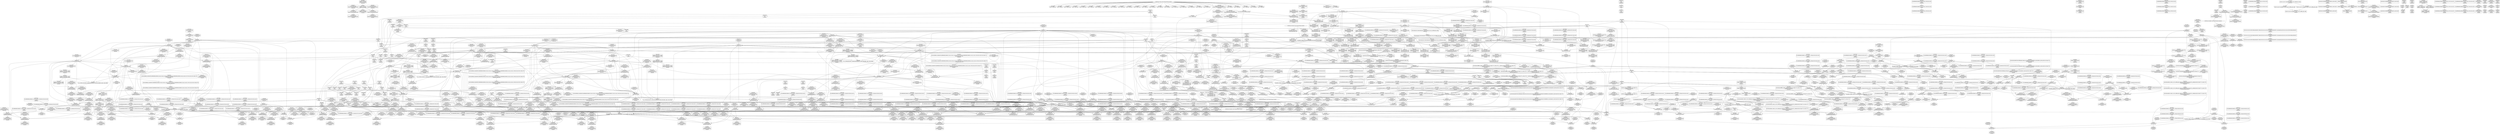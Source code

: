 digraph {
	CE0x4eb83b0 [shape=record,shape=Mrecord,label="{CE0x4eb83b0|rcu_lock_acquire:_map|Function::rcu_lock_acquire&Arg::map::|*SummSink*}"]
	CE0x4f51b60 [shape=record,shape=Mrecord,label="{CE0x4f51b60|i64*_getelementptr_inbounds_(_11_x_i64_,_11_x_i64_*___llvm_gcov_ctr132,_i64_0,_i64_8)|*Constant*|*SummSource*}"]
	CE0x4eed2c0 [shape=record,shape=Mrecord,label="{CE0x4eed2c0|task_has_perm:_tmp4|*LoadInst*|security/selinux/hooks.c,1525|*SummSink*}"]
	CE0x4ef0f70 [shape=record,shape=Mrecord,label="{CE0x4ef0f70|rcu_read_unlock:_tmp10|include/linux/rcupdate.h,933}"]
	CE0x4f5a100 [shape=record,shape=Mrecord,label="{CE0x4f5a100|i32_0|*Constant*}"]
	CE0x4e92ae0 [shape=record,shape=Mrecord,label="{CE0x4e92ae0|i32_2|*Constant*|*SummSink*}"]
	CE0x4fab370 [shape=record,shape=Mrecord,label="{CE0x4fab370|__preempt_count_sub:_tmp4|./arch/x86/include/asm/preempt.h,77}"]
	CE0x4e8ee20 [shape=record,shape=Mrecord,label="{CE0x4e8ee20|128:_i8*,_:_CRE_0,4_}"]
	CE0x4f924c0 [shape=record,shape=Mrecord,label="{CE0x4f924c0|__rcu_read_lock:_tmp|*SummSource*}"]
	CE0x4f331c0 [shape=record,shape=Mrecord,label="{CE0x4f331c0|_call_void_rcu_read_unlock()_#10,_!dbg_!27790|security/selinux/hooks.c,1527}"]
	CE0x4eff4b0 [shape=record,shape=Mrecord,label="{CE0x4eff4b0|task_has_perm:_tmp35|security/selinux/hooks.c,1526}"]
	CE0x4f90f40 [shape=record,shape=Mrecord,label="{CE0x4f90f40|__rcu_read_unlock:_tmp5|include/linux/rcupdate.h,244|*SummSource*}"]
	CE0x4e8b630 [shape=record,shape=Mrecord,label="{CE0x4e8b630|selinux_ptrace_traceme:_tmp4|security/selinux/hooks.c,1959|*SummSink*}"]
	CE0x4eedde0 [shape=record,shape=Mrecord,label="{CE0x4eedde0|rcu_lock_acquire:_entry|*SummSource*}"]
	CE0x4ed89c0 [shape=record,shape=Mrecord,label="{CE0x4ed89c0|rcu_read_lock:_tmp12|include/linux/rcupdate.h,882}"]
	CE0x4f2d0c0 [shape=record,shape=Mrecord,label="{CE0x4f2d0c0|rcu_lock_acquire:_tmp3|*SummSource*}"]
	CE0x4f2bb90 [shape=record,shape=Mrecord,label="{CE0x4f2bb90|i64*_getelementptr_inbounds_(_4_x_i64_,_4_x_i64_*___llvm_gcov_ctr129,_i64_0,_i64_3)|*Constant*|*SummSource*}"]
	CE0x4f211f0 [shape=record,shape=Mrecord,label="{CE0x4f211f0|__rcu_read_unlock:_tmp1|*SummSource*}"]
	CE0x4f54970 [shape=record,shape=Mrecord,label="{CE0x4f54970|rcu_read_unlock:_tmp18|include/linux/rcupdate.h,933|*SummSource*}"]
	CE0x4ea6bf0 [shape=record,shape=Mrecord,label="{CE0x4ea6bf0|i64*_getelementptr_inbounds_(_2_x_i64_,_2_x_i64_*___llvm_gcov_ctr98,_i64_0,_i64_0)|*Constant*|*SummSink*}"]
	CE0x4e9f390 [shape=record,shape=Mrecord,label="{CE0x4e9f390|get_current:_tmp3|*SummSink*}"]
	CE0x4e9a350 [shape=record,shape=Mrecord,label="{CE0x4e9a350|task_has_perm:_land.lhs.true13|*SummSource*}"]
	CE0x4f06bc0 [shape=record,shape=Mrecord,label="{CE0x4f06bc0|GLOBAL:___rcu_read_lock|*Constant*}"]
	CE0x4ec18f0 [shape=record,shape=Mrecord,label="{CE0x4ec18f0|avc_has_perm:_tsid|Function::avc_has_perm&Arg::tsid::|*SummSink*}"]
	CE0x4f45590 [shape=record,shape=Mrecord,label="{CE0x4f45590|rcu_read_lock:_tmp20|include/linux/rcupdate.h,882}"]
	CE0x4f489f0 [shape=record,shape=Mrecord,label="{CE0x4f489f0|i64*_getelementptr_inbounds_(_11_x_i64_,_11_x_i64_*___llvm_gcov_ctr132,_i64_0,_i64_0)|*Constant*|*SummSource*}"]
	CE0x4fa9a90 [shape=record,shape=Mrecord,label="{CE0x4fa9a90|__preempt_count_add:_tmp3}"]
	CE0x4edbdb0 [shape=record,shape=Mrecord,label="{CE0x4edbdb0|rcu_read_lock:_tmp18|include/linux/rcupdate.h,882|*SummSource*}"]
	CE0x4f444f0 [shape=record,shape=Mrecord,label="{CE0x4f444f0|i8*_getelementptr_inbounds_(_42_x_i8_,_42_x_i8_*_.str46,_i32_0,_i32_0)|*Constant*|*SummSink*}"]
	CE0x4f59440 [shape=record,shape=Mrecord,label="{CE0x4f59440|128:_i8*,_:_CRE_80,88_}"]
	CE0x4e927a0 [shape=record,shape=Mrecord,label="{CE0x4e927a0|i32_2|*Constant*|*SummSource*}"]
	CE0x4f4ce30 [shape=record,shape=Mrecord,label="{CE0x4f4ce30|rcu_read_unlock:_do.body}"]
	CE0x4e8b6a0 [shape=record,shape=Mrecord,label="{CE0x4e8b6a0|selinux_ptrace_traceme:_tmp4|security/selinux/hooks.c,1959|*SummSource*}"]
	CE0x4ed3100 [shape=record,shape=Mrecord,label="{CE0x4ed3100|task_has_perm:_tmp10|security/selinux/hooks.c,1525|*SummSource*}"]
	CE0x4f87c20 [shape=record,shape=Mrecord,label="{CE0x4f87c20|i64*_getelementptr_inbounds_(_4_x_i64_,_4_x_i64_*___llvm_gcov_ctr129,_i64_0,_i64_2)|*Constant*|*SummSource*}"]
	CE0x4e88600 [shape=record,shape=Mrecord,label="{CE0x4e88600|task_has_perm:_tmp29|security/selinux/hooks.c,1525}"]
	CE0x4f4b3c0 [shape=record,shape=Mrecord,label="{CE0x4f4b3c0|rcu_read_unlock:_tmp9|include/linux/rcupdate.h,933|*SummSource*}"]
	CE0x4f5c220 [shape=record,shape=Mrecord,label="{CE0x4f5c220|_ret_void,_!dbg_!27717|include/linux/rcupdate.h,424|*SummSource*}"]
	CE0x4e92c70 [shape=record,shape=Mrecord,label="{CE0x4e92c70|%struct.lockdep_map*_null|*Constant*|*SummSource*}"]
	CE0x4eebf60 [shape=record,shape=Mrecord,label="{CE0x4eebf60|rcu_read_lock:_tmp|*SummSink*}"]
	CE0x4ee1910 [shape=record,shape=Mrecord,label="{CE0x4ee1910|task_has_perm:_do.end22}"]
	CE0x4ee0fa0 [shape=record,shape=Mrecord,label="{CE0x4ee0fa0|GLOBAL:_rcu_lock_map|Global_var:rcu_lock_map|*SummSink*}"]
	CE0x4eabb20 [shape=record,shape=Mrecord,label="{CE0x4eabb20|task_has_perm:_tmp17|security/selinux/hooks.c,1525|*SummSource*}"]
	CE0x4f29860 [shape=record,shape=Mrecord,label="{CE0x4f29860|i64*_getelementptr_inbounds_(_4_x_i64_,_4_x_i64_*___llvm_gcov_ctr130,_i64_0,_i64_0)|*Constant*}"]
	CE0x4f2d590 [shape=record,shape=Mrecord,label="{CE0x4f2d590|__rcu_read_unlock:_tmp3|*SummSource*}"]
	CE0x4f57ed0 [shape=record,shape=Mrecord,label="{CE0x4f57ed0|rcu_read_unlock:_tmp12|include/linux/rcupdate.h,933|*SummSource*}"]
	CE0x4eaad10 [shape=record,shape=Mrecord,label="{CE0x4eaad10|task_has_perm:_do.body10}"]
	CE0x4ec2cf0 [shape=record,shape=Mrecord,label="{CE0x4ec2cf0|rcu_read_lock:_tmp8|include/linux/rcupdate.h,882|*SummSource*}"]
	CE0x4ef3a40 [shape=record,shape=Mrecord,label="{CE0x4ef3a40|task_has_perm:_tmp44|security/selinux/hooks.c,1526|*SummSource*}"]
	CE0x4f85ed0 [shape=record,shape=Mrecord,label="{CE0x4f85ed0|__preempt_count_add:_do.body|*SummSink*}"]
	CE0x4e9ef50 [shape=record,shape=Mrecord,label="{CE0x4e9ef50|i64_3|*Constant*|*SummSink*}"]
	CE0x4eda9d0 [shape=record,shape=Mrecord,label="{CE0x4eda9d0|rcu_read_lock:_tmp16|include/linux/rcupdate.h,882}"]
	CE0x4f43460 [shape=record,shape=Mrecord,label="{CE0x4f43460|i8*_getelementptr_inbounds_(_25_x_i8_,_25_x_i8_*_.str45,_i32_0,_i32_0)|*Constant*|*SummSource*}"]
	CE0x4ea67f0 [shape=record,shape=Mrecord,label="{CE0x4ea67f0|task_has_perm:_tmp31|*LoadInst*|security/selinux/hooks.c,1526|*SummSource*}"]
	CE0x4ef36d0 [shape=record,shape=Mrecord,label="{CE0x4ef36d0|task_has_perm:_tmp43|security/selinux/hooks.c,1526|*SummSink*}"]
	CE0x4ee57b0 [shape=record,shape=Mrecord,label="{CE0x4ee57b0|avc_has_perm:_requested|Function::avc_has_perm&Arg::requested::|*SummSink*}"]
	CE0x4f2f460 [shape=record,shape=Mrecord,label="{CE0x4f2f460|__preempt_count_add:_tmp1|*SummSource*}"]
	CE0x4f03df0 [shape=record,shape=Mrecord,label="{CE0x4f03df0|COLLAPSED:_GCMRE___llvm_gcov_ctr133_internal_global_4_x_i64_zeroinitializer:_elem_0:default:}"]
	CE0x4ef67d0 [shape=record,shape=Mrecord,label="{CE0x4ef67d0|task_has_perm:_tmp49|security/selinux/hooks.c,1526|*SummSource*}"]
	CE0x4edb6c0 [shape=record,shape=Mrecord,label="{CE0x4edb6c0|rcu_read_lock:_tmp17|include/linux/rcupdate.h,882}"]
	CE0x4f31770 [shape=record,shape=Mrecord,label="{CE0x4f31770|task_has_perm:_sid25|security/selinux/hooks.c,1526}"]
	CE0x4f07380 [shape=record,shape=Mrecord,label="{CE0x4f07380|__preempt_count_add:_entry|*SummSink*}"]
	CE0x4ee9f40 [shape=record,shape=Mrecord,label="{CE0x4ee9f40|task_has_perm:_tmp8|security/selinux/hooks.c,1525}"]
	CE0x4ea56b0 [shape=record,shape=Mrecord,label="{CE0x4ea56b0|task_has_perm:_real_cred|security/selinux/hooks.c,1525}"]
	CE0x4eacc90 [shape=record,shape=Mrecord,label="{CE0x4eacc90|task_has_perm:_tmp19|security/selinux/hooks.c,1525|*SummSource*}"]
	CE0x4f318a0 [shape=record,shape=Mrecord,label="{CE0x4f318a0|task_has_perm:_sid25|security/selinux/hooks.c,1526|*SummSource*}"]
	CE0x4eac620 [shape=record,shape=Mrecord,label="{CE0x4eac620|task_has_perm:_tmp18|security/selinux/hooks.c,1525}"]
	CE0x4ef8b10 [shape=record,shape=Mrecord,label="{CE0x4ef8b10|i64*_getelementptr_inbounds_(_24_x_i64_,_24_x_i64_*___llvm_gcov_ctr138,_i64_0,_i64_22)|*Constant*|*SummSource*}"]
	CE0x4fd31c0 [shape=record,shape=Mrecord,label="{CE0x4fd31c0|__preempt_count_sub:_tmp7|./arch/x86/include/asm/preempt.h,78|*SummSink*}"]
	CE0x4eaa2b0 [shape=record,shape=Mrecord,label="{CE0x4eaa2b0|task_has_perm:_tmp14|security/selinux/hooks.c,1525|*SummSink*}"]
	CE0x4f569c0 [shape=record,shape=Mrecord,label="{CE0x4f569c0|rcu_lock_release:_tmp|*SummSink*}"]
	CE0x4f80c00 [shape=record,shape=Mrecord,label="{CE0x4f80c00|rcu_lock_release:_bb}"]
	CE0x4fd2e40 [shape=record,shape=Mrecord,label="{CE0x4fd2e40|__preempt_count_sub:_tmp6|./arch/x86/include/asm/preempt.h,78|*SummSource*}"]
	CE0x6c50a40 [shape=record,shape=Mrecord,label="{CE0x6c50a40|selinux_ptrace_traceme:_tmp5|security/selinux/hooks.c,1959|*SummSink*}"]
	CE0x4f507a0 [shape=record,shape=Mrecord,label="{CE0x4f507a0|rcu_read_unlock:_tmp11|include/linux/rcupdate.h,933|*SummSource*}"]
	CE0x4ead990 [shape=record,shape=Mrecord,label="{CE0x4ead990|task_has_perm:_perms|Function::task_has_perm&Arg::perms::|*SummSink*}"]
	CE0x4eaa1e0 [shape=record,shape=Mrecord,label="{CE0x4eaa1e0|task_has_perm:_tmp14|security/selinux/hooks.c,1525|*SummSource*}"]
	CE0x4ef5180 [shape=record,shape=Mrecord,label="{CE0x4ef5180|_call_void_lockdep_rcu_suspicious(i8*_getelementptr_inbounds_(_25_x_i8_,_25_x_i8_*_.str3,_i32_0,_i32_0),_i32_1526,_i8*_getelementptr_inbounds_(_41_x_i8_,_41_x_i8_*_.str44,_i32_0,_i32_0))_#10,_!dbg_!27771|security/selinux/hooks.c,1526}"]
	CE0x4f538a0 [shape=record,shape=Mrecord,label="{CE0x4f538a0|_call_void_rcu_lock_release(%struct.lockdep_map*_rcu_lock_map)_#10,_!dbg_!27733|include/linux/rcupdate.h,935}"]
	CE0x4f210f0 [shape=record,shape=Mrecord,label="{CE0x4f210f0|__rcu_read_lock:_bb|*SummSink*}"]
	CE0x4f28eb0 [shape=record,shape=Mrecord,label="{CE0x4f28eb0|i64*_getelementptr_inbounds_(_4_x_i64_,_4_x_i64_*___llvm_gcov_ctr130,_i64_0,_i64_0)|*Constant*|*SummSource*}"]
	CE0x4ef3430 [shape=record,shape=Mrecord,label="{CE0x4ef3430|task_has_perm:_tmp43|security/selinux/hooks.c,1526}"]
	CE0x4f4cf20 [shape=record,shape=Mrecord,label="{CE0x4f4cf20|rcu_read_unlock:_do.body|*SummSource*}"]
	CE0x4eda790 [shape=record,shape=Mrecord,label="{CE0x4eda790|rcu_read_lock:_tmp15|include/linux/rcupdate.h,882|*SummSink*}"]
	CE0x4f5aa00 [shape=record,shape=Mrecord,label="{CE0x4f5aa00|i64*_getelementptr_inbounds_(_11_x_i64_,_11_x_i64_*___llvm_gcov_ctr132,_i64_0,_i64_9)|*Constant*|*SummSink*}"]
	CE0x4ed8610 [shape=record,shape=Mrecord,label="{CE0x4ed8610|rcu_read_lock:_tmp11|include/linux/rcupdate.h,882|*SummSource*}"]
	CE0x4ee72c0 [shape=record,shape=Mrecord,label="{CE0x4ee72c0|GLOBAL:___llvm_gcov_ctr138|Global_var:__llvm_gcov_ctr138}"]
	CE0x4f56d30 [shape=record,shape=Mrecord,label="{CE0x4f56d30|__rcu_read_lock:_tmp4|include/linux/rcupdate.h,239}"]
	CE0x4e8c9c0 [shape=record,shape=Mrecord,label="{CE0x4e8c9c0|selinux_ptrace_traceme:_tobool|security/selinux/hooks.c,1959|*SummSource*}"]
	CE0x4f07070 [shape=record,shape=Mrecord,label="{CE0x4f07070|__preempt_count_add:_val|Function::__preempt_count_add&Arg::val::|*SummSink*}"]
	CE0x4ed34e0 [shape=record,shape=Mrecord,label="{CE0x4ed34e0|task_has_perm:_tmp22|security/selinux/hooks.c,1525|*SummSink*}"]
	CE0x4f1fcd0 [shape=record,shape=Mrecord,label="{CE0x4f1fcd0|_call_void_lock_release(%struct.lockdep_map*_%map,_i32_1,_i64_ptrtoint_(i8*_blockaddress(_rcu_lock_release,_%__here)_to_i64))_#10,_!dbg_!27716|include/linux/rcupdate.h,423|*SummSink*}"]
	CE0x4fae500 [shape=record,shape=Mrecord,label="{CE0x4fae500|__preempt_count_sub:_tmp7|./arch/x86/include/asm/preempt.h,78}"]
	CE0x4efe900 [shape=record,shape=Mrecord,label="{CE0x4efe900|rcu_read_unlock:_tmp3}"]
	CE0x4ef3910 [shape=record,shape=Mrecord,label="{CE0x4ef3910|task_has_perm:_tmp44|security/selinux/hooks.c,1526}"]
	CE0x4ee8710 [shape=record,shape=Mrecord,label="{CE0x4ee8710|task_has_perm:_tmp39|security/selinux/hooks.c,1526|*SummSink*}"]
	CE0x4e9bf90 [shape=record,shape=Mrecord,label="{CE0x4e9bf90|task_has_perm:_tmp2}"]
	CE0x4ed6c30 [shape=record,shape=Mrecord,label="{CE0x4ed6c30|task_has_perm:_tobool1|security/selinux/hooks.c,1525|*SummSource*}"]
	CE0x4edf300 [shape=record,shape=Mrecord,label="{CE0x4edf300|i32_1525|*Constant*}"]
	CE0x4f90830 [shape=record,shape=Mrecord,label="{CE0x4f90830|__rcu_read_unlock:_tmp6|include/linux/rcupdate.h,245}"]
	CE0x4f06660 [shape=record,shape=Mrecord,label="{CE0x4f06660|task_has_perm:_do.end20|*SummSink*}"]
	CE0x4f31ec0 [shape=record,shape=Mrecord,label="{CE0x4f31ec0|0:_i32,_4:_i32,_8:_i32,_12:_i32,_:_CMRE_4,8_|*MultipleSource*|security/selinux/hooks.c,1526|security/selinux/hooks.c,1526|security/selinux/hooks.c,1526}"]
	CE0x4f4f640 [shape=record,shape=Mrecord,label="{CE0x4f4f640|__preempt_count_add:_tmp5|./arch/x86/include/asm/preempt.h,72|*SummSource*}"]
	CE0x4f2d940 [shape=record,shape=Mrecord,label="{CE0x4f2d940|rcu_lock_acquire:_tmp4|include/linux/rcupdate.h,418}"]
	CE0x4f41f20 [shape=record,shape=Mrecord,label="{CE0x4f41f20|__preempt_count_sub:_tmp7|./arch/x86/include/asm/preempt.h,78|*SummSource*}"]
	CE0x4ef61a0 [shape=record,shape=Mrecord,label="{CE0x4ef61a0|task_has_perm:_tmp47|security/selinux/hooks.c,1526}"]
	CE0x4f5c3d0 [shape=record,shape=Mrecord,label="{CE0x4f5c3d0|_call_void___rcu_read_unlock()_#10,_!dbg_!27734|include/linux/rcupdate.h,937|*SummSource*}"]
	CE0x4f56640 [shape=record,shape=Mrecord,label="{CE0x4f56640|__rcu_read_unlock:_tmp2}"]
	CE0x4ebc7a0 [shape=record,shape=Mrecord,label="{CE0x4ebc7a0|rcu_read_lock:_tmp5|include/linux/rcupdate.h,882|*SummSink*}"]
	CE0x4f04c70 [shape=record,shape=Mrecord,label="{CE0x4f04c70|0:_i8,_:_GCMR_task_has_perm.__warned_internal_global_i8_0,_section_.data.unlikely_,_align_1:_elem_0:default:}"]
	CE0x4ea52e0 [shape=record,shape=Mrecord,label="{CE0x4ea52e0|rcu_read_unlock:_tmp5|include/linux/rcupdate.h,933}"]
	CE0x4f93740 [shape=record,shape=Mrecord,label="{CE0x4f93740|_call_void_mcount()_#3|*SummSink*}"]
	CE0x4f5bd80 [shape=record,shape=Mrecord,label="{CE0x4f5bd80|rcu_lock_release:_map|Function::rcu_lock_release&Arg::map::|*SummSink*}"]
	CE0x4ee4a40 [shape=record,shape=Mrecord,label="{CE0x4ee4a40|task_has_perm:_call26|security/selinux/hooks.c,1528|*SummSource*}"]
	CE0x4f47170 [shape=record,shape=Mrecord,label="{CE0x4f47170|rcu_read_unlock:_land.lhs.true}"]
	CE0x4efbaa0 [shape=record,shape=Mrecord,label="{CE0x4efbaa0|__preempt_count_sub:_tmp1|*SummSource*}"]
	CE0x4f02c50 [shape=record,shape=Mrecord,label="{CE0x4f02c50|task_has_perm:_tmp45|security/selinux/hooks.c,1526|*SummSource*}"]
	CE0x4e9e8b0 [shape=record,shape=Mrecord,label="{CE0x4e9e8b0|get_current:_bb}"]
	CE0x4f47ae0 [shape=record,shape=Mrecord,label="{CE0x4f47ae0|_call_void_mcount()_#3|*SummSink*}"]
	CE0x4ee3c00 [shape=record,shape=Mrecord,label="{CE0x4ee3c00|rcu_read_lock:_tmp7|include/linux/rcupdate.h,882}"]
	CE0x4f00fb0 [shape=record,shape=Mrecord,label="{CE0x4f00fb0|i64_16|*Constant*|*SummSource*}"]
	CE0x4ef44e0 [shape=record,shape=Mrecord,label="{CE0x4ef44e0|i64*_getelementptr_inbounds_(_24_x_i64_,_24_x_i64_*___llvm_gcov_ctr138,_i64_0,_i64_19)|*Constant*|*SummSource*}"]
	CE0x4ea79f0 [shape=record,shape=Mrecord,label="{CE0x4ea79f0|_call_void_rcu_read_lock()_#10,_!dbg_!27714|security/selinux/hooks.c,1524|*SummSource*}"]
	CE0x4f303f0 [shape=record,shape=Mrecord,label="{CE0x4f303f0|rcu_lock_release:_tmp6|*SummSink*}"]
	CE0x4ebeb60 [shape=record,shape=Mrecord,label="{CE0x4ebeb60|i64_1|*Constant*}"]
	CE0x4ed5a70 [shape=record,shape=Mrecord,label="{CE0x4ed5a70|task_has_perm:_tmp33|security/selinux/hooks.c,1526}"]
	CE0x4edc570 [shape=record,shape=Mrecord,label="{CE0x4edc570|_call_void_lockdep_rcu_suspicious(i8*_getelementptr_inbounds_(_25_x_i8_,_25_x_i8_*_.str45,_i32_0,_i32_0),_i32_883,_i8*_getelementptr_inbounds_(_42_x_i8_,_42_x_i8_*_.str46,_i32_0,_i32_0))_#10,_!dbg_!27728|include/linux/rcupdate.h,882|*SummSink*}"]
	CE0x4fab2d0 [shape=record,shape=Mrecord,label="{CE0x4fab2d0|i64*_getelementptr_inbounds_(_4_x_i64_,_4_x_i64_*___llvm_gcov_ctr135,_i64_0,_i64_2)|*Constant*|*SummSink*}"]
	CE0x4ea07d0 [shape=record,shape=Mrecord,label="{CE0x4ea07d0|task_has_perm:_tmp20|security/selinux/hooks.c,1525|*SummSource*}"]
	CE0x4ed3f80 [shape=record,shape=Mrecord,label="{CE0x4ed3f80|_call_void_asm_sideeffect_,_memory_,_dirflag_,_fpsr_,_flags_()_#3,_!dbg_!27714,_!srcloc_!27715|include/linux/rcupdate.h,239|*SummSink*}"]
	CE0x4f8e550 [shape=record,shape=Mrecord,label="{CE0x4f8e550|i64*_getelementptr_inbounds_(_4_x_i64_,_4_x_i64_*___llvm_gcov_ctr134,_i64_0,_i64_0)|*Constant*}"]
	CE0x4eef4b0 [shape=record,shape=Mrecord,label="{CE0x4eef4b0|rcu_lock_acquire:_tmp2}"]
	CE0x4ea9500 [shape=record,shape=Mrecord,label="{CE0x4ea9500|i64_0|*Constant*|*SummSource*}"]
	CE0x4f9b300 [shape=record,shape=Mrecord,label="{CE0x4f9b300|__rcu_read_unlock:_tmp4|include/linux/rcupdate.h,244|*SummSink*}"]
	CE0x4ed55f0 [shape=record,shape=Mrecord,label="{CE0x4ed55f0|task_has_perm:_tmp32|security/selinux/hooks.c,1526|*SummSource*}"]
	CE0x4ec5400 [shape=record,shape=Mrecord,label="{CE0x4ec5400|task_has_perm:_sid|security/selinux/hooks.c,1525}"]
	CE0x4f5bc70 [shape=record,shape=Mrecord,label="{CE0x4f5bc70|rcu_lock_release:_map|Function::rcu_lock_release&Arg::map::|*SummSource*}"]
	CE0x4ea2980 [shape=record,shape=Mrecord,label="{CE0x4ea2980|i64_2|*Constant*|*SummSink*}"]
	CE0x4f93f30 [shape=record,shape=Mrecord,label="{CE0x4f93f30|_call_void___preempt_count_sub(i32_1)_#10,_!dbg_!27715|include/linux/rcupdate.h,244}"]
	CE0x4e9def0 [shape=record,shape=Mrecord,label="{CE0x4e9def0|i64*_getelementptr_inbounds_(_24_x_i64_,_24_x_i64_*___llvm_gcov_ctr138,_i64_0,_i64_1)|*Constant*}"]
	CE0x4f4eae0 [shape=record,shape=Mrecord,label="{CE0x4f4eae0|GLOBAL:___preempt_count_add|*Constant*}"]
	CE0x4eefb10 [shape=record,shape=Mrecord,label="{CE0x4eefb10|i64_3|*Constant*}"]
	CE0x4ea9130 [shape=record,shape=Mrecord,label="{CE0x4ea9130|task_has_perm:_do.body5}"]
	CE0x4ee2f30 [shape=record,shape=Mrecord,label="{CE0x4ee2f30|rcu_read_lock:_call|include/linux/rcupdate.h,882|*SummSource*}"]
	CE0x4f56da0 [shape=record,shape=Mrecord,label="{CE0x4f56da0|__rcu_read_lock:_tmp4|include/linux/rcupdate.h,239|*SummSource*}"]
	CE0x4f81230 [shape=record,shape=Mrecord,label="{CE0x4f81230|_call_void_asm_addl_$1,_%gs:$0_,_*m,ri,*m,_dirflag_,_fpsr_,_flags_(i32*___preempt_count,_i32_%sub,_i32*___preempt_count)_#3,_!dbg_!27717,_!srcloc_!27718|./arch/x86/include/asm/preempt.h,77|*SummSink*}"]
	CE0x4efe690 [shape=record,shape=Mrecord,label="{CE0x4efe690|GLOBAL:___rcu_read_lock|*Constant*|*SummSink*}"]
	CE0x4f06e90 [shape=record,shape=Mrecord,label="{CE0x4f06e90|rcu_read_unlock:_tmp|*SummSource*}"]
	CE0x4f20e20 [shape=record,shape=Mrecord,label="{CE0x4f20e20|__rcu_read_lock:_do.end}"]
	CE0x4f58910 [shape=record,shape=Mrecord,label="{CE0x4f58910|128:_i8*,_:_CRE_16,20_}"]
	CE0x4e9f490 [shape=record,shape=Mrecord,label="{CE0x4e9f490|i64*_getelementptr_inbounds_(_24_x_i64_,_24_x_i64_*___llvm_gcov_ctr138,_i64_0,_i64_1)|*Constant*|*SummSink*}"]
	CE0x4ea90c0 [shape=record,shape=Mrecord,label="{CE0x4ea90c0|i64*_getelementptr_inbounds_(_24_x_i64_,_24_x_i64_*___llvm_gcov_ctr138,_i64_0,_i64_0)|*Constant*|*SummSink*}"]
	CE0x4f32900 [shape=record,shape=Mrecord,label="{CE0x4f32900|task_has_perm:_tmp57|security/selinux/hooks.c,1526}"]
	CE0x4efeac0 [shape=record,shape=Mrecord,label="{CE0x4efeac0|rcu_read_unlock:_tmp3|*SummSink*}"]
	CE0x4ef4670 [shape=record,shape=Mrecord,label="{CE0x4ef4670|task_has_perm:_tmp47|security/selinux/hooks.c,1526|*SummSource*}"]
	CE0x4f59550 [shape=record,shape=Mrecord,label="{CE0x4f59550|128:_i8*,_:_CRE_88,89_}"]
	CE0x4ec1190 [shape=record,shape=Mrecord,label="{CE0x4ec1190|_ret_void,_!dbg_!27735|include/linux/rcupdate.h,938|*SummSource*}"]
	CE0x4f2d9b0 [shape=record,shape=Mrecord,label="{CE0x4f2d9b0|rcu_lock_acquire:_tmp4|include/linux/rcupdate.h,418|*SummSource*}"]
	CE0x4f44900 [shape=record,shape=Mrecord,label="{CE0x4f44900|i64*_getelementptr_inbounds_(_11_x_i64_,_11_x_i64_*___llvm_gcov_ctr127,_i64_0,_i64_9)|*Constant*}"]
	CE0x4f27830 [shape=record,shape=Mrecord,label="{CE0x4f27830|rcu_lock_acquire:_tmp5|include/linux/rcupdate.h,418|*SummSink*}"]
	CE0x4f883c0 [shape=record,shape=Mrecord,label="{CE0x4f883c0|__preempt_count_add:_tmp6|./arch/x86/include/asm/preempt.h,73|*SummSink*}"]
	CE0x4f341f0 [shape=record,shape=Mrecord,label="{CE0x4f341f0|_ret_i32_%retval.0,_!dbg_!27728|security/selinux/avc.c,775|*SummSource*}"]
	CE0x4f86970 [shape=record,shape=Mrecord,label="{CE0x4f86970|i64*_getelementptr_inbounds_(_4_x_i64_,_4_x_i64_*___llvm_gcov_ctr134,_i64_0,_i64_2)|*Constant*|*SummSource*}"]
	CE0x4f58de0 [shape=record,shape=Mrecord,label="{CE0x4f58de0|128:_i8*,_:_CRE_44,48_}"]
	CE0x4f85cc0 [shape=record,shape=Mrecord,label="{CE0x4f85cc0|__preempt_count_add:_do.end|*SummSink*}"]
	CE0x4ef1cd0 [shape=record,shape=Mrecord,label="{CE0x4ef1cd0|rcu_read_unlock:_tmp|*SummSink*}"]
	CE0x4ee9060 [shape=record,shape=Mrecord,label="{CE0x4ee9060|_call_void_mcount()_#3|*SummSource*}"]
	CE0x4e955d0 [shape=record,shape=Mrecord,label="{CE0x4e955d0|i64*_getelementptr_inbounds_(_6_x_i64_,_6_x_i64_*___llvm_gcov_ctr137,_i64_0,_i64_5)|*Constant*|*SummSink*}"]
	CE0x4f986a0 [shape=record,shape=Mrecord,label="{CE0x4f986a0|i64*_getelementptr_inbounds_(_4_x_i64_,_4_x_i64_*___llvm_gcov_ctr135,_i64_0,_i64_0)|*Constant*|*SummSink*}"]
	CE0x4ef31a0 [shape=record,shape=Mrecord,label="{CE0x4ef31a0|i8*_getelementptr_inbounds_(_25_x_i8_,_25_x_i8_*_.str3,_i32_0,_i32_0)|*Constant*}"]
	CE0x4ea7e10 [shape=record,shape=Mrecord,label="{CE0x4ea7e10|rcu_read_lock:_land.lhs.true2|*SummSink*}"]
	CE0x4ed73c0 [shape=record,shape=Mrecord,label="{CE0x4ed73c0|rcu_read_lock:_tmp9|include/linux/rcupdate.h,882|*SummSink*}"]
	CE0x4f2c890 [shape=record,shape=Mrecord,label="{CE0x4f2c890|i64*_getelementptr_inbounds_(_4_x_i64_,_4_x_i64_*___llvm_gcov_ctr134,_i64_0,_i64_2)|*Constant*}"]
	CE0x4e9e190 [shape=record,shape=Mrecord,label="{CE0x4e9e190|_call_void_mcount()_#3|*SummSource*}"]
	CE0x4ebf040 [shape=record,shape=Mrecord,label="{CE0x4ebf040|get_current:_tmp3}"]
	CE0x4edcf80 [shape=record,shape=Mrecord,label="{CE0x4edcf80|i64*_getelementptr_inbounds_(_11_x_i64_,_11_x_i64_*___llvm_gcov_ctr132,_i64_0,_i64_1)|*Constant*}"]
	CE0x4ea5e10 [shape=record,shape=Mrecord,label="{CE0x4ea5e10|task_has_perm:_tmp32|security/selinux/hooks.c,1526}"]
	CE0x4ea9600 [shape=record,shape=Mrecord,label="{CE0x4ea9600|selinux_ptrace_traceme:_tmp3|security/selinux/hooks.c,1959|*SummSink*}"]
	CE0x4f5cbf0 [shape=record,shape=Mrecord,label="{CE0x4f5cbf0|__rcu_read_unlock:_entry}"]
	CE0x4ee3650 [shape=record,shape=Mrecord,label="{CE0x4ee3650|task_has_perm:_tmp16|security/selinux/hooks.c,1525|*SummSource*}"]
	CE0x4f06930 [shape=record,shape=Mrecord,label="{CE0x4f06930|rcu_read_lock:_tmp2|*SummSink*}"]
	CE0x4f58b20 [shape=record,shape=Mrecord,label="{CE0x4f58b20|128:_i8*,_:_CRE_28,32_}"]
	CE0x4f1f820 [shape=record,shape=Mrecord,label="{CE0x4f1f820|rcu_lock_release:_tmp5|include/linux/rcupdate.h,423|*SummSource*}"]
	CE0x4eb0040 [shape=record,shape=Mrecord,label="{CE0x4eb0040|get_current:_bb|*SummSource*}"]
	CE0x4ee6c80 [shape=record,shape=Mrecord,label="{CE0x4ee6c80|task_has_perm:_land.lhs.true}"]
	CE0x4e9da70 [shape=record,shape=Mrecord,label="{CE0x4e9da70|GLOBAL:_current_task|Global_var:current_task}"]
	CE0x4f9b030 [shape=record,shape=Mrecord,label="{CE0x4f9b030|void_(i32*,_i32,_i32*)*_asm_addl_$1,_%gs:$0_,_*m,ri,*m,_dirflag_,_fpsr_,_flags_|*SummSource*}"]
	CE0x4f07a00 [shape=record,shape=Mrecord,label="{CE0x4f07a00|GLOBAL:_rcu_lock_acquire|*Constant*}"]
	CE0x4f07790 [shape=record,shape=Mrecord,label="{CE0x4f07790|i64_3|*Constant*|*SummSource*}"]
	CE0x4f227c0 [shape=record,shape=Mrecord,label="{CE0x4f227c0|i64*_getelementptr_inbounds_(_4_x_i64_,_4_x_i64_*___llvm_gcov_ctr130,_i64_0,_i64_3)|*Constant*|*SummSink*}"]
	CE0x4f08210 [shape=record,shape=Mrecord,label="{CE0x4f08210|_ret_void,_!dbg_!27719|./arch/x86/include/asm/preempt.h,73}"]
	CE0x4ebc4d0 [shape=record,shape=Mrecord,label="{CE0x4ebc4d0|rcu_read_lock:_tmp5|include/linux/rcupdate.h,882}"]
	CE0x4f4de70 [shape=record,shape=Mrecord,label="{CE0x4f4de70|rcu_read_unlock:_if.end|*SummSink*}"]
	CE0x4f95f70 [shape=record,shape=Mrecord,label="{CE0x4f95f70|COLLAPSED:_GCMRE___llvm_gcov_ctr129_internal_global_4_x_i64_zeroinitializer:_elem_0:default:}"]
	CE0x4f4b0f0 [shape=record,shape=Mrecord,label="{CE0x4f4b0f0|rcu_read_unlock:_tobool1|include/linux/rcupdate.h,933|*SummSource*}"]
	CE0x4f861c0 [shape=record,shape=Mrecord,label="{CE0x4f861c0|__preempt_count_sub:_val|Function::__preempt_count_sub&Arg::val::|*SummSink*}"]
	CE0x4f08320 [shape=record,shape=Mrecord,label="{CE0x4f08320|__preempt_count_add:_val|Function::__preempt_count_add&Arg::val::}"]
	CE0x4f4d500 [shape=record,shape=Mrecord,label="{CE0x4f4d500|rcu_lock_release:_tmp1|*SummSink*}"]
	CE0x4e92030 [shape=record,shape=Mrecord,label="{CE0x4e92030|selinux_ptrace_traceme:_call2|security/selinux/hooks.c,1962|*SummSink*}"]
	CE0x4f343d0 [shape=record,shape=Mrecord,label="{CE0x4f343d0|_ret_i32_%retval.0,_!dbg_!27728|security/selinux/avc.c,775|*SummSink*}"]
	CE0x4eb62d0 [shape=record,shape=Mrecord,label="{CE0x4eb62d0|_call_void_mcount()_#3|*SummSink*}"]
	CE0x4edc770 [shape=record,shape=Mrecord,label="{CE0x4edc770|i64*_getelementptr_inbounds_(_4_x_i64_,_4_x_i64_*___llvm_gcov_ctr128,_i64_0,_i64_3)|*Constant*|*SummSink*}"]
	CE0x4f8ed30 [shape=record,shape=Mrecord,label="{CE0x4f8ed30|i64_ptrtoint_(i8*_blockaddress(_rcu_lock_release,_%__here)_to_i64)|*Constant*|*SummSink*}"]
	CE0x4f1fe40 [shape=record,shape=Mrecord,label="{CE0x4f1fe40|i64*_getelementptr_inbounds_(_4_x_i64_,_4_x_i64_*___llvm_gcov_ctr133,_i64_0,_i64_3)|*Constant*}"]
	CE0x4f2dd40 [shape=record,shape=Mrecord,label="{CE0x4f2dd40|rcu_lock_release:_tmp2}"]
	CE0x4f97460 [shape=record,shape=Mrecord,label="{CE0x4f97460|__preempt_count_add:_tmp7|./arch/x86/include/asm/preempt.h,73}"]
	CE0x4ef0780 [shape=record,shape=Mrecord,label="{CE0x4ef0780|i64*_getelementptr_inbounds_(_4_x_i64_,_4_x_i64_*___llvm_gcov_ctr130,_i64_0,_i64_2)|*Constant*}"]
	CE0x4ed8780 [shape=record,shape=Mrecord,label="{CE0x4ed8780|rcu_read_lock:_tmp11|include/linux/rcupdate.h,882|*SummSink*}"]
	CE0x4f49cf0 [shape=record,shape=Mrecord,label="{CE0x4f49cf0|rcu_lock_acquire:_tmp1}"]
	CE0x4f58040 [shape=record,shape=Mrecord,label="{CE0x4f58040|rcu_read_unlock:_tmp12|include/linux/rcupdate.h,933|*SummSink*}"]
	CE0x4f7fb40 [shape=record,shape=Mrecord,label="{CE0x4f7fb40|rcu_lock_acquire:_tmp7|*SummSource*}"]
	CE0x4f32be0 [shape=record,shape=Mrecord,label="{CE0x4f32be0|task_has_perm:_tmp57|security/selinux/hooks.c,1526|*SummSink*}"]
	CE0x4eb60c0 [shape=record,shape=Mrecord,label="{CE0x4eb60c0|_call_void_mcount()_#3}"]
	CE0x4e90b10 [shape=record,shape=Mrecord,label="{CE0x4e90b10|selinux_ptrace_traceme:_call|security/selinux/hooks.c,1958}"]
	CE0x4f1f4c0 [shape=record,shape=Mrecord,label="{CE0x4f1f4c0|rcu_lock_release:_tmp5|include/linux/rcupdate.h,423|*SummSink*}"]
	CE0x4ee3d80 [shape=record,shape=Mrecord,label="{CE0x4ee3d80|rcu_read_lock:_tmp7|include/linux/rcupdate.h,882|*SummSource*}"]
	CE0x4f20cb0 [shape=record,shape=Mrecord,label="{CE0x4f20cb0|_ret_void,_!dbg_!27717|include/linux/rcupdate.h,245|*SummSource*}"]
	CE0x4f91fc0 [shape=record,shape=Mrecord,label="{CE0x4f91fc0|rcu_lock_acquire:_indirectgoto|*SummSink*}"]
	CE0x4f92630 [shape=record,shape=Mrecord,label="{CE0x4f92630|i64*_getelementptr_inbounds_(_4_x_i64_,_4_x_i64_*___llvm_gcov_ctr128,_i64_0,_i64_2)|*Constant*}"]
	CE0x4f2c690 [shape=record,shape=Mrecord,label="{CE0x4f2c690|void_(i32*,_i32,_i32*)*_asm_addl_$1,_%gs:$0_,_*m,ri,*m,_dirflag_,_fpsr_,_flags_}"]
	CE0x4fafb20 [shape=record,shape=Mrecord,label="{CE0x4fafb20|__preempt_count_add:_tmp3|*SummSink*}"]
	CE0x4f03e60 [shape=record,shape=Mrecord,label="{CE0x4f03e60|rcu_lock_release:_tmp|*SummSource*}"]
	CE0x4f46a90 [shape=record,shape=Mrecord,label="{CE0x4f46a90|rcu_read_lock:_tmp22|include/linux/rcupdate.h,884|*SummSource*}"]
	CE0x4eebff0 [shape=record,shape=Mrecord,label="{CE0x4eebff0|i64*_getelementptr_inbounds_(_11_x_i64_,_11_x_i64_*___llvm_gcov_ctr127,_i64_0,_i64_1)|*Constant*|*SummSink*}"]
	CE0x4ea9ba0 [shape=record,shape=Mrecord,label="{CE0x4ea9ba0|i64*_getelementptr_inbounds_(_6_x_i64_,_6_x_i64_*___llvm_gcov_ctr137,_i64_0,_i64_3)|*Constant*|*SummSink*}"]
	CE0x4eaaba0 [shape=record,shape=Mrecord,label="{CE0x4eaaba0|task_has_perm:_do.end|*SummSink*}"]
	CE0x4e9e090 [shape=record,shape=Mrecord,label="{CE0x4e9e090|_call_void_mcount()_#3}"]
	CE0x4f53510 [shape=record,shape=Mrecord,label="{CE0x4f53510|rcu_read_unlock:_tmp21|include/linux/rcupdate.h,935|*SummSource*}"]
	CE0x4f8ddf0 [shape=record,shape=Mrecord,label="{CE0x4f8ddf0|__preempt_count_add:_tmp1}"]
	CE0x4f4e850 [shape=record,shape=Mrecord,label="{CE0x4f4e850|rcu_read_unlock:_tmp10|include/linux/rcupdate.h,933|*SummSink*}"]
	CE0x4f813f0 [shape=record,shape=Mrecord,label="{CE0x4f813f0|rcu_lock_release:_indirectgoto|*SummSource*}"]
	CE0x4f1f000 [shape=record,shape=Mrecord,label="{CE0x4f1f000|rcu_lock_release:_tmp4|include/linux/rcupdate.h,423|*SummSource*}"]
	CE0x4f465f0 [shape=record,shape=Mrecord,label="{CE0x4f465f0|rcu_read_lock:_tmp22|include/linux/rcupdate.h,884}"]
	CE0x4ef3060 [shape=record,shape=Mrecord,label="{CE0x4ef3060|GLOBAL:_lockdep_rcu_suspicious|*Constant*|*SummSource*}"]
	CE0x4f52ba0 [shape=record,shape=Mrecord,label="{CE0x4f52ba0|rcu_read_unlock:_tmp20|include/linux/rcupdate.h,933|*SummSink*}"]
	CE0x60b11b0 [shape=record,shape=Mrecord,label="{CE0x60b11b0|selinux_ptrace_traceme:_tmp7|security/selinux/hooks.c,1960}"]
	CE0x4ef4910 [shape=record,shape=Mrecord,label="{CE0x4ef4910|task_has_perm:_tmp46|security/selinux/hooks.c,1526|*SummSource*}"]
	CE0x4ee37c0 [shape=record,shape=Mrecord,label="{CE0x4ee37c0|task_has_perm:_tmp16|security/selinux/hooks.c,1525|*SummSink*}"]
	CE0x4efe7b0 [shape=record,shape=Mrecord,label="{CE0x4efe7b0|__rcu_read_lock:_entry|*SummSource*}"]
	CE0x4ed61a0 [shape=record,shape=Mrecord,label="{CE0x4ed61a0|task_has_perm:_tmp34|security/selinux/hooks.c,1526|*SummSource*}"]
	CE0x4f01e50 [shape=record,shape=Mrecord,label="{CE0x4f01e50|task_has_perm:_call16|security/selinux/hooks.c,1526|*SummSource*}"]
	CE0x4efefd0 [shape=record,shape=Mrecord,label="{CE0x4efefd0|GLOBAL:___llvm_gcov_ctr127|Global_var:__llvm_gcov_ctr127}"]
	CE0x4ebd2c0 [shape=record,shape=Mrecord,label="{CE0x4ebd2c0|task_has_perm:_tmp25|security/selinux/hooks.c,1525|*SummSink*}"]
	CE0x4eb4450 [shape=record,shape=Mrecord,label="{CE0x4eb4450|GLOBAL:_task_has_perm|*Constant*|*SummSink*}"]
	CE0x4f58bd0 [shape=record,shape=Mrecord,label="{CE0x4f58bd0|128:_i8*,_:_CRE_32,36_}"]
	CE0x4e91770 [shape=record,shape=Mrecord,label="{CE0x4e91770|selinux_ptrace_traceme:_bb|*SummSource*}"]
	CE0x4f1ef90 [shape=record,shape=Mrecord,label="{CE0x4f1ef90|rcu_lock_release:_tmp4|include/linux/rcupdate.h,423}"]
	CE0x4fad410 [shape=record,shape=Mrecord,label="{CE0x4fad410|i64*_getelementptr_inbounds_(_4_x_i64_,_4_x_i64_*___llvm_gcov_ctr135,_i64_0,_i64_0)|*Constant*}"]
	CE0x4eacb60 [shape=record,shape=Mrecord,label="{CE0x4eacb60|task_has_perm:_tmp19|security/selinux/hooks.c,1525}"]
	CE0x4f4a9c0 [shape=record,shape=Mrecord,label="{CE0x4f4a9c0|rcu_read_unlock:_land.lhs.true2|*SummSink*}"]
	CE0x4f2c100 [shape=record,shape=Mrecord,label="{CE0x4f2c100|__rcu_read_unlock:_tmp4|include/linux/rcupdate.h,244}"]
	CE0x4f28970 [shape=record,shape=Mrecord,label="{CE0x4f28970|COLLAPSED:_GCMRE___llvm_gcov_ctr130_internal_global_4_x_i64_zeroinitializer:_elem_0:default:}"]
	CE0x4f4ec80 [shape=record,shape=Mrecord,label="{CE0x4f4ec80|_call_void___preempt_count_add(i32_1)_#10,_!dbg_!27711|include/linux/rcupdate.h,239|*SummSource*}"]
	CE0x4e97ec0 [shape=record,shape=Mrecord,label="{CE0x4e97ec0|task_has_perm:_tmp13|security/selinux/hooks.c,1525}"]
	CE0x4f043c0 [shape=record,shape=Mrecord,label="{CE0x4f043c0|i64_1|*Constant*}"]
	CE0x4faa3a0 [shape=record,shape=Mrecord,label="{CE0x4faa3a0|__preempt_count_add:_do.body|*SummSource*}"]
	CE0x4f5a7a0 [shape=record,shape=Mrecord,label="{CE0x4f5a7a0|i64*_getelementptr_inbounds_(_11_x_i64_,_11_x_i64_*___llvm_gcov_ctr132,_i64_0,_i64_9)|*Constant*}"]
	CE0x4ec27c0 [shape=record,shape=Mrecord,label="{CE0x4ec27c0|%struct.common_audit_data*_null|*Constant*|*SummSource*}"]
	CE0x4f029b0 [shape=record,shape=Mrecord,label="{CE0x4f029b0|i64_18|*Constant*|*SummSource*}"]
	CE0x4f47ff0 [shape=record,shape=Mrecord,label="{CE0x4f47ff0|rcu_read_unlock:_tmp14|include/linux/rcupdate.h,933|*SummSource*}"]
	CE0x4ec1ed0 [shape=record,shape=Mrecord,label="{CE0x4ec1ed0|avc_has_perm:_tclass|Function::avc_has_perm&Arg::tclass::}"]
	CE0x4ee3520 [shape=record,shape=Mrecord,label="{CE0x4ee3520|task_has_perm:_tmp16|security/selinux/hooks.c,1525}"]
	CE0x4ee6130 [shape=record,shape=Mrecord,label="{CE0x4ee6130|rcu_read_unlock:_tobool|include/linux/rcupdate.h,933|*SummSink*}"]
	CE0x4f22040 [shape=record,shape=Mrecord,label="{CE0x4f22040|i64_ptrtoint_(i8*_blockaddress(_rcu_lock_acquire,_%__here)_to_i64)|*Constant*|*SummSink*}"]
	CE0x4ebbec0 [shape=record,shape=Mrecord,label="{CE0x4ebbec0|_call_void___rcu_read_lock()_#10,_!dbg_!27710|include/linux/rcupdate.h,879|*SummSink*}"]
	CE0x4ea6370 [shape=record,shape=Mrecord,label="{CE0x4ea6370|task_has_perm:_tmp31|*LoadInst*|security/selinux/hooks.c,1526}"]
	CE0x4f90000 [shape=record,shape=Mrecord,label="{CE0x4f90000|i64*_getelementptr_inbounds_(_4_x_i64_,_4_x_i64_*___llvm_gcov_ctr134,_i64_0,_i64_1)|*Constant*|*SummSink*}"]
	CE0x4ec3810 [shape=record,shape=Mrecord,label="{CE0x4ec3810|i64*_getelementptr_inbounds_(_11_x_i64_,_11_x_i64_*___llvm_gcov_ctr127,_i64_0,_i64_8)|*Constant*|*SummSink*}"]
	CE0x4ee3ef0 [shape=record,shape=Mrecord,label="{CE0x4ee3ef0|rcu_read_lock:_tmp7|include/linux/rcupdate.h,882|*SummSink*}"]
	CE0x4eda1e0 [shape=record,shape=Mrecord,label="{CE0x4eda1e0|rcu_read_lock:_tmp14|include/linux/rcupdate.h,882|*SummSink*}"]
	CE0x4e97850 [shape=record,shape=Mrecord,label="{CE0x4e97850|GLOBAL:___llvm_gcov_ctr137|Global_var:__llvm_gcov_ctr137|*SummSink*}"]
	CE0x4ed69a0 [shape=record,shape=Mrecord,label="{CE0x4ed69a0|i64_4|*Constant*}"]
	CE0x4f864d0 [shape=record,shape=Mrecord,label="{CE0x4f864d0|__preempt_count_sub:_entry|*SummSink*}"]
	CE0x4f56e10 [shape=record,shape=Mrecord,label="{CE0x4f56e10|__rcu_read_lock:_tmp4|include/linux/rcupdate.h,239|*SummSink*}"]
	CE0x4f85b80 [shape=record,shape=Mrecord,label="{CE0x4f85b80|__preempt_count_sub:_tmp4|./arch/x86/include/asm/preempt.h,77|*SummSource*}"]
	CE0x60b1250 [shape=record,shape=Mrecord,label="{CE0x60b1250|selinux_ptrace_traceme:_tmp8|security/selinux/hooks.c,1962}"]
	CE0x4ea8e70 [shape=record,shape=Mrecord,label="{CE0x4ea8e70|i64*_getelementptr_inbounds_(_4_x_i64_,_4_x_i64_*___llvm_gcov_ctr128,_i64_0,_i64_1)|*Constant*}"]
	CE0x4f462d0 [shape=record,shape=Mrecord,label="{CE0x4f462d0|rcu_read_lock:_tmp22|include/linux/rcupdate.h,884|*SummSink*}"]
	CE0x4f33090 [shape=record,shape=Mrecord,label="{CE0x4f33090|GLOBAL:_rcu_read_unlock|*Constant*}"]
	CE0x4f82120 [shape=record,shape=Mrecord,label="{CE0x4f82120|rcu_lock_acquire:_indirectgoto}"]
	CE0x4ef8e20 [shape=record,shape=Mrecord,label="{CE0x4ef8e20|task_has_perm:_tmp52|security/selinux/hooks.c,1526}"]
	CE0x4ea3ce0 [shape=record,shape=Mrecord,label="{CE0x4ea3ce0|task_has_perm:_if.then18}"]
	CE0x4f54580 [shape=record,shape=Mrecord,label="{CE0x4f54580|rcu_read_unlock:_tmp17|include/linux/rcupdate.h,933|*SummSink*}"]
	CE0x4e95c10 [shape=record,shape=Mrecord,label="{CE0x4e95c10|%struct.task_struct*_(%struct.task_struct**)*_asm_movq_%gs:$_1:P_,$0_,_r,im,_dirflag_,_fpsr_,_flags_}"]
	CE0x4f86b30 [shape=record,shape=Mrecord,label="{CE0x4f86b30|i64*_getelementptr_inbounds_(_4_x_i64_,_4_x_i64_*___llvm_gcov_ctr134,_i64_0,_i64_2)|*Constant*|*SummSink*}"]
	CE0x4ee28e0 [shape=record,shape=Mrecord,label="{CE0x4ee28e0|__rcu_read_lock:_bb|*SummSource*}"]
	CE0x4eeb440 [shape=record,shape=Mrecord,label="{CE0x4eeb440|task_has_perm:_if.then|*SummSink*}"]
	CE0x4f80890 [shape=record,shape=Mrecord,label="{CE0x4f80890|i8*_undef|*Constant*|*SummSink*}"]
	CE0x4eeb840 [shape=record,shape=Mrecord,label="{CE0x4eeb840|rcu_lock_acquire:___here|*SummSink*}"]
	CE0x4f45880 [shape=record,shape=Mrecord,label="{CE0x4f45880|rcu_read_lock:_tmp20|include/linux/rcupdate.h,882|*SummSink*}"]
	CE0x4ed3550 [shape=record,shape=Mrecord,label="{CE0x4ed3550|task_has_perm:_tmp24|security/selinux/hooks.c,1525|*SummSource*}"]
	CE0x4f068c0 [shape=record,shape=Mrecord,label="{CE0x4f068c0|rcu_read_lock:_tmp2|*SummSource*}"]
	CE0x4eeb590 [shape=record,shape=Mrecord,label="{CE0x4eeb590|task_has_perm:_land.lhs.true15}"]
	CE0x4ed36d0 [shape=record,shape=Mrecord,label="{CE0x4ed36d0|task_has_perm:_tmp23|security/selinux/hooks.c,1525}"]
	CE0x4e9ae50 [shape=record,shape=Mrecord,label="{CE0x4e9ae50|task_has_perm:_security|security/selinux/hooks.c,1525|*SummSource*}"]
	CE0x4eacff0 [shape=record,shape=Mrecord,label="{CE0x4eacff0|i32_128|*Constant*|*SummSource*}"]
	CE0x4edbc80 [shape=record,shape=Mrecord,label="{CE0x4edbc80|rcu_read_lock:_tmp18|include/linux/rcupdate.h,882}"]
	CE0x4f5aeb0 [shape=record,shape=Mrecord,label="{CE0x4f5aeb0|_call_void_rcu_lock_release(%struct.lockdep_map*_rcu_lock_map)_#10,_!dbg_!27733|include/linux/rcupdate.h,935|*SummSink*}"]
	CE0x4f33630 [shape=record,shape=Mrecord,label="{CE0x4f33630|rcu_read_unlock:_entry}"]
	CE0x4ea4ed0 [shape=record,shape=Mrecord,label="{CE0x4ea4ed0|task_has_perm:_land.lhs.true2|*SummSource*}"]
	CE0x4ee4270 [shape=record,shape=Mrecord,label="{CE0x4ee4270|task_has_perm:_do.body21|*SummSink*}"]
	CE0x4ea4560 [shape=record,shape=Mrecord,label="{CE0x4ea4560|i32_77|*Constant*|*SummSink*}"]
	CE0x4ef7810 [shape=record,shape=Mrecord,label="{CE0x4ef7810|i64*_getelementptr_inbounds_(_24_x_i64_,_24_x_i64_*___llvm_gcov_ctr138,_i64_0,_i64_21)|*Constant*|*SummSource*}"]
	CE0x4f918b0 [shape=record,shape=Mrecord,label="{CE0x4f918b0|_call_void_lock_acquire(%struct.lockdep_map*_%map,_i32_0,_i32_0,_i32_2,_i32_0,_%struct.lockdep_map*_null,_i64_ptrtoint_(i8*_blockaddress(_rcu_lock_acquire,_%__here)_to_i64))_#10,_!dbg_!27716|include/linux/rcupdate.h,418|*SummSource*}"]
	CE0x4fb0530 [shape=record,shape=Mrecord,label="{CE0x4fb0530|i64*_getelementptr_inbounds_(_4_x_i64_,_4_x_i64_*___llvm_gcov_ctr129,_i64_0,_i64_1)|*Constant*|*SummSource*}"]
	CE0x4f312b0 [shape=record,shape=Mrecord,label="{CE0x4f312b0|task_has_perm:_tmp56|security/selinux/hooks.c,1526|*SummSource*}"]
	CE0x4ef8c30 [shape=record,shape=Mrecord,label="{CE0x4ef8c30|task_has_perm:_tmp51|security/selinux/hooks.c,1526|*SummSink*}"]
	CE0x4f87b50 [shape=record,shape=Mrecord,label="{CE0x4f87b50|__rcu_read_unlock:_do.body}"]
	CE0x4f941e0 [shape=record,shape=Mrecord,label="{CE0x4f941e0|i64*_getelementptr_inbounds_(_4_x_i64_,_4_x_i64_*___llvm_gcov_ctr133,_i64_0,_i64_2)|*Constant*|*SummSource*}"]
	CE0x4ed3870 [shape=record,shape=Mrecord,label="{CE0x4ed3870|task_has_perm:_tmp23|security/selinux/hooks.c,1525|*SummSource*}"]
	CE0x4e940b0 [shape=record,shape=Mrecord,label="{CE0x4e940b0|selinux_ptrace_traceme:_entry|*SummSource*}"]
	CE0x4f54dc0 [shape=record,shape=Mrecord,label="{CE0x4f54dc0|_call_void_lockdep_rcu_suspicious(i8*_getelementptr_inbounds_(_25_x_i8_,_25_x_i8_*_.str45,_i32_0,_i32_0),_i32_934,_i8*_getelementptr_inbounds_(_44_x_i8_,_44_x_i8_*_.str47,_i32_0,_i32_0))_#10,_!dbg_!27726|include/linux/rcupdate.h,933|*SummSource*}"]
	CE0x4f29520 [shape=record,shape=Mrecord,label="{CE0x4f29520|_call_void___preempt_count_sub(i32_1)_#10,_!dbg_!27715|include/linux/rcupdate.h,244|*SummSink*}"]
	CE0x4ed2d00 [shape=record,shape=Mrecord,label="{CE0x4ed2d00|task_has_perm:_tobool4|security/selinux/hooks.c,1525|*SummSink*}"]
	CE0x4ee6e30 [shape=record,shape=Mrecord,label="{CE0x4ee6e30|task_has_perm:_land.lhs.true|*SummSink*}"]
	CE0x4f06db0 [shape=record,shape=Mrecord,label="{CE0x4f06db0|rcu_read_unlock:_tmp}"]
	CE0x4eaadb0 [shape=record,shape=Mrecord,label="{CE0x4eaadb0|task_has_perm:_do.body10|*SummSource*}"]
	CE0x4ed4130 [shape=record,shape=Mrecord,label="{CE0x4ed4130|i64*_getelementptr_inbounds_(_4_x_i64_,_4_x_i64_*___llvm_gcov_ctr128,_i64_0,_i64_3)|*Constant*}"]
	CE0x4f46260 [shape=record,shape=Mrecord,label="{CE0x4f46260|rcu_read_lock:_tmp21|include/linux/rcupdate.h,884|*SummSink*}"]
	CE0x4edab00 [shape=record,shape=Mrecord,label="{CE0x4edab00|rcu_read_lock:_tmp16|include/linux/rcupdate.h,882|*SummSource*}"]
	CE0x4ec39b0 [shape=record,shape=Mrecord,label="{CE0x4ec39b0|task_has_perm:_tmp26|security/selinux/hooks.c,1525|*SummSink*}"]
	CE0x4ee6d20 [shape=record,shape=Mrecord,label="{CE0x4ee6d20|task_has_perm:_land.lhs.true|*SummSource*}"]
	CE0x4ef2360 [shape=record,shape=Mrecord,label="{CE0x4ef2360|i32_0|*Constant*}"]
	CE0x4f35540 [shape=record,shape=Mrecord,label="{CE0x4f35540|rcu_read_lock:_do.body}"]
	CE0x4ef9ea0 [shape=record,shape=Mrecord,label="{CE0x4ef9ea0|task_has_perm:_tmp53|security/selinux/hooks.c,1526|*SummSink*}"]
	CE0x4ef23d0 [shape=record,shape=Mrecord,label="{CE0x4ef23d0|_ret_void,_!dbg_!27735|include/linux/rcupdate.h,884}"]
	CE0x4f2d6a0 [shape=record,shape=Mrecord,label="{CE0x4f2d6a0|__rcu_read_unlock:_tmp3|*SummSink*}"]
	CE0x4eeb100 [shape=record,shape=Mrecord,label="{CE0x4eeb100|_call_void_mcount()_#3|*SummSource*}"]
	"CONST[source:0(mediator),value:2(dynamic)][purpose:{object}]"
	CE0x4ee3170 [shape=record,shape=Mrecord,label="{CE0x4ee3170|task_has_perm:_tmp15|security/selinux/hooks.c,1525|*SummSource*}"]
	CE0x4f4ab90 [shape=record,shape=Mrecord,label="{CE0x4f4ab90|rcu_read_unlock:_bb}"]
	CE0x4eeeb00 [shape=record,shape=Mrecord,label="{CE0x4eeeb00|GLOBAL:___llvm_gcov_ctr132|Global_var:__llvm_gcov_ctr132|*SummSource*}"]
	CE0x4ee4d40 [shape=record,shape=Mrecord,label="{CE0x4ee4d40|avc_has_perm:_entry}"]
	CE0x4ed1cd0 [shape=record,shape=Mrecord,label="{CE0x4ed1cd0|i64*_getelementptr_inbounds_(_4_x_i64_,_4_x_i64_*___llvm_gcov_ctr134,_i64_0,_i64_1)|*Constant*|*SummSource*}"]
	CE0x4efc430 [shape=record,shape=Mrecord,label="{CE0x4efc430|_call_void_mcount()_#3|*SummSource*}"]
	CE0x4ecd450 [shape=record,shape=Mrecord,label="{CE0x4ecd450|selinux_ptrace_traceme:_tmp9|security/selinux/hooks.c,1962}"]
	CE0x45ce140 [shape=record,shape=Mrecord,label="{CE0x45ce140|selinux_ptrace_traceme:_tmp6|security/selinux/hooks.c,1960|*SummSource*}"]
	CE0x4efa090 [shape=record,shape=Mrecord,label="{CE0x4efa090|task_has_perm:_tmp54|security/selinux/hooks.c,1526}"]
	CE0x4ef6760 [shape=record,shape=Mrecord,label="{CE0x4ef6760|task_has_perm:_tmp47|security/selinux/hooks.c,1526|*SummSink*}"]
	CE0x4eee410 [shape=record,shape=Mrecord,label="{CE0x4eee410|__preempt_count_add:_val|Function::__preempt_count_add&Arg::val::|*SummSource*}"]
	CE0x4f290e0 [shape=record,shape=Mrecord,label="{CE0x4f290e0|i64_1|*Constant*}"]
	CE0x4e98160 [shape=record,shape=Mrecord,label="{CE0x4e98160|task_has_perm:_tmp13|security/selinux/hooks.c,1525|*SummSink*}"]
	CE0x4f275f0 [shape=record,shape=Mrecord,label="{CE0x4f275f0|rcu_lock_acquire:_tmp4|include/linux/rcupdate.h,418|*SummSink*}"]
	CE0x4f339b0 [shape=record,shape=Mrecord,label="{CE0x4f339b0|task_has_perm:_call26|security/selinux/hooks.c,1528}"]
	CE0x4ee8bf0 [shape=record,shape=Mrecord,label="{CE0x4ee8bf0|task_has_perm:_tmp40|security/selinux/hooks.c,1526|*SummSink*}"]
	CE0x4e9d320 [shape=record,shape=Mrecord,label="{CE0x4e9d320|task_has_perm:_tmp3}"]
	CE0x4e8f850 [shape=record,shape=Mrecord,label="{CE0x4e8f850|128:_i8*,_:_CRE_4,8_}"]
	CE0x4eefaa0 [shape=record,shape=Mrecord,label="{CE0x4eefaa0|rcu_read_lock:_tobool1|include/linux/rcupdate.h,882|*SummSink*}"]
	CE0x4f7fe70 [shape=record,shape=Mrecord,label="{CE0x4f7fe70|i8*_undef|*Constant*}"]
	CE0x4ebca50 [shape=record,shape=Mrecord,label="{CE0x4ebca50|rcu_read_lock:_tmp6|include/linux/rcupdate.h,882}"]
	CE0x4eb9300 [shape=record,shape=Mrecord,label="{CE0x4eb9300|__preempt_count_add:_bb|*SummSink*}"]
	CE0x4ecb110 [shape=record,shape=Mrecord,label="{CE0x4ecb110|selinux_ptrace_traceme:_tmp9|security/selinux/hooks.c,1962|*SummSink*}"]
	CE0x4f4a600 [shape=record,shape=Mrecord,label="{CE0x4f4a600|__rcu_read_lock:_tmp7|include/linux/rcupdate.h,240|*SummSink*}"]
	CE0x4f4f480 [shape=record,shape=Mrecord,label="{CE0x4f4f480|__preempt_count_add:_tmp5|./arch/x86/include/asm/preempt.h,72}"]
	CE0x4f35460 [shape=record,shape=Mrecord,label="{CE0x4f35460|rcu_read_lock:_bb|*SummSink*}"]
	CE0x4f5b7b0 [shape=record,shape=Mrecord,label="{CE0x4f5b7b0|rcu_lock_release:_entry}"]
	CE0x4ebc320 [shape=record,shape=Mrecord,label="{CE0x4ebc320|rcu_read_unlock:_tmp2|*SummSink*}"]
	CE0x4e92ce0 [shape=record,shape=Mrecord,label="{CE0x4e92ce0|i64_ptrtoint_(i8*_blockaddress(_rcu_lock_acquire,_%__here)_to_i64)|*Constant*}"]
	CE0x4e8e1b0 [shape=record,shape=Mrecord,label="{CE0x4e8e1b0|selinux_ptrace_traceme:_if.then|*SummSink*}"]
	CE0x4f8df00 [shape=record,shape=Mrecord,label="{CE0x4f8df00|__rcu_read_unlock:_bb}"]
	CE0x4ed80a0 [shape=record,shape=Mrecord,label="{CE0x4ed80a0|rcu_read_lock:_tmp10|include/linux/rcupdate.h,882|*SummSource*}"]
	CE0x4f064b0 [shape=record,shape=Mrecord,label="{CE0x4f064b0|task_has_perm:_do.end20}"]
	CE0x4edd210 [shape=record,shape=Mrecord,label="{CE0x4edd210|rcu_read_lock:_do.end|*SummSink*}"]
	CE0x4efa230 [shape=record,shape=Mrecord,label="{CE0x4efa230|task_has_perm:_tmp54|security/selinux/hooks.c,1526|*SummSource*}"]
	CE0x4f00f40 [shape=record,shape=Mrecord,label="{CE0x4f00f40|i64_15|*Constant*}"]
	CE0x4f34c40 [shape=record,shape=Mrecord,label="{CE0x4f34c40|_call_void_mcount()_#3|*SummSource*}"]
	CE0x4f48830 [shape=record,shape=Mrecord,label="{CE0x4f48830|rcu_read_unlock:_if.then|*SummSink*}"]
	CE0x4ea2310 [shape=record,shape=Mrecord,label="{CE0x4ea2310|selinux_ptrace_traceme:_return|*SummSink*}"]
	CE0x4f2c700 [shape=record,shape=Mrecord,label="{CE0x4f2c700|i32_0|*Constant*}"]
	CE0x4f308d0 [shape=record,shape=Mrecord,label="{CE0x4f308d0|rcu_lock_release:_tmp7|*SummSource*}"]
	CE0x4ea93d0 [shape=record,shape=Mrecord,label="{CE0x4ea93d0|i64*_getelementptr_inbounds_(_6_x_i64_,_6_x_i64_*___llvm_gcov_ctr137,_i64_0,_i64_0)|*Constant*}"]
	CE0x4f49650 [shape=record,shape=Mrecord,label="{CE0x4f49650|GLOBAL:___preempt_count_add|*Constant*|*SummSource*}"]
	CE0x4eefe00 [shape=record,shape=Mrecord,label="{CE0x4eefe00|rcu_read_lock:_tmp4|include/linux/rcupdate.h,882}"]
	CE0x4f81e20 [shape=record,shape=Mrecord,label="{CE0x4f81e20|i64*_getelementptr_inbounds_(_4_x_i64_,_4_x_i64_*___llvm_gcov_ctr133,_i64_0,_i64_0)|*Constant*}"]
	CE0x4f04a20 [shape=record,shape=Mrecord,label="{CE0x4f04a20|task_has_perm:_tmp9|security/selinux/hooks.c,1525}"]
	CE0x4ed6310 [shape=record,shape=Mrecord,label="{CE0x4ed6310|task_has_perm:_tmp34|security/selinux/hooks.c,1526|*SummSink*}"]
	CE0x4ed5d60 [shape=record,shape=Mrecord,label="{CE0x4ed5d60|task_has_perm:_tmp33|security/selinux/hooks.c,1526|*SummSink*}"]
	CE0x4edac70 [shape=record,shape=Mrecord,label="{CE0x4edac70|rcu_read_lock:_tmp16|include/linux/rcupdate.h,882|*SummSink*}"]
	CE0x4eedaf0 [shape=record,shape=Mrecord,label="{CE0x4eedaf0|i64*_getelementptr_inbounds_(_4_x_i64_,_4_x_i64_*___llvm_gcov_ctr128,_i64_0,_i64_2)|*Constant*|*SummSource*}"]
	CE0x4f01fc0 [shape=record,shape=Mrecord,label="{CE0x4f01fc0|task_has_perm:_call16|security/selinux/hooks.c,1526|*SummSink*}"]
	CE0x4eedc20 [shape=record,shape=Mrecord,label="{CE0x4eedc20|_ret_void,_!dbg_!27717|include/linux/rcupdate.h,240|*SummSource*}"]
	CE0x4f06e20 [shape=record,shape=Mrecord,label="{CE0x4f06e20|COLLAPSED:_GCMRE___llvm_gcov_ctr132_internal_global_11_x_i64_zeroinitializer:_elem_0:default:}"]
	CE0x4f91530 [shape=record,shape=Mrecord,label="{CE0x4f91530|rcu_lock_acquire:_tmp5|include/linux/rcupdate.h,418|*SummSource*}"]
	CE0x4edb010 [shape=record,shape=Mrecord,label="{CE0x4edb010|i64*_getelementptr_inbounds_(_11_x_i64_,_11_x_i64_*___llvm_gcov_ctr127,_i64_0,_i64_8)|*Constant*}"]
	CE0x4f96250 [shape=record,shape=Mrecord,label="{CE0x4f96250|__preempt_count_sub:_val|Function::__preempt_count_sub&Arg::val::}"]
	CE0x4f85dc0 [shape=record,shape=Mrecord,label="{CE0x4f85dc0|__preempt_count_sub:_tmp|*SummSink*}"]
	CE0x4edcff0 [shape=record,shape=Mrecord,label="{CE0x4edcff0|i64*_getelementptr_inbounds_(_11_x_i64_,_11_x_i64_*___llvm_gcov_ctr132,_i64_0,_i64_1)|*Constant*|*SummSource*}"]
	CE0x4ee1c40 [shape=record,shape=Mrecord,label="{CE0x4ee1c40|task_has_perm:_do.end}"]
	CE0x4f02940 [shape=record,shape=Mrecord,label="{CE0x4f02940|i64_17|*Constant*}"]
	CE0x4f97900 [shape=record,shape=Mrecord,label="{CE0x4f97900|__preempt_count_sub:_bb}"]
	CE0x4ed7150 [shape=record,shape=Mrecord,label="{CE0x4ed7150|i64*_getelementptr_inbounds_(_2_x_i64_,_2_x_i64_*___llvm_gcov_ctr98,_i64_0,_i64_1)|*Constant*|*SummSource*}"]
	CE0x4ec1d70 [shape=record,shape=Mrecord,label="{CE0x4ec1d70|i16_2|*Constant*|*SummSink*}"]
	CE0x4f2de20 [shape=record,shape=Mrecord,label="{CE0x4f2de20|rcu_lock_release:_tmp2|*SummSink*}"]
	CE0x4ea8d20 [shape=record,shape=Mrecord,label="{CE0x4ea8d20|__rcu_read_lock:_tmp1|*SummSink*}"]
	CE0x4f8d690 [shape=record,shape=Mrecord,label="{CE0x4f8d690|__preempt_count_sub:_tmp3}"]
	CE0x4ee6af0 [shape=record,shape=Mrecord,label="{CE0x4ee6af0|task_has_perm:_bb|*SummSink*}"]
	CE0x4f886d0 [shape=record,shape=Mrecord,label="{CE0x4f886d0|__preempt_count_add:_tmp7|./arch/x86/include/asm/preempt.h,73|*SummSink*}"]
	CE0x4f00b20 [shape=record,shape=Mrecord,label="{CE0x4f00b20|task_has_perm:_tobool14|security/selinux/hooks.c,1526}"]
	CE0x4eed3b0 [shape=record,shape=Mrecord,label="{CE0x4eed3b0|rcu_read_unlock:_tmp1}"]
	CE0x4f001f0 [shape=record,shape=Mrecord,label="{CE0x4f001f0|task_has_perm:_tmp36|security/selinux/hooks.c,1526}"]
	CE0x4f8eb70 [shape=record,shape=Mrecord,label="{CE0x4f8eb70|__rcu_read_lock:_do.body|*SummSink*}"]
	CE0x4efaa70 [shape=record,shape=Mrecord,label="{CE0x4efaa70|COLLAPSED:_CMRE:_elem_0::|security/selinux/hooks.c,1526}"]
	CE0x4edf140 [shape=record,shape=Mrecord,label="{CE0x4edf140|rcu_read_unlock:_tmp4|include/linux/rcupdate.h,933}"]
	CE0x4f7ebf0 [shape=record,shape=Mrecord,label="{CE0x4f7ebf0|_call_void_lock_acquire(%struct.lockdep_map*_%map,_i32_0,_i32_0,_i32_2,_i32_0,_%struct.lockdep_map*_null,_i64_ptrtoint_(i8*_blockaddress(_rcu_lock_acquire,_%__here)_to_i64))_#10,_!dbg_!27716|include/linux/rcupdate.h,418|*SummSink*}"]
	CE0x4ed8490 [shape=record,shape=Mrecord,label="{CE0x4ed8490|rcu_read_lock:_tmp11|include/linux/rcupdate.h,882}"]
	CE0x4f92e40 [shape=record,shape=Mrecord,label="{CE0x4f92e40|rcu_lock_release:_tmp3|*SummSink*}"]
	CE0x4eed680 [shape=record,shape=Mrecord,label="{CE0x4eed680|rcu_read_unlock:_tmp1|*SummSink*}"]
	CE0x4eec8c0 [shape=record,shape=Mrecord,label="{CE0x4eec8c0|task_has_perm:_tmp11|security/selinux/hooks.c,1525|*SummSink*}"]
	CE0x4f4ad40 [shape=record,shape=Mrecord,label="{CE0x4f4ad40|__rcu_read_unlock:_tmp5|include/linux/rcupdate.h,244|*SummSink*}"]
	CE0x4ebc2b0 [shape=record,shape=Mrecord,label="{CE0x4ebc2b0|rcu_read_unlock:_tmp2}"]
	CE0x4edfe50 [shape=record,shape=Mrecord,label="{CE0x4edfe50|GLOBAL:_rcu_lock_acquire|*Constant*|*SummSink*}"]
	CE0x4ed9730 [shape=record,shape=Mrecord,label="{CE0x4ed9730|i64_7|*Constant*}"]
	CE0x4ed9f40 [shape=record,shape=Mrecord,label="{CE0x4ed9f40|rcu_read_lock:_tmp14|include/linux/rcupdate.h,882}"]
	CE0x4eac690 [shape=record,shape=Mrecord,label="{CE0x4eac690|task_has_perm:_tmp18|security/selinux/hooks.c,1525|*SummSource*}"]
	CE0x4f061a0 [shape=record,shape=Mrecord,label="{CE0x4f061a0|i64*_getelementptr_inbounds_(_11_x_i64_,_11_x_i64_*___llvm_gcov_ctr132,_i64_0,_i64_0)|*Constant*|*SummSink*}"]
	CE0x4f090c0 [shape=record,shape=Mrecord,label="{CE0x4f090c0|i64_14|*Constant*}"]
	CE0x4e9aa40 [shape=record,shape=Mrecord,label="{CE0x4e9aa40|i32_22|*Constant*|*SummSink*}"]
	CE0x4eaba10 [shape=record,shape=Mrecord,label="{CE0x4eaba10|task_has_perm:_tmp17|security/selinux/hooks.c,1525}"]
	CE0x4ea0a60 [shape=record,shape=Mrecord,label="{CE0x4ea0a60|task_has_perm:_tmp22|security/selinux/hooks.c,1525|*SummSource*}"]
	CE0x4eea070 [shape=record,shape=Mrecord,label="{CE0x4eea070|task_has_perm:_tmp8|security/selinux/hooks.c,1525|*SummSource*}"]
	CE0x4f47990 [shape=record,shape=Mrecord,label="{CE0x4f47990|_call_void_mcount()_#3|*SummSource*}"]
	CE0x4ec1ad0 [shape=record,shape=Mrecord,label="{CE0x4ec1ad0|i16_2|*Constant*}"]
	"CONST[source:2(external),value:2(dynamic)][purpose:{object}]"
	CE0x4f533f0 [shape=record,shape=Mrecord,label="{CE0x4f533f0|i64*_getelementptr_inbounds_(_11_x_i64_,_11_x_i64_*___llvm_gcov_ctr132,_i64_0,_i64_10)|*Constant*|*SummSource*}"]
	CE0x4e98c60 [shape=record,shape=Mrecord,label="{CE0x4e98c60|i8_1|*Constant*}"]
	CE0x4ee65b0 [shape=record,shape=Mrecord,label="{CE0x4ee65b0|task_has_perm:_call3|security/selinux/hooks.c,1525|*SummSource*}"]
	CE0x4eb7d30 [shape=record,shape=Mrecord,label="{CE0x4eb7d30|i32_0|*Constant*}"]
	CE0x4ef7bb0 [shape=record,shape=Mrecord,label="{CE0x4ef7bb0|task_has_perm:_tmp50|security/selinux/hooks.c,1526}"]
	CE0x4ec3a20 [shape=record,shape=Mrecord,label="{CE0x4ec3a20|task_has_perm:_security|security/selinux/hooks.c,1525|*SummSink*}"]
	CE0x4f54ae0 [shape=record,shape=Mrecord,label="{CE0x4f54ae0|rcu_read_unlock:_tmp18|include/linux/rcupdate.h,933|*SummSink*}"]
	CE0x4ee2db0 [shape=record,shape=Mrecord,label="{CE0x4ee2db0|_ret_void,_!dbg_!27717|include/linux/rcupdate.h,419|*SummSource*}"]
	CE0x4eaf5f0 [shape=record,shape=Mrecord,label="{CE0x4eaf5f0|get_current:_entry|*SummSource*}"]
	CE0x4ee2c50 [shape=record,shape=Mrecord,label="{CE0x4ee2c50|task_has_perm:_call|security/selinux/hooks.c,1525|*SummSink*}"]
	CE0x4ea5780 [shape=record,shape=Mrecord,label="{CE0x4ea5780|task_has_perm:_real_cred|security/selinux/hooks.c,1525|*SummSource*}"]
	CE0x4ef3f20 [shape=record,shape=Mrecord,label="{CE0x4ef3f20|task_has_perm:_tmp45|security/selinux/hooks.c,1526}"]
	"CONST[source:0(mediator),value:2(dynamic)][purpose:{subject}]"
	CE0x4f33c70 [shape=record,shape=Mrecord,label="{CE0x4f33c70|avc_has_perm:_auditdata|Function::avc_has_perm&Arg::auditdata::|*SummSink*}"]
	CE0x4ef1b20 [shape=record,shape=Mrecord,label="{CE0x4ef1b20|task_has_perm:_if.end19|*SummSource*}"]
	CE0x4ef5c10 [shape=record,shape=Mrecord,label="{CE0x4ef5c10|i32_1526|*Constant*|*SummSource*}"]
	CE0x4f33510 [shape=record,shape=Mrecord,label="{CE0x4f33510|rcu_read_unlock:_entry|*SummSource*}"]
	CE0x4f02580 [shape=record,shape=Mrecord,label="{CE0x4f02580|task_has_perm:_tobool17|security/selinux/hooks.c,1526}"]
	CE0x4ee9d40 [shape=record,shape=Mrecord,label="{CE0x4ee9d40|task_has_perm:_tmp7|security/selinux/hooks.c,1525|*SummSink*}"]
	CE0x45ce060 [shape=record,shape=Mrecord,label="{CE0x45ce060|selinux_ptrace_traceme:_tmp6|security/selinux/hooks.c,1960}"]
	CE0x4f5ca90 [shape=record,shape=Mrecord,label="{CE0x4f5ca90|_ret_void,_!dbg_!27717|include/linux/rcupdate.h,245|*SummSink*}"]
	CE0x4e9f240 [shape=record,shape=Mrecord,label="{CE0x4e9f240|task_has_perm:_tmp5|security/selinux/hooks.c,1525|*SummSink*}"]
	CE0x4ef6310 [shape=record,shape=Mrecord,label="{CE0x4ef6310|i64*_getelementptr_inbounds_(_24_x_i64_,_24_x_i64_*___llvm_gcov_ctr138,_i64_0,_i64_20)|*Constant*}"]
	CE0x4f95730 [shape=record,shape=Mrecord,label="{CE0x4f95730|__preempt_count_sub:_tmp2}"]
	CE0x4f4d170 [shape=record,shape=Mrecord,label="{CE0x4f4d170|rcu_read_unlock:_land.lhs.true2}"]
	CE0x4e991f0 [shape=record,shape=Mrecord,label="{CE0x4e991f0|_call_void_lockdep_rcu_suspicious(i8*_getelementptr_inbounds_(_25_x_i8_,_25_x_i8_*_.str3,_i32_0,_i32_0),_i32_1525,_i8*_getelementptr_inbounds_(_41_x_i8_,_41_x_i8_*_.str44,_i32_0,_i32_0))_#10,_!dbg_!27734|security/selinux/hooks.c,1525}"]
	CE0x4f02ea0 [shape=record,shape=Mrecord,label="{CE0x4f02ea0|i64_17|*Constant*|*SummSink*}"]
	CE0x4f81320 [shape=record,shape=Mrecord,label="{CE0x4f81320|rcu_lock_release:_indirectgoto}"]
	CE0x4f96140 [shape=record,shape=Mrecord,label="{CE0x4f96140|_ret_void,_!dbg_!27720|./arch/x86/include/asm/preempt.h,78}"]
	CE0x4fd32e0 [shape=record,shape=Mrecord,label="{CE0x4fd32e0|i64*_getelementptr_inbounds_(_4_x_i64_,_4_x_i64_*___llvm_gcov_ctr135,_i64_0,_i64_1)|*Constant*|*SummSink*}"]
	CE0x4ebc410 [shape=record,shape=Mrecord,label="{CE0x4ebc410|i64_0|*Constant*}"]
	CE0x4f5b410 [shape=record,shape=Mrecord,label="{CE0x4f5b410|GLOBAL:_rcu_lock_release|*Constant*|*SummSink*}"]
	CE0x4f52420 [shape=record,shape=Mrecord,label="{CE0x4f52420|rcu_read_unlock:_tmp19|include/linux/rcupdate.h,933}"]
	CE0x4ebdcf0 [shape=record,shape=Mrecord,label="{CE0x4ebdcf0|__rcu_read_lock:_tmp5|include/linux/rcupdate.h,239|*SummSink*}"]
	CE0x4f00760 [shape=record,shape=Mrecord,label="{CE0x4f00760|task_has_perm:_tmp36|security/selinux/hooks.c,1526|*SummSink*}"]
	CE0x4edc980 [shape=record,shape=Mrecord,label="{CE0x4edc980|__rcu_read_lock:_tmp6|include/linux/rcupdate.h,240}"]
	CE0x4f30810 [shape=record,shape=Mrecord,label="{CE0x4f30810|rcu_lock_release:_tmp7}"]
	CE0x4f93dc0 [shape=record,shape=Mrecord,label="{CE0x4f93dc0|_call_void_asm_sideeffect_,_memory_,_dirflag_,_fpsr_,_flags_()_#3,_!dbg_!27711,_!srcloc_!27714|include/linux/rcupdate.h,244|*SummSink*}"]
	CE0x4ea4960 [shape=record,shape=Mrecord,label="{CE0x4ea4960|rcu_read_lock:_if.then|*SummSink*}"]
	CE0x4ebbab0 [shape=record,shape=Mrecord,label="{CE0x4ebbab0|_call_void_asm_addl_$1,_%gs:$0_,_*m,ri,*m,_dirflag_,_fpsr_,_flags_(i32*___preempt_count,_i32_%val,_i32*___preempt_count)_#3,_!dbg_!27714,_!srcloc_!27717|./arch/x86/include/asm/preempt.h,72}"]
	CE0x4ea4fe0 [shape=record,shape=Mrecord,label="{CE0x4ea4fe0|task_has_perm:_land.lhs.true2|*SummSink*}"]
	CE0x4f27210 [shape=record,shape=Mrecord,label="{CE0x4f27210|GLOBAL:___preempt_count|Global_var:__preempt_count}"]
	CE0x4f91260 [shape=record,shape=Mrecord,label="{CE0x4f91260|_call_void_asm_sideeffect_,_memory_,_dirflag_,_fpsr_,_flags_()_#3,_!dbg_!27711,_!srcloc_!27714|include/linux/rcupdate.h,244|*SummSource*}"]
	CE0x4f80740 [shape=record,shape=Mrecord,label="{CE0x4f80740|i8*_undef|*Constant*|*SummSource*}"]
	CE0x4e89470 [shape=record,shape=Mrecord,label="{CE0x4e89470|GLOBAL:___llvm_gcov_ctr137|Global_var:__llvm_gcov_ctr137|*SummSource*}"]
	CE0x4e951c0 [shape=record,shape=Mrecord,label="{CE0x4e951c0|i64*_getelementptr_inbounds_(_24_x_i64_,_24_x_i64_*___llvm_gcov_ctr138,_i64_0,_i64_0)|*Constant*}"]
	CE0x4f21c20 [shape=record,shape=Mrecord,label="{CE0x4f21c20|%struct.lockdep_map*_null|*Constant*|*SummSink*}"]
	CE0x4ef6ef0 [shape=record,shape=Mrecord,label="{CE0x4ef6ef0|task_has_perm:_tmp48|security/selinux/hooks.c,1526|*SummSink*}"]
	CE0x4f96610 [shape=record,shape=Mrecord,label="{CE0x4f96610|_ret_void,_!dbg_!27720|./arch/x86/include/asm/preempt.h,78|*SummSource*}"]
	CE0x4eac700 [shape=record,shape=Mrecord,label="{CE0x4eac700|task_has_perm:_tmp18|security/selinux/hooks.c,1525|*SummSink*}"]
	CE0x4efd610 [shape=record,shape=Mrecord,label="{CE0x4efd610|GLOBAL:_rcu_lock_map|Global_var:rcu_lock_map}"]
	CE0x4eff750 [shape=record,shape=Mrecord,label="{CE0x4eff750|task_has_perm:_tmp35|security/selinux/hooks.c,1526|*SummSink*}"]
	CE0x4eafb50 [shape=record,shape=Mrecord,label="{CE0x4eafb50|task_has_perm:_tsk2|Function::task_has_perm&Arg::tsk2::|*SummSource*}"]
	CE0x4f05280 [shape=record,shape=Mrecord,label="{CE0x4f05280|rcu_read_unlock:_call|include/linux/rcupdate.h,933}"]
	CE0x4f7f8e0 [shape=record,shape=Mrecord,label="{CE0x4f7f8e0|i64*_getelementptr_inbounds_(_4_x_i64_,_4_x_i64_*___llvm_gcov_ctr133,_i64_0,_i64_0)|*Constant*|*SummSink*}"]
	CE0x4f57a70 [shape=record,shape=Mrecord,label="{CE0x4f57a70|i64*_getelementptr_inbounds_(_4_x_i64_,_4_x_i64_*___llvm_gcov_ctr133,_i64_0,_i64_1)|*Constant*}"]
	CE0x4efe970 [shape=record,shape=Mrecord,label="{CE0x4efe970|rcu_read_unlock:_tmp3|*SummSource*}"]
	CE0x4f2c820 [shape=record,shape=Mrecord,label="{CE0x4f2c820|__rcu_read_unlock:_tmp2|*SummSink*}"]
	CE0x4ed92a0 [shape=record,shape=Mrecord,label="{CE0x4ed92a0|rcu_read_lock:_call3|include/linux/rcupdate.h,882|*SummSink*}"]
	CE0x4f04f80 [shape=record,shape=Mrecord,label="{CE0x4f04f80|task_has_perm:_tmp9|security/selinux/hooks.c,1525|*SummSink*}"]
	CE0x4e8e270 [shape=record,shape=Mrecord,label="{CE0x4e8e270|selinux_ptrace_traceme:_tmp2|security/selinux/hooks.c,1959|*SummSource*}"]
	CE0x4ea3dd0 [shape=record,shape=Mrecord,label="{CE0x4ea3dd0|task_has_perm:_if.then18|*SummSource*}"]
	CE0x4efd6d0 [shape=record,shape=Mrecord,label="{CE0x4efd6d0|GLOBAL:_rcu_lock_map|Global_var:rcu_lock_map|*SummSource*}"]
	CE0x4ec2b10 [shape=record,shape=Mrecord,label="{CE0x4ec2b10|0:_i8,_:_GCMR_rcu_read_lock.__warned_internal_global_i8_0,_section_.data.unlikely_,_align_1:_elem_0:default:}"]
	CE0x4f9a930 [shape=record,shape=Mrecord,label="{CE0x4f9a930|i64*_getelementptr_inbounds_(_4_x_i64_,_4_x_i64_*___llvm_gcov_ctr134,_i64_0,_i64_3)|*Constant*}"]
	CE0x4f08c50 [shape=record,shape=Mrecord,label="{CE0x4f08c50|i64_13|*Constant*}"]
	CE0x4f562e0 [shape=record,shape=Mrecord,label="{CE0x4f562e0|i8*_getelementptr_inbounds_(_44_x_i8_,_44_x_i8_*_.str47,_i32_0,_i32_0)|*Constant*|*SummSource*}"]
	CE0x4f51050 [shape=record,shape=Mrecord,label="{CE0x4f51050|rcu_read_unlock:_tmp15|include/linux/rcupdate.h,933}"]
	CE0x4f48160 [shape=record,shape=Mrecord,label="{CE0x4f48160|rcu_read_unlock:_tmp14|include/linux/rcupdate.h,933|*SummSink*}"]
	CE0x4e8e690 [shape=record,shape=Mrecord,label="{CE0x4e8e690|selinux_ptrace_traceme:_return}"]
	CE0x4ee8160 [shape=record,shape=Mrecord,label="{CE0x4ee8160|task_has_perm:_tmp38|security/selinux/hooks.c,1526|*SummSink*}"]
	CE0x4f534a0 [shape=record,shape=Mrecord,label="{CE0x4f534a0|i64*_getelementptr_inbounds_(_11_x_i64_,_11_x_i64_*___llvm_gcov_ctr132,_i64_0,_i64_10)|*Constant*|*SummSink*}"]
	CE0x4f488f0 [shape=record,shape=Mrecord,label="{CE0x4f488f0|i64*_getelementptr_inbounds_(_11_x_i64_,_11_x_i64_*___llvm_gcov_ctr132,_i64_0,_i64_0)|*Constant*}"]
	CE0x4eaf6d0 [shape=record,shape=Mrecord,label="{CE0x4eaf6d0|get_current:_entry|*SummSink*}"]
	CE0x4ee2820 [shape=record,shape=Mrecord,label="{CE0x4ee2820|__rcu_read_unlock:_tmp2|*SummSource*}"]
	CE0x4ef8bc0 [shape=record,shape=Mrecord,label="{CE0x4ef8bc0|i64*_getelementptr_inbounds_(_24_x_i64_,_24_x_i64_*___llvm_gcov_ctr138,_i64_0,_i64_22)|*Constant*|*SummSink*}"]
	CE0x4ee5160 [shape=record,shape=Mrecord,label="{CE0x4ee5160|i32_(i32,_i32,_i16,_i32,_%struct.common_audit_data*)*_bitcast_(i32_(i32,_i32,_i16,_i32,_%struct.common_audit_data.495*)*_avc_has_perm_to_i32_(i32,_i32,_i16,_i32,_%struct.common_audit_data*)*)|*Constant*|*SummSource*}"]
	CE0x4f92d10 [shape=record,shape=Mrecord,label="{CE0x4f92d10|rcu_lock_release:_tmp3|*SummSource*}"]
	CE0x4f5b020 [shape=record,shape=Mrecord,label="{CE0x4f5b020|rcu_lock_release:_entry|*SummSource*}"]
	CE0x4eb6a20 [shape=record,shape=Mrecord,label="{CE0x4eb6a20|_ret_i32_%retval.0,_!dbg_!27723|security/selinux/hooks.c,1963|*SummSink*}"]
	CE0x4ef1d60 [shape=record,shape=Mrecord,label="{CE0x4ef1d60|i64*_getelementptr_inbounds_(_11_x_i64_,_11_x_i64_*___llvm_gcov_ctr132,_i64_0,_i64_1)|*Constant*|*SummSink*}"]
	CE0x4edb7a0 [shape=record,shape=Mrecord,label="{CE0x4edb7a0|rcu_read_lock:_tmp17|include/linux/rcupdate.h,882|*SummSink*}"]
	CE0x4ee32c0 [shape=record,shape=Mrecord,label="{CE0x4ee32c0|task_has_perm:_tmp15|security/selinux/hooks.c,1525|*SummSink*}"]
	CE0x4f278a0 [shape=record,shape=Mrecord,label="{CE0x4f278a0|_call_void_lock_acquire(%struct.lockdep_map*_%map,_i32_0,_i32_0,_i32_2,_i32_0,_%struct.lockdep_map*_null,_i64_ptrtoint_(i8*_blockaddress(_rcu_lock_acquire,_%__here)_to_i64))_#10,_!dbg_!27716|include/linux/rcupdate.h,418}"]
	CE0x4eb7c50 [shape=record,shape=Mrecord,label="{CE0x4eb7c50|rcu_read_lock:_tobool|include/linux/rcupdate.h,882|*SummSink*}"]
	CE0x4eb8290 [shape=record,shape=Mrecord,label="{CE0x4eb8290|i64*_getelementptr_inbounds_(_4_x_i64_,_4_x_i64_*___llvm_gcov_ctr128,_i64_0,_i64_1)|*Constant*|*SummSink*}"]
	CE0x4ea7140 [shape=record,shape=Mrecord,label="{CE0x4ea7140|_ret_void,_!dbg_!27735|include/linux/rcupdate.h,884|*SummSink*}"]
	CE0x4f22d90 [shape=record,shape=Mrecord,label="{CE0x4f22d90|__rcu_read_lock:_tmp2}"]
	CE0x4ec1270 [shape=record,shape=Mrecord,label="{CE0x4ec1270|avc_has_perm:_ssid|Function::avc_has_perm&Arg::ssid::}"]
	CE0x4f90580 [shape=record,shape=Mrecord,label="{CE0x4f90580|i64*_getelementptr_inbounds_(_4_x_i64_,_4_x_i64_*___llvm_gcov_ctr134,_i64_0,_i64_3)|*Constant*|*SummSink*}"]
	CE0x4f59990 [shape=record,shape=Mrecord,label="{CE0x4f59990|128:_i8*,_:_CRE_120,128_}"]
	CE0x4eddd80 [shape=record,shape=Mrecord,label="{CE0x4eddd80|_ret_void,_!dbg_!27717|include/linux/rcupdate.h,240}"]
	CE0x4eabf80 [shape=record,shape=Mrecord,label="{CE0x4eabf80|i64*_getelementptr_inbounds_(_24_x_i64_,_24_x_i64_*___llvm_gcov_ctr138,_i64_0,_i64_8)|*Constant*}"]
	CE0x4e92510 [shape=record,shape=Mrecord,label="{CE0x4e92510|i32_0|*Constant*}"]
	CE0x4ea7d00 [shape=record,shape=Mrecord,label="{CE0x4ea7d00|rcu_read_lock:_land.lhs.true2|*SummSource*}"]
	CE0x4f279b0 [shape=record,shape=Mrecord,label="{CE0x4f279b0|i64*_getelementptr_inbounds_(_4_x_i64_,_4_x_i64_*___llvm_gcov_ctr128,_i64_0,_i64_1)|*Constant*|*SummSource*}"]
	CE0x4f05400 [shape=record,shape=Mrecord,label="{CE0x4f05400|task_has_perm:_do.body|*SummSource*}"]
	CE0x4f4b700 [shape=record,shape=Mrecord,label="{CE0x4f4b700|i64*_getelementptr_inbounds_(_4_x_i64_,_4_x_i64_*___llvm_gcov_ctr128,_i64_0,_i64_3)|*Constant*|*SummSource*}"]
	CE0x4eac0b0 [shape=record,shape=Mrecord,label="{CE0x4eac0b0|i64*_getelementptr_inbounds_(_24_x_i64_,_24_x_i64_*___llvm_gcov_ctr138,_i64_0,_i64_8)|*Constant*|*SummSource*}"]
	CE0x4ea4c90 [shape=record,shape=Mrecord,label="{CE0x4ea4c90|task_has_perm:_do.body10|*SummSink*}"]
	CE0x4ea9c10 [shape=record,shape=Mrecord,label="{CE0x4ea9c10|i64*_getelementptr_inbounds_(_6_x_i64_,_6_x_i64_*___llvm_gcov_ctr137,_i64_0,_i64_3)|*Constant*|*SummSource*}"]
	CE0x4e96a40 [shape=record,shape=Mrecord,label="{CE0x4e96a40|selinux_ptrace_traceme:_retval.0|*SummSource*}"]
	CE0x6c509d0 [shape=record,shape=Mrecord,label="{CE0x6c509d0|i64*_getelementptr_inbounds_(_6_x_i64_,_6_x_i64_*___llvm_gcov_ctr137,_i64_0,_i64_3)|*Constant*}"]
	CE0x4fad880 [shape=record,shape=Mrecord,label="{CE0x4fad880|__preempt_count_sub:_tmp1}"]
	CE0x4e998d0 [shape=record,shape=Mrecord,label="{CE0x4e998d0|COLLAPSED:_GCMRE___llvm_gcov_ctr98_internal_global_2_x_i64_zeroinitializer:_elem_0:default:}"]
	CE0x4eb64e0 [shape=record,shape=Mrecord,label="{CE0x4eb64e0|selinux_ptrace_traceme:_retval.0|*SummSink*}"]
	CE0x4eff270 [shape=record,shape=Mrecord,label="{CE0x4eff270|GLOBAL:___llvm_gcov_ctr127|Global_var:__llvm_gcov_ctr127|*SummSink*}"]
	CE0x4f031a0 [shape=record,shape=Mrecord,label="{CE0x4f031a0|task_has_perm:_tmp41|security/selinux/hooks.c,1526|*SummSink*}"]
	CE0x4ee4e20 [shape=record,shape=Mrecord,label="{CE0x4ee4e20|i32_(i32,_i32,_i16,_i32,_%struct.common_audit_data*)*_bitcast_(i32_(i32,_i32,_i16,_i32,_%struct.common_audit_data.495*)*_avc_has_perm_to_i32_(i32,_i32,_i16,_i32,_%struct.common_audit_data*)*)|*Constant*}"]
	CE0x4f4d2f0 [shape=record,shape=Mrecord,label="{CE0x4f4d2f0|rcu_lock_release:_tmp1|*SummSource*}"]
	CE0x4ef68c0 [shape=record,shape=Mrecord,label="{CE0x4ef68c0|task_has_perm:_tmp48|security/selinux/hooks.c,1526}"]
	CE0x4ee1eb0 [shape=record,shape=Mrecord,label="{CE0x4ee1eb0|GLOBAL:_rcu_read_lock.__warned|Global_var:rcu_read_lock.__warned|*SummSource*}"]
	CE0x4eea870 [shape=record,shape=Mrecord,label="{CE0x4eea870|task_has_perm:_tmp6|security/selinux/hooks.c,1525|*SummSink*}"]
	CE0x4ed2fd0 [shape=record,shape=Mrecord,label="{CE0x4ed2fd0|task_has_perm:_tmp10|security/selinux/hooks.c,1525}"]
	CE0x4f30670 [shape=record,shape=Mrecord,label="{CE0x4f30670|__rcu_read_unlock:_do.end|*SummSink*}"]
	CE0x4ea5cd0 [shape=record,shape=Mrecord,label="{CE0x4ea5cd0|i64_14|*Constant*|*SummSource*}"]
	CE0x4f54ef0 [shape=record,shape=Mrecord,label="{CE0x4f54ef0|_call_void_lockdep_rcu_suspicious(i8*_getelementptr_inbounds_(_25_x_i8_,_25_x_i8_*_.str45,_i32_0,_i32_0),_i32_934,_i8*_getelementptr_inbounds_(_44_x_i8_,_44_x_i8_*_.str47,_i32_0,_i32_0))_#10,_!dbg_!27726|include/linux/rcupdate.h,933|*SummSink*}"]
	CE0x4f31180 [shape=record,shape=Mrecord,label="{CE0x4f31180|task_has_perm:_tmp56|security/selinux/hooks.c,1526}"]
	CE0x4fd33f0 [shape=record,shape=Mrecord,label="{CE0x4fd33f0|i64*_getelementptr_inbounds_(_4_x_i64_,_4_x_i64_*___llvm_gcov_ctr129,_i64_0,_i64_0)|*Constant*}"]
	CE0x4ec54a0 [shape=record,shape=Mrecord,label="{CE0x4ec54a0|task_has_perm:_sid|security/selinux/hooks.c,1525|*SummSource*}"]
	CE0x4e9f570 [shape=record,shape=Mrecord,label="{CE0x4e9f570|task_has_perm:_tmp1|*SummSource*}"]
	CE0x4f87a00 [shape=record,shape=Mrecord,label="{CE0x4f87a00|i64*_getelementptr_inbounds_(_4_x_i64_,_4_x_i64_*___llvm_gcov_ctr134,_i64_0,_i64_0)|*Constant*|*SummSource*}"]
	CE0x4eb8bb0 [shape=record,shape=Mrecord,label="{CE0x4eb8bb0|__preempt_count_add:_bb}"]
	CE0x4eb0b70 [shape=record,shape=Mrecord,label="{CE0x4eb0b70|selinux_ptrace_traceme:_entry}"]
	CE0x4f062f0 [shape=record,shape=Mrecord,label="{CE0x4f062f0|rcu_read_unlock:_if.end|*SummSource*}"]
	CE0x4f4d030 [shape=record,shape=Mrecord,label="{CE0x4f4d030|rcu_read_unlock:_do.body|*SummSink*}"]
	CE0x4f22630 [shape=record,shape=Mrecord,label="{CE0x4f22630|i64*_getelementptr_inbounds_(_4_x_i64_,_4_x_i64_*___llvm_gcov_ctr130,_i64_0,_i64_3)|*Constant*|*SummSource*}"]
	CE0x4eb9160 [shape=record,shape=Mrecord,label="{CE0x4eb9160|__preempt_count_add:_do.body}"]
	CE0x4f003b0 [shape=record,shape=Mrecord,label="{CE0x4f003b0|0:_i8,_:_GCMR_task_has_perm.__warned48_internal_global_i8_0,_section_.data.unlikely_,_align_1:_elem_0:default:}"]
	CE0x4eeef60 [shape=record,shape=Mrecord,label="{CE0x4eeef60|rcu_read_lock:_tobool|include/linux/rcupdate.h,882}"]
	CE0x4ea9e80 [shape=record,shape=Mrecord,label="{CE0x4ea9e80|i64*_getelementptr_inbounds_(_24_x_i64_,_24_x_i64_*___llvm_gcov_ctr138,_i64_0,_i64_8)|*Constant*|*SummSink*}"]
	CE0x4e9c220 [shape=record,shape=Mrecord,label="{CE0x4e9c220|i64_1|*Constant*}"]
	CE0x4f02ae0 [shape=record,shape=Mrecord,label="{CE0x4f02ae0|i64_18|*Constant*|*SummSink*}"]
	CE0x4f026f0 [shape=record,shape=Mrecord,label="{CE0x4f026f0|task_has_perm:_tobool17|security/selinux/hooks.c,1526|*SummSource*}"]
	CE0x4e99e70 [shape=record,shape=Mrecord,label="{CE0x4e99e70|task_has_perm:_tmp22|security/selinux/hooks.c,1525}"]
	CE0x4ec5750 [shape=record,shape=Mrecord,label="{CE0x4ec5750|task_has_perm:_sid|security/selinux/hooks.c,1525|*SummSink*}"]
	CE0x4f59330 [shape=record,shape=Mrecord,label="{CE0x4f59330|128:_i8*,_:_CRE_72,80_}"]
	CE0x4f2bc00 [shape=record,shape=Mrecord,label="{CE0x4f2bc00|i64*_getelementptr_inbounds_(_4_x_i64_,_4_x_i64_*___llvm_gcov_ctr129,_i64_0,_i64_3)|*Constant*}"]
	CE0x4f49050 [shape=record,shape=Mrecord,label="{CE0x4f49050|rcu_read_unlock:_tmp6|include/linux/rcupdate.h,933}"]
	CE0x4ed8c60 [shape=record,shape=Mrecord,label="{CE0x4ed8c60|rcu_read_lock:_tmp12|include/linux/rcupdate.h,882|*SummSink*}"]
	CE0x4f86080 [shape=record,shape=Mrecord,label="{CE0x4f86080|GLOBAL:___preempt_count_sub|*Constant*|*SummSource*}"]
	CE0x4e892b0 [shape=record,shape=Mrecord,label="{CE0x4e892b0|task_has_perm:_perms|Function::task_has_perm&Arg::perms::}"]
	CE0x4f4adb0 [shape=record,shape=Mrecord,label="{CE0x4f4adb0|_call_void_asm_sideeffect_,_memory_,_dirflag_,_fpsr_,_flags_()_#3,_!dbg_!27711,_!srcloc_!27714|include/linux/rcupdate.h,244}"]
	CE0x4e934a0 [shape=record,shape=Mrecord,label="{CE0x4e934a0|i64*_getelementptr_inbounds_(_24_x_i64_,_24_x_i64_*___llvm_gcov_ctr138,_i64_0,_i64_9)|*Constant*|*SummSource*}"]
	CE0x4f56720 [shape=record,shape=Mrecord,label="{CE0x4f56720|rcu_lock_release:_tmp1}"]
	CE0x4f31480 [shape=record,shape=Mrecord,label="{CE0x4f31480|task_has_perm:_tmp56|security/selinux/hooks.c,1526|*SummSink*}"]
	CE0x4eb8e50 [shape=record,shape=Mrecord,label="{CE0x4eb8e50|__rcu_read_unlock:_tmp7|include/linux/rcupdate.h,245|*SummSource*}"]
	CE0x4f34a40 [shape=record,shape=Mrecord,label="{CE0x4f34a40|rcu_read_lock:_bb}"]
	CE0x4ef79a0 [shape=record,shape=Mrecord,label="{CE0x4ef79a0|task_has_perm:_tmp51|security/selinux/hooks.c,1526|*SummSource*}"]
	CE0x4ed2b90 [shape=record,shape=Mrecord,label="{CE0x4ed2b90|i64_4|*Constant*|*SummSink*}"]
	CE0x4eeb330 [shape=record,shape=Mrecord,label="{CE0x4eeb330|task_has_perm:_if.then|*SummSource*}"]
	CE0x4ebeeb0 [shape=record,shape=Mrecord,label="{CE0x4ebeeb0|selinux_ptrace_traceme:_tmp5|security/selinux/hooks.c,1959}"]
	CE0x4ec3260 [shape=record,shape=Mrecord,label="{CE0x4ec3260|rcu_read_lock:_tobool1|include/linux/rcupdate.h,882|*SummSource*}"]
	CE0x4f35170 [shape=record,shape=Mrecord,label="{CE0x4f35170|i64*_getelementptr_inbounds_(_4_x_i64_,_4_x_i64_*___llvm_gcov_ctr128,_i64_0,_i64_0)|*Constant*}"]
	CE0x4eeb060 [shape=record,shape=Mrecord,label="{CE0x4eeb060|_call_void_mcount()_#3}"]
	CE0x4f59dd0 [shape=record,shape=Mrecord,label="{CE0x4f59dd0|128:_i8*,_:_CRE_152,160_}"]
	CE0x4e98840 [shape=record,shape=Mrecord,label="{CE0x4e98840|selinux_ptrace_traceme:_call1|security/selinux/hooks.c,1962}"]
	CE0x4facad0 [shape=record,shape=Mrecord,label="{CE0x4facad0|i64*_getelementptr_inbounds_(_4_x_i64_,_4_x_i64_*___llvm_gcov_ctr135,_i64_0,_i64_1)|*Constant*}"]
	CE0x4ee8ff0 [shape=record,shape=Mrecord,label="{CE0x4ee8ff0|_call_void_mcount()_#3}"]
	CE0x4ec3d40 [shape=record,shape=Mrecord,label="{CE0x4ec3d40|task_has_perm:_tmp27|security/selinux/hooks.c,1525|*SummSource*}"]
	CE0x4f58510 [shape=record,shape=Mrecord,label="{CE0x4f58510|rcu_read_unlock:_call3|include/linux/rcupdate.h,933|*SummSource*}"]
	CE0x4f076b0 [shape=record,shape=Mrecord,label="{CE0x4f076b0|i64_3|*Constant*}"]
	CE0x4e989a0 [shape=record,shape=Mrecord,label="{CE0x4e989a0|task_has_perm:_tmp19|security/selinux/hooks.c,1525|*SummSink*}"]
	CE0x4ee85a0 [shape=record,shape=Mrecord,label="{CE0x4ee85a0|task_has_perm:_tmp39|security/selinux/hooks.c,1526|*SummSource*}"]
	CE0x4f2c960 [shape=record,shape=Mrecord,label="{CE0x4f2c960|__rcu_read_unlock:_tmp3}"]
	CE0x4f51520 [shape=record,shape=Mrecord,label="{CE0x4f51520|rcu_read_unlock:_tmp16|include/linux/rcupdate.h,933}"]
	CE0x4fae0d0 [shape=record,shape=Mrecord,label="{CE0x4fae0d0|__preempt_count_sub:_bb|*SummSource*}"]
	CE0x4ea9770 [shape=record,shape=Mrecord,label="{CE0x4ea9770|task_has_perm:_tmp2|*SummSink*}"]
	CE0x4f2e160 [shape=record,shape=Mrecord,label="{CE0x4f2e160|i64*_getelementptr_inbounds_(_4_x_i64_,_4_x_i64_*___llvm_gcov_ctr128,_i64_0,_i64_0)|*Constant*|*SummSink*}"]
	CE0x4f036f0 [shape=record,shape=Mrecord,label="{CE0x4f036f0|task_has_perm:_tmp42|security/selinux/hooks.c,1526|*SummSource*}"]
	CE0x4e9d080 [shape=record,shape=Mrecord,label="{CE0x4e9d080|GLOBAL:_cap_ptrace_traceme|*Constant*|*SummSource*}"]
	CE0x4eb91d0 [shape=record,shape=Mrecord,label="{CE0x4eb91d0|__preempt_count_add:_bb|*SummSource*}"]
	CE0x4eaf500 [shape=record,shape=Mrecord,label="{CE0x4eaf500|get_current:_entry}"]
	CE0x4f02df0 [shape=record,shape=Mrecord,label="{CE0x4f02df0|i64_17|*Constant*|*SummSource*}"]
	CE0x4e92640 [shape=record,shape=Mrecord,label="{CE0x4e92640|i32_2|*Constant*}"]
	CE0x4ea71b0 [shape=record,shape=Mrecord,label="{CE0x4ea71b0|rcu_read_lock:_entry}"]
	CE0x4f54280 [shape=record,shape=Mrecord,label="{CE0x4f54280|rcu_read_unlock:_tmp17|include/linux/rcupdate.h,933}"]
	CE0x4edbf20 [shape=record,shape=Mrecord,label="{CE0x4edbf20|rcu_read_lock:_tmp18|include/linux/rcupdate.h,882|*SummSink*}"]
	CE0x4e89130 [shape=record,shape=Mrecord,label="{CE0x4e89130|task_has_perm:_entry|*SummSource*}"]
	CE0x4f33350 [shape=record,shape=Mrecord,label="{CE0x4f33350|GLOBAL:_rcu_read_unlock|*Constant*|*SummSink*}"]
	CE0x4eb8680 [shape=record,shape=Mrecord,label="{CE0x4eb8680|_ret_void,_!dbg_!27717|include/linux/rcupdate.h,419}"]
	CE0x4eb0620 [shape=record,shape=Mrecord,label="{CE0x4eb0620|i64*_getelementptr_inbounds_(_6_x_i64_,_6_x_i64_*___llvm_gcov_ctr137,_i64_0,_i64_0)|*Constant*|*SummSource*}"]
	CE0x4f95160 [shape=record,shape=Mrecord,label="{CE0x4f95160|__rcu_read_unlock:_tmp|*SummSource*}"]
	CE0x4f943d0 [shape=record,shape=Mrecord,label="{CE0x4f943d0|i64*_getelementptr_inbounds_(_4_x_i64_,_4_x_i64_*___llvm_gcov_ctr133,_i64_0,_i64_2)|*Constant*|*SummSink*}"]
	CE0x4f461f0 [shape=record,shape=Mrecord,label="{CE0x4f461f0|i64*_getelementptr_inbounds_(_11_x_i64_,_11_x_i64_*___llvm_gcov_ctr127,_i64_0,_i64_10)|*Constant*|*SummSink*}"]
	CE0x4ea9270 [shape=record,shape=Mrecord,label="{CE0x4ea9270|task_has_perm:_do.body5|*SummSink*}"]
	CE0x4f975c0 [shape=record,shape=Mrecord,label="{CE0x4f975c0|__preempt_count_add:_tmp7|./arch/x86/include/asm/preempt.h,73|*SummSource*}"]
	CE0x4e8f4d0 [shape=record,shape=Mrecord,label="{CE0x4e8f4d0|selinux_ptrace_traceme:_entry|*SummSink*}"]
	CE0x4ede4e0 [shape=record,shape=Mrecord,label="{CE0x4ede4e0|i64_7|*Constant*}"]
	CE0x4ebd660 [shape=record,shape=Mrecord,label="{CE0x4ebd660|task_has_perm:_tmp26|security/selinux/hooks.c,1525}"]
	CE0x4f50de0 [shape=record,shape=Mrecord,label="{CE0x4f50de0|i64*_getelementptr_inbounds_(_4_x_i64_,_4_x_i64_*___llvm_gcov_ctr130,_i64_0,_i64_0)|*Constant*|*SummSink*}"]
	CE0x4e8e8a0 [shape=record,shape=Mrecord,label="{CE0x4e8e8a0|selinux_ptrace_traceme:_tmp3|security/selinux/hooks.c,1959|*SummSource*}"]
	CE0x4f7ed60 [shape=record,shape=Mrecord,label="{CE0x4f7ed60|i64*_getelementptr_inbounds_(_4_x_i64_,_4_x_i64_*___llvm_gcov_ctr130,_i64_0,_i64_3)|*Constant*}"]
	CE0x4f1f530 [shape=record,shape=Mrecord,label="{CE0x4f1f530|_call_void_lock_release(%struct.lockdep_map*_%map,_i32_1,_i64_ptrtoint_(i8*_blockaddress(_rcu_lock_release,_%__here)_to_i64))_#10,_!dbg_!27716|include/linux/rcupdate.h,423}"]
	CE0x4eaefd0 [shape=record,shape=Mrecord,label="{CE0x4eaefd0|get_current:_tmp1|*SummSink*}"]
	CE0x4ed7760 [shape=record,shape=Mrecord,label="{CE0x4ed7760|rcu_read_lock:_tmp10|include/linux/rcupdate.h,882}"]
	CE0x4f5b630 [shape=record,shape=Mrecord,label="{CE0x4f5b630|GLOBAL:_rcu_lock_release|*Constant*|*SummSource*}"]
	CE0x4e916c0 [shape=record,shape=Mrecord,label="{CE0x4e916c0|selinux_ptrace_traceme:_tobool|security/selinux/hooks.c,1959}"]
	CE0x4e92fc0 [shape=record,shape=Mrecord,label="{CE0x4e92fc0|i8*_getelementptr_inbounds_(_41_x_i8_,_41_x_i8_*_.str44,_i32_0,_i32_0)|*Constant*|*SummSink*}"]
	CE0x4ee98f0 [shape=record,shape=Mrecord,label="{CE0x4ee98f0|rcu_read_lock:_tmp3|*SummSource*}"]
	CE0x4e9dbc0 [shape=record,shape=Mrecord,label="{CE0x4e9dbc0|GLOBAL:_current_task|Global_var:current_task|*SummSource*}"]
	CE0x4e900c0 [shape=record,shape=Mrecord,label="{CE0x4e900c0|selinux_ptrace_traceme:_if.end|*SummSource*}"]
	CE0x4ebe070 [shape=record,shape=Mrecord,label="{CE0x4ebe070|__rcu_read_lock:_tmp5|include/linux/rcupdate.h,239}"]
	CE0x4e950f0 [shape=record,shape=Mrecord,label="{CE0x4e950f0|i64_0|*Constant*|*SummSink*}"]
	CE0x4f46140 [shape=record,shape=Mrecord,label="{CE0x4f46140|i64*_getelementptr_inbounds_(_11_x_i64_,_11_x_i64_*___llvm_gcov_ctr127,_i64_0,_i64_10)|*Constant*|*SummSource*}"]
	CE0x4e981d0 [shape=record,shape=Mrecord,label="{CE0x4e981d0|task_has_perm:_call3|security/selinux/hooks.c,1525}"]
	CE0x4f22e00 [shape=record,shape=Mrecord,label="{CE0x4f22e00|__rcu_read_lock:_tmp2|*SummSource*}"]
	CE0x4ea6a70 [shape=record,shape=Mrecord,label="{CE0x4ea6a70|task_has_perm:_tobool12|security/selinux/hooks.c,1526|*SummSink*}"]
	CE0x4ef9800 [shape=record,shape=Mrecord,label="{CE0x4ef9800|task_has_perm:_tmp53|security/selinux/hooks.c,1526}"]
	CE0x4ed2f30 [shape=record,shape=Mrecord,label="{CE0x4ed2f30|i64_5|*Constant*|*SummSink*}"]
	CE0x4ea1800 [shape=record,shape=Mrecord,label="{CE0x4ea1800|task_has_perm:_tmp25|security/selinux/hooks.c,1525}"]
	CE0x4f05ce0 [shape=record,shape=Mrecord,label="{CE0x4f05ce0|task_has_perm:_tobool|security/selinux/hooks.c,1525}"]
	CE0x4f1f280 [shape=record,shape=Mrecord,label="{CE0x4f1f280|rcu_lock_release:_tmp4|include/linux/rcupdate.h,423|*SummSink*}"]
	CE0x4e96780 [shape=record,shape=Mrecord,label="{CE0x4e96780|_ret_i32_%call26,_!dbg_!27792|security/selinux/hooks.c,1528|*SummSource*}"]
	CE0x4ecb030 [shape=record,shape=Mrecord,label="{CE0x4ecb030|selinux_ptrace_traceme:_tmp8|security/selinux/hooks.c,1962|*SummSink*}"]
	CE0x4e8fe00 [shape=record,shape=Mrecord,label="{CE0x4e8fe00|selinux_ptrace_traceme:_call|security/selinux/hooks.c,1958|*SummSource*}"]
	CE0x4ee61a0 [shape=record,shape=Mrecord,label="{CE0x4ee61a0|GLOBAL:___llvm_gcov_ctr132|Global_var:__llvm_gcov_ctr132}"]
	CE0x4ec4b70 [shape=record,shape=Mrecord,label="{CE0x4ec4b70|task_has_perm:_tmp29|security/selinux/hooks.c,1525|*SummSource*}"]
	CE0x4f30380 [shape=record,shape=Mrecord,label="{CE0x4f30380|rcu_lock_release:_tmp6|*SummSource*}"]
	CE0x4f965a0 [shape=record,shape=Mrecord,label="{CE0x4f965a0|i64*_getelementptr_inbounds_(_4_x_i64_,_4_x_i64_*___llvm_gcov_ctr134,_i64_0,_i64_3)|*Constant*|*SummSource*}"]
	CE0x4e94500 [shape=record,shape=Mrecord,label="{CE0x4e94500|_ret_%struct.task_struct*_%tmp4,_!dbg_!27714|./arch/x86/include/asm/current.h,14|*SummSink*}"]
	CE0x4f28330 [shape=record,shape=Mrecord,label="{CE0x4f28330|%struct.lockdep_map*_null|*Constant*}"]
	CE0x4f20580 [shape=record,shape=Mrecord,label="{CE0x4f20580|GLOBAL:_lock_release|*Constant*|*SummSink*}"]
	CE0x4f950c0 [shape=record,shape=Mrecord,label="{CE0x4f950c0|_call_void_mcount()_#3}"]
	CE0x4ef7d50 [shape=record,shape=Mrecord,label="{CE0x4ef7d50|task_has_perm:_tmp50|security/selinux/hooks.c,1526|*SummSource*}"]
	CE0x4ea1680 [shape=record,shape=Mrecord,label="{CE0x4ea1680|task_has_perm:_tmp26|security/selinux/hooks.c,1525|*SummSource*}"]
	CE0x4f8f9e0 [shape=record,shape=Mrecord,label="{CE0x4f8f9e0|__rcu_read_unlock:_do.end|*SummSource*}"]
	CE0x4ec1310 [shape=record,shape=Mrecord,label="{CE0x4ec1310|avc_has_perm:_ssid|Function::avc_has_perm&Arg::ssid::|*SummSource*}"]
	CE0x4f58d30 [shape=record,shape=Mrecord,label="{CE0x4f58d30|128:_i8*,_:_CRE_40,44_}"]
	CE0x4eaebf0 [shape=record,shape=Mrecord,label="{CE0x4eaebf0|%struct.task_struct*_(%struct.task_struct**)*_asm_movq_%gs:$_1:P_,$0_,_r,im,_dirflag_,_fpsr_,_flags_|*SummSink*}"]
	CE0x4fc2070 [shape=record,shape=Mrecord,label="{CE0x4fc2070|__preempt_count_add:_tmp2|*SummSink*}"]
	CE0x4ef1a30 [shape=record,shape=Mrecord,label="{CE0x4ef1a30|task_has_perm:_if.end19}"]
	CE0x4f5c500 [shape=record,shape=Mrecord,label="{CE0x4f5c500|_call_void___rcu_read_unlock()_#10,_!dbg_!27734|include/linux/rcupdate.h,937|*SummSink*}"]
	CE0x4e8a030 [shape=record,shape=Mrecord,label="{CE0x4e8a030|selinux_ptrace_traceme:_return|*SummSource*}"]
	CE0x4e97a20 [shape=record,shape=Mrecord,label="{CE0x4e97a20|task_has_perm:_tmp12|security/selinux/hooks.c,1525}"]
	CE0x4ea0f90 [shape=record,shape=Mrecord,label="{CE0x4ea0f90|task_has_perm:_tmp24|security/selinux/hooks.c,1525}"]
	CE0x4ebef20 [shape=record,shape=Mrecord,label="{CE0x4ebef20|selinux_ptrace_traceme:_tmp5|security/selinux/hooks.c,1959|*SummSource*}"]
	CE0x4ec3520 [shape=record,shape=Mrecord,label="{CE0x4ec3520|i64_5|*Constant*}"]
	CE0x4ed9000 [shape=record,shape=Mrecord,label="{CE0x4ed9000|rcu_read_lock:_call3|include/linux/rcupdate.h,882}"]
	CE0x4eaa770 [shape=record,shape=Mrecord,label="{CE0x4eaa770|rcu_read_lock:_tmp1|*SummSink*}"]
	CE0x4e9dc80 [shape=record,shape=Mrecord,label="{CE0x4e9dc80|task_has_perm:_tmp1|*SummSink*}"]
	CE0x4f53d50 [shape=record,shape=Mrecord,label="{CE0x4f53d50|rcu_read_unlock:_tmp22|include/linux/rcupdate.h,935|*SummSource*}"]
	CE0x4ede290 [shape=record,shape=Mrecord,label="{CE0x4ede290|rcu_read_lock:_do.end}"]
	CE0x4ede380 [shape=record,shape=Mrecord,label="{CE0x4ede380|rcu_read_lock:_do.end|*SummSource*}"]
	CE0x4ec34b0 [shape=record,shape=Mrecord,label="{CE0x4ec34b0|rcu_read_lock:_tmp9|include/linux/rcupdate.h,882|*SummSource*}"]
	CE0x4f2d1d0 [shape=record,shape=Mrecord,label="{CE0x4f2d1d0|rcu_lock_acquire:_tmp3|*SummSink*}"]
	CE0x4f2e090 [shape=record,shape=Mrecord,label="{CE0x4f2e090|rcu_lock_acquire:_bb|*SummSource*}"]
	CE0x4fab480 [shape=record,shape=Mrecord,label="{CE0x4fab480|__preempt_count_add:_do.end|*SummSource*}"]
	CE0x4ea4dd0 [shape=record,shape=Mrecord,label="{CE0x4ea4dd0|task_has_perm:_land.lhs.true2}"]
	CE0x4ea19a0 [shape=record,shape=Mrecord,label="{CE0x4ea19a0|task_has_perm:_tmp25|security/selinux/hooks.c,1525|*SummSource*}"]
	CE0x4f00c90 [shape=record,shape=Mrecord,label="{CE0x4f00c90|task_has_perm:_tobool14|security/selinux/hooks.c,1526|*SummSource*}"]
	CE0x4f09130 [shape=record,shape=Mrecord,label="{CE0x4f09130|i64_13|*Constant*|*SummSource*}"]
	CE0x4ee6720 [shape=record,shape=Mrecord,label="{CE0x4ee6720|task_has_perm:_call3|security/selinux/hooks.c,1525|*SummSink*}"]
	CE0x4eec750 [shape=record,shape=Mrecord,label="{CE0x4eec750|task_has_perm:_tmp11|security/selinux/hooks.c,1525|*SummSource*}"]
	CE0x4ea7fa0 [shape=record,shape=Mrecord,label="{CE0x4ea7fa0|rcu_read_lock:_if.then}"]
	CE0x4f03d80 [shape=record,shape=Mrecord,label="{CE0x4f03d80|rcu_lock_release:_tmp}"]
	CE0x4eee660 [shape=record,shape=Mrecord,label="{CE0x4eee660|_ret_void,_!dbg_!27719|./arch/x86/include/asm/preempt.h,73|*SummSource*}"]
	CE0x4e958a0 [shape=record,shape=Mrecord,label="{CE0x4e958a0|selinux_ptrace_traceme:_tmp10|security/selinux/hooks.c,1963|*SummSource*}"]
	CE0x4f43090 [shape=record,shape=Mrecord,label="{CE0x4f43090|i8*_getelementptr_inbounds_(_25_x_i8_,_25_x_i8_*_.str45,_i32_0,_i32_0)|*Constant*}"]
	CE0x4facb70 [shape=record,shape=Mrecord,label="{CE0x4facb70|i64*_getelementptr_inbounds_(_4_x_i64_,_4_x_i64_*___llvm_gcov_ctr135,_i64_0,_i64_1)|*Constant*|*SummSource*}"]
	CE0x4eb6780 [shape=record,shape=Mrecord,label="{CE0x4eb6780|i64*_getelementptr_inbounds_(_6_x_i64_,_6_x_i64_*___llvm_gcov_ctr137,_i64_0,_i64_5)|*Constant*}"]
	CE0x4f03570 [shape=record,shape=Mrecord,label="{CE0x4f03570|task_has_perm:_tmp42|security/selinux/hooks.c,1526}"]
	CE0x4ec8cf0 [shape=record,shape=Mrecord,label="{CE0x4ec8cf0|i64*_getelementptr_inbounds_(_6_x_i64_,_6_x_i64_*___llvm_gcov_ctr137,_i64_0,_i64_4)|*Constant*|*SummSink*}"]
	CE0x4f1f6b0 [shape=record,shape=Mrecord,label="{CE0x4f1f6b0|rcu_lock_release:_tmp5|include/linux/rcupdate.h,423}"]
	CE0x4f7f340 [shape=record,shape=Mrecord,label="{CE0x4f7f340|__rcu_read_unlock:_tmp|*SummSink*}"]
	CE0x4f30cc0 [shape=record,shape=Mrecord,label="{CE0x4f30cc0|_call_void_rcu_read_unlock()_#10,_!dbg_!27790|security/selinux/hooks.c,1527|*SummSink*}"]
	CE0x4ed7dc0 [shape=record,shape=Mrecord,label="{CE0x4ed7dc0|rcu_read_unlock:_tmp13|include/linux/rcupdate.h,933|*SummSource*}"]
	CE0x4f010e0 [shape=record,shape=Mrecord,label="{CE0x4f010e0|i64_16|*Constant*|*SummSink*}"]
	CE0x4efb2e0 [shape=record,shape=Mrecord,label="{CE0x4efb2e0|task_has_perm:_tmp55|security/selinux/hooks.c,1526|*SummSource*}"]
	CE0x4e90850 [shape=record,shape=Mrecord,label="{CE0x4e90850|selinux_ptrace_traceme:_if.end}"]
	CE0x4eaef60 [shape=record,shape=Mrecord,label="{CE0x4eaef60|get_current:_tmp1|*SummSource*}"]
	CE0x4f03fb0 [shape=record,shape=Mrecord,label="{CE0x4f03fb0|task_has_perm:_if.end|*SummSink*}"]
	CE0x4ea6f00 [shape=record,shape=Mrecord,label="{CE0x4ea6f00|rcu_read_lock:_do.body|*SummSource*}"]
	CE0x4f06730 [shape=record,shape=Mrecord,label="{CE0x4f06730|task_has_perm:_do.body}"]
	CE0x4eef670 [shape=record,shape=Mrecord,label="{CE0x4eef670|__rcu_read_lock:_tmp5|include/linux/rcupdate.h,239|*SummSource*}"]
	CE0x4f289e0 [shape=record,shape=Mrecord,label="{CE0x4f289e0|rcu_lock_acquire:_tmp|*SummSource*}"]
	CE0x4e89ed0 [shape=record,shape=Mrecord,label="{CE0x4e89ed0|i64_2|*Constant*|*SummSource*}"]
	CE0x4f49f80 [shape=record,shape=Mrecord,label="{CE0x4f49f80|rcu_lock_acquire:_tmp1|*SummSink*}"]
	CE0x4efdde0 [shape=record,shape=Mrecord,label="{CE0x4efdde0|rcu_read_lock:_if.end|*SummSource*}"]
	CE0x4f93530 [shape=record,shape=Mrecord,label="{CE0x4f93530|_call_void_mcount()_#3}"]
	CE0x4f03090 [shape=record,shape=Mrecord,label="{CE0x4f03090|task_has_perm:_tmp41|security/selinux/hooks.c,1526|*SummSource*}"]
	CE0x4f4edf0 [shape=record,shape=Mrecord,label="{CE0x4f4edf0|_call_void___preempt_count_add(i32_1)_#10,_!dbg_!27711|include/linux/rcupdate.h,239|*SummSink*}"]
	CE0x4ec2750 [shape=record,shape=Mrecord,label="{CE0x4ec2750|_ret_i32_%retval.0,_!dbg_!27728|security/selinux/avc.c,775}"]
	CE0x4f06210 [shape=record,shape=Mrecord,label="{CE0x4f06210|rcu_read_unlock:_if.end}"]
	CE0x4e98d40 [shape=record,shape=Mrecord,label="{CE0x4e98d40|i8_1|*Constant*|*SummSource*}"]
	CE0x4f54840 [shape=record,shape=Mrecord,label="{CE0x4f54840|rcu_read_unlock:_tmp18|include/linux/rcupdate.h,933}"]
	CE0x4e8cee0 [shape=record,shape=Mrecord,label="{CE0x4e8cee0|selinux_ptrace_traceme:_tobool|security/selinux/hooks.c,1959|*SummSink*}"]
	CE0x4f8ead0 [shape=record,shape=Mrecord,label="{CE0x4f8ead0|COLLAPSED:_GCMRE___llvm_gcov_ctr134_internal_global_4_x_i64_zeroinitializer:_elem_0:default:}"]
	CE0x4edc260 [shape=record,shape=Mrecord,label="{CE0x4edc260|i8_1|*Constant*}"]
	CE0x4fad620 [shape=record,shape=Mrecord,label="{CE0x4fad620|i64*_getelementptr_inbounds_(_4_x_i64_,_4_x_i64_*___llvm_gcov_ctr135,_i64_0,_i64_0)|*Constant*|*SummSource*}"]
	CE0x4ea9700 [shape=record,shape=Mrecord,label="{CE0x4ea9700|task_has_perm:_tmp2|*SummSource*}"]
	CE0x4f49b70 [shape=record,shape=Mrecord,label="{CE0x4f49b70|rcu_read_unlock:_if.then|*SummSource*}"]
	CE0x4ed5bf0 [shape=record,shape=Mrecord,label="{CE0x4ed5bf0|task_has_perm:_tmp33|security/selinux/hooks.c,1526|*SummSource*}"]
	CE0x4ef7290 [shape=record,shape=Mrecord,label="{CE0x4ef7290|task_has_perm:_tmp49|security/selinux/hooks.c,1526}"]
	CE0x4f908a0 [shape=record,shape=Mrecord,label="{CE0x4f908a0|__rcu_read_unlock:_tmp6|include/linux/rcupdate.h,245|*SummSource*}"]
	CE0x4f08d80 [shape=record,shape=Mrecord,label="{CE0x4f08d80|task_has_perm:_tobool12|security/selinux/hooks.c,1526}"]
	CE0x4fa99a0 [shape=record,shape=Mrecord,label="{CE0x4fa99a0|i64*_getelementptr_inbounds_(_4_x_i64_,_4_x_i64_*___llvm_gcov_ctr129,_i64_0,_i64_2)|*Constant*}"]
	CE0x4ef78c0 [shape=record,shape=Mrecord,label="{CE0x4ef78c0|i64*_getelementptr_inbounds_(_24_x_i64_,_24_x_i64_*___llvm_gcov_ctr138,_i64_0,_i64_21)|*Constant*|*SummSink*}"]
	CE0x4f50e50 [shape=record,shape=Mrecord,label="{CE0x4f50e50|rcu_lock_acquire:___here}"]
	CE0x4f566b0 [shape=record,shape=Mrecord,label="{CE0x4f566b0|i64_1|*Constant*}"]
	CE0x4edcb50 [shape=record,shape=Mrecord,label="{CE0x4edcb50|__rcu_read_lock:_entry}"]
	CE0x4effc20 [shape=record,shape=Mrecord,label="{CE0x4effc20|GLOBAL:_task_has_perm.__warned48|Global_var:task_has_perm.__warned48|*SummSource*}"]
	CE0x4f58c80 [shape=record,shape=Mrecord,label="{CE0x4f58c80|128:_i8*,_:_CRE_36,40_}"]
	CE0x4f8d5a0 [shape=record,shape=Mrecord,label="{CE0x4f8d5a0|i64*_getelementptr_inbounds_(_4_x_i64_,_4_x_i64_*___llvm_gcov_ctr135,_i64_0,_i64_2)|*Constant*|*SummSource*}"]
	CE0x4ec3060 [shape=record,shape=Mrecord,label="{CE0x4ec3060|i64_4|*Constant*}"]
	CE0x4e8e950 [shape=record,shape=Mrecord,label="{CE0x4e8e950|selinux_ptrace_traceme:_call|security/selinux/hooks.c,1958|*SummSink*}"]
	CE0x4e95ec0 [shape=record,shape=Mrecord,label="{CE0x4e95ec0|i64_0|*Constant*}"]
	CE0x4f92350 [shape=record,shape=Mrecord,label="{CE0x4f92350|_call_void_mcount()_#3|*SummSink*}"]
	CE0x4f43af0 [shape=record,shape=Mrecord,label="{CE0x4f43af0|i32_883|*Constant*}"]
	CE0x4f05ae0 [shape=record,shape=Mrecord,label="{CE0x4f05ae0|rcu_lock_acquire:_map|Function::rcu_lock_acquire&Arg::map::|*SummSource*}"]
	CE0x4ed3c40 [shape=record,shape=Mrecord,label="{CE0x4ed3c40|task_has_perm:_tmp23|security/selinux/hooks.c,1525|*SummSink*}"]
	CE0x4edc390 [shape=record,shape=Mrecord,label="{CE0x4edc390|_call_void_lockdep_rcu_suspicious(i8*_getelementptr_inbounds_(_25_x_i8_,_25_x_i8_*_.str45,_i32_0,_i32_0),_i32_883,_i8*_getelementptr_inbounds_(_42_x_i8_,_42_x_i8_*_.str46,_i32_0,_i32_0))_#10,_!dbg_!27728|include/linux/rcupdate.h,882}"]
	CE0x4ea5110 [shape=record,shape=Mrecord,label="{CE0x4ea5110|GLOBAL:___llvm_gcov_ctr132|Global_var:__llvm_gcov_ctr132|*SummSink*}"]
	CE0x4eb4290 [shape=record,shape=Mrecord,label="{CE0x4eb4290|GLOBAL:_task_has_perm|*Constant*|*SummSource*}"]
	CE0x4f528b0 [shape=record,shape=Mrecord,label="{CE0x4f528b0|rcu_read_unlock:_tmp20|include/linux/rcupdate.h,933}"]
	CE0x4efb850 [shape=record,shape=Mrecord,label="{CE0x4efb850|__preempt_count_sub:_tmp3|*SummSource*}"]
	CE0x4f5cf30 [shape=record,shape=Mrecord,label="{CE0x4f5cf30|__rcu_read_unlock:_entry|*SummSink*}"]
	CE0x4f81990 [shape=record,shape=Mrecord,label="{CE0x4f81990|GLOBAL:___preempt_count|Global_var:__preempt_count}"]
	CE0x4ed6070 [shape=record,shape=Mrecord,label="{CE0x4ed6070|task_has_perm:_tmp34|security/selinux/hooks.c,1526}"]
	CE0x4eb8ce0 [shape=record,shape=Mrecord,label="{CE0x4eb8ce0|__rcu_read_unlock:_tmp7|include/linux/rcupdate.h,245}"]
	CE0x4f27280 [shape=record,shape=Mrecord,label="{CE0x4f27280|__preempt_count_sub:_tmp6|./arch/x86/include/asm/preempt.h,78}"]
	CE0x4ef2e10 [shape=record,shape=Mrecord,label="{CE0x4ef2e10|GLOBAL:_lockdep_rcu_suspicious|*Constant*}"]
	CE0x4f45130 [shape=record,shape=Mrecord,label="{CE0x4f45130|rcu_read_lock:_tmp19|include/linux/rcupdate.h,882}"]
	CE0x4f04430 [shape=record,shape=Mrecord,label="{CE0x4f04430|rcu_read_lock:_tmp1}"]
	CE0x4f57140 [shape=record,shape=Mrecord,label="{CE0x4f57140|rcu_read_unlock:_tmp10|include/linux/rcupdate.h,933|*SummSource*}"]
	CE0x4e9b000 [shape=record,shape=Mrecord,label="{CE0x4e9b000|GLOBAL:_cap_ptrace_traceme|*Constant*}"]
	CE0x4eaeac0 [shape=record,shape=Mrecord,label="{CE0x4eaeac0|%struct.task_struct*_(%struct.task_struct**)*_asm_movq_%gs:$_1:P_,$0_,_r,im,_dirflag_,_fpsr_,_flags_|*SummSource*}"]
	CE0x4e9f0c0 [shape=record,shape=Mrecord,label="{CE0x4e9f0c0|task_has_perm:_tmp5|security/selinux/hooks.c,1525}"]
	CE0x4eaa9f0 [shape=record,shape=Mrecord,label="{CE0x4eaa9f0|i64*_getelementptr_inbounds_(_11_x_i64_,_11_x_i64_*___llvm_gcov_ctr127,_i64_0,_i64_1)|*Constant*|*SummSource*}"]
	CE0x4ea6450 [shape=record,shape=Mrecord,label="{CE0x4ea6450|task_has_perm:_real_cred9|security/selinux/hooks.c,1526}"]
	CE0x4e920a0 [shape=record,shape=Mrecord,label="{CE0x4e920a0|GLOBAL:_task_has_perm|*Constant*}"]
	CE0x4eeffa0 [shape=record,shape=Mrecord,label="{CE0x4eeffa0|rcu_read_lock:_tmp4|include/linux/rcupdate.h,882|*SummSource*}"]
	CE0x4f337a0 [shape=record,shape=Mrecord,label="{CE0x4f337a0|_ret_void,_!dbg_!27735|include/linux/rcupdate.h,938|*SummSink*}"]
	CE0x4f21ee0 [shape=record,shape=Mrecord,label="{CE0x4f21ee0|i64_ptrtoint_(i8*_blockaddress(_rcu_lock_acquire,_%__here)_to_i64)|*Constant*|*SummSource*}"]
	CE0x4f22ad0 [shape=record,shape=Mrecord,label="{CE0x4f22ad0|rcu_lock_release:_indirectgoto|*SummSink*}"]
	CE0x4ea9200 [shape=record,shape=Mrecord,label="{CE0x4ea9200|task_has_perm:_do.body5|*SummSource*}"]
	CE0x4f42e40 [shape=record,shape=Mrecord,label="{CE0x4f42e40|GLOBAL:_lockdep_rcu_suspicious|*Constant*}"]
	CE0x4ee8470 [shape=record,shape=Mrecord,label="{CE0x4ee8470|task_has_perm:_tmp39|security/selinux/hooks.c,1526}"]
	CE0x4f01640 [shape=record,shape=Mrecord,label="{CE0x4f01640|task_has_perm:_tmp37|security/selinux/hooks.c,1526}"]
	CE0x4efad10 [shape=record,shape=Mrecord,label="{CE0x4efad10|task_has_perm:_security24|security/selinux/hooks.c,1526|*SummSource*}"]
	CE0x4ebec60 [shape=record,shape=Mrecord,label="{CE0x4ebec60|__rcu_read_lock:_tmp}"]
	CE0x4ea6780 [shape=record,shape=Mrecord,label="{CE0x4ea6780|task_has_perm:_call11|security/selinux/hooks.c,1526}"]
	CE0x4ef0060 [shape=record,shape=Mrecord,label="{CE0x4ef0060|rcu_read_unlock:_tmp8|include/linux/rcupdate.h,933|*SummSink*}"]
	CE0x4f49990 [shape=record,shape=Mrecord,label="{CE0x4f49990|rcu_read_unlock:_bb|*SummSink*}"]
	CE0x4f282c0 [shape=record,shape=Mrecord,label="{CE0x4f282c0|GLOBAL:_lock_acquire|*Constant*|*SummSink*}"]
	CE0x4f49870 [shape=record,shape=Mrecord,label="{CE0x4f49870|rcu_read_unlock:_bb|*SummSource*}"]
	CE0x4ee8a80 [shape=record,shape=Mrecord,label="{CE0x4ee8a80|task_has_perm:_tmp40|security/selinux/hooks.c,1526|*SummSource*}"]
	CE0x4f7fa80 [shape=record,shape=Mrecord,label="{CE0x4f7fa80|rcu_lock_acquire:_tmp7}"]
	CE0x4ed9130 [shape=record,shape=Mrecord,label="{CE0x4ed9130|rcu_read_lock:_call3|include/linux/rcupdate.h,882|*SummSource*}"]
	CE0x4f80cc0 [shape=record,shape=Mrecord,label="{CE0x4f80cc0|rcu_lock_release:_bb|*SummSource*}"]
	CE0x4e952b0 [shape=record,shape=Mrecord,label="{CE0x4e952b0|i64*_getelementptr_inbounds_(_24_x_i64_,_24_x_i64_*___llvm_gcov_ctr138,_i64_0,_i64_0)|*Constant*|*SummSource*}"]
	CE0x4f20790 [shape=record,shape=Mrecord,label="{CE0x4f20790|i32_1|*Constant*}"]
	CE0x4f8dcf0 [shape=record,shape=Mrecord,label="{CE0x4f8dcf0|__rcu_read_unlock:_do.body|*SummSink*}"]
	CE0x4e98340 [shape=record,shape=Mrecord,label="{CE0x4e98340|task_has_perm:_land.lhs.true13}"]
	CE0x4ee1250 [shape=record,shape=Mrecord,label="{CE0x4ee1250|task_has_perm:_tobool1|security/selinux/hooks.c,1525|*SummSink*}"]
	CE0x4f4e6e0 [shape=record,shape=Mrecord,label="{CE0x4f4e6e0|rcu_read_unlock:_tmp9|include/linux/rcupdate.h,933|*SummSink*}"]
	CE0x4fafa30 [shape=record,shape=Mrecord,label="{CE0x4fafa30|__preempt_count_add:_tmp3|*SummSource*}"]
	CE0x4ec7a00 [shape=record,shape=Mrecord,label="{CE0x4ec7a00|selinux_ptrace_traceme:_tmp7|security/selinux/hooks.c,1960|*SummSource*}"]
	CE0x4f443c0 [shape=record,shape=Mrecord,label="{CE0x4f443c0|i8*_getelementptr_inbounds_(_42_x_i8_,_42_x_i8_*_.str46,_i32_0,_i32_0)|*Constant*}"]
	CE0x4ee4ab0 [shape=record,shape=Mrecord,label="{CE0x4ee4ab0|task_has_perm:_call26|security/selinux/hooks.c,1528|*SummSink*}"]
	CE0x4eee0c0 [shape=record,shape=Mrecord,label="{CE0x4eee0c0|rcu_read_unlock:_call|include/linux/rcupdate.h,933|*SummSink*}"]
	CE0x4f054e0 [shape=record,shape=Mrecord,label="{CE0x4f054e0|task_has_perm:_do.body|*SummSink*}"]
	CE0x4ee0860 [shape=record,shape=Mrecord,label="{CE0x4ee0860|i64*_getelementptr_inbounds_(_4_x_i64_,_4_x_i64_*___llvm_gcov_ctr130,_i64_0,_i64_2)|*Constant*|*SummSource*}"]
	CE0x4ec36a0 [shape=record,shape=Mrecord,label="{CE0x4ec36a0|rcu_read_lock:_tmp9|include/linux/rcupdate.h,882}"]
	CE0x4f86150 [shape=record,shape=Mrecord,label="{CE0x4f86150|__preempt_count_sub:_entry}"]
	CE0x4f2c170 [shape=record,shape=Mrecord,label="{CE0x4f2c170|__rcu_read_unlock:_tmp4|include/linux/rcupdate.h,244|*SummSource*}"]
	CE0x4ec2df0 [shape=record,shape=Mrecord,label="{CE0x4ec2df0|rcu_read_lock:_tmp8|include/linux/rcupdate.h,882|*SummSink*}"]
	CE0x4e9bb60 [shape=record,shape=Mrecord,label="{CE0x4e9bb60|selinux_ptrace_traceme:_if.then|*SummSource*}"]
	CE0x4f59660 [shape=record,shape=Mrecord,label="{CE0x4f59660|128:_i8*,_:_CRE_96,104_}"]
	CE0x4edb730 [shape=record,shape=Mrecord,label="{CE0x4edb730|rcu_read_lock:_tmp17|include/linux/rcupdate.h,882|*SummSource*}"]
	CE0x4f4a4a0 [shape=record,shape=Mrecord,label="{CE0x4f4a4a0|__rcu_read_lock:_tmp6|include/linux/rcupdate.h,240|*SummSource*}"]
	CE0x4e9d6d0 [shape=record,shape=Mrecord,label="{CE0x4e9d6d0|COLLAPSED:_GCMRE___llvm_gcov_ctr138_internal_global_24_x_i64_zeroinitializer:_elem_0:default:}"]
	CE0x4ea4620 [shape=record,shape=Mrecord,label="{CE0x4ea4620|i32_77|*Constant*|*SummSource*}"]
	CE0x4ede730 [shape=record,shape=Mrecord,label="{CE0x4ede730|task_has_perm:_tobool4|security/selinux/hooks.c,1525|*SummSource*}"]
	CE0x4f33a70 [shape=record,shape=Mrecord,label="{CE0x4f33a70|_ret_void,_!dbg_!27735|include/linux/rcupdate.h,938}"]
	CE0x4ec8c80 [shape=record,shape=Mrecord,label="{CE0x4ec8c80|selinux_ptrace_traceme:_tmp8|security/selinux/hooks.c,1962|*SummSource*}"]
	CE0x4ed3470 [shape=record,shape=Mrecord,label="{CE0x4ed3470|i64*_getelementptr_inbounds_(_24_x_i64_,_24_x_i64_*___llvm_gcov_ctr138,_i64_0,_i64_10)|*Constant*|*SummSink*}"]
	CE0x4ee91b0 [shape=record,shape=Mrecord,label="{CE0x4ee91b0|_call_void_mcount()_#3|*SummSink*}"]
	CE0x4f2bd90 [shape=record,shape=Mrecord,label="{CE0x4f2bd90|i64*_getelementptr_inbounds_(_4_x_i64_,_4_x_i64_*___llvm_gcov_ctr129,_i64_0,_i64_3)|*Constant*|*SummSink*}"]
	CE0x4e9df90 [shape=record,shape=Mrecord,label="{CE0x4e9df90|i64*_getelementptr_inbounds_(_24_x_i64_,_24_x_i64_*___llvm_gcov_ctr138,_i64_0,_i64_1)|*Constant*|*SummSource*}"]
	CE0x4f9ad70 [shape=record,shape=Mrecord,label="{CE0x4f9ad70|GLOBAL:___preempt_count|Global_var:__preempt_count|*SummSink*}"]
	CE0x4f51650 [shape=record,shape=Mrecord,label="{CE0x4f51650|rcu_read_unlock:_tmp16|include/linux/rcupdate.h,933|*SummSource*}"]
	CE0x4f7fc40 [shape=record,shape=Mrecord,label="{CE0x4f7fc40|rcu_lock_acquire:_tmp7|*SummSink*}"]
	CE0x4eeb650 [shape=record,shape=Mrecord,label="{CE0x4eeb650|task_has_perm:_land.lhs.true15|*SummSource*}"]
	CE0x4e9cd20 [shape=record,shape=Mrecord,label="{CE0x4e9cd20|2472:_%struct.cred*,_:_CRE:_elem_0:default:}"]
	CE0x4fd34f0 [shape=record,shape=Mrecord,label="{CE0x4fd34f0|__preempt_count_sub:_tmp|*SummSource*}"]
	CE0x4eec670 [shape=record,shape=Mrecord,label="{CE0x4eec670|task_has_perm:_tmp11|security/selinux/hooks.c,1525}"]
	CE0x4ed6ac0 [shape=record,shape=Mrecord,label="{CE0x4ed6ac0|task_has_perm:_tobool1|security/selinux/hooks.c,1525}"]
	CE0x4ed8af0 [shape=record,shape=Mrecord,label="{CE0x4ed8af0|rcu_read_lock:_tmp12|include/linux/rcupdate.h,882|*SummSource*}"]
	CE0x4f8f270 [shape=record,shape=Mrecord,label="{CE0x4f8f270|i64*_getelementptr_inbounds_(_4_x_i64_,_4_x_i64_*___llvm_gcov_ctr133,_i64_0,_i64_3)|*Constant*|*SummSource*}"]
	CE0x4f90a20 [shape=record,shape=Mrecord,label="{CE0x4f90a20|__rcu_read_unlock:_tmp6|include/linux/rcupdate.h,245|*SummSink*}"]
	CE0x4f49aa0 [shape=record,shape=Mrecord,label="{CE0x4f49aa0|rcu_read_unlock:_if.then}"]
	CE0x4f8cd80 [shape=record,shape=Mrecord,label="{CE0x4f8cd80|i64*_getelementptr_inbounds_(_4_x_i64_,_4_x_i64_*___llvm_gcov_ctr135,_i64_0,_i64_3)|*Constant*|*SummSink*}"]
	CE0x4f95a70 [shape=record,shape=Mrecord,label="{CE0x4f95a70|__preempt_count_add:_tmp4|./arch/x86/include/asm/preempt.h,72}"]
	CE0x4e89320 [shape=record,shape=Mrecord,label="{CE0x4e89320|task_has_perm:_tsk1|Function::task_has_perm&Arg::tsk1::|*SummSource*}"]
	CE0x4eacf10 [shape=record,shape=Mrecord,label="{CE0x4eacf10|i32_128|*Constant*}"]
	CE0x4eaa0e0 [shape=record,shape=Mrecord,label="{CE0x4eaa0e0|task_has_perm:_tmp14|security/selinux/hooks.c,1525}"]
	CE0x4ec4180 [shape=record,shape=Mrecord,label="{CE0x4ec4180|task_has_perm:_tmp27|security/selinux/hooks.c,1525|*SummSink*}"]
	CE0x4f86010 [shape=record,shape=Mrecord,label="{CE0x4f86010|GLOBAL:___preempt_count_sub|*Constant*|*SummSink*}"]
	CE0x4ea0c10 [shape=record,shape=Mrecord,label="{CE0x4ea0c10|task_has_perm:_tmp21|security/selinux/hooks.c,1525}"]
	CE0x4ed8210 [shape=record,shape=Mrecord,label="{CE0x4ed8210|rcu_read_lock:_tmp10|include/linux/rcupdate.h,882|*SummSink*}"]
	CE0x4f56270 [shape=record,shape=Mrecord,label="{CE0x4f56270|i8*_getelementptr_inbounds_(_44_x_i8_,_44_x_i8_*_.str47,_i32_0,_i32_0)|*Constant*}"]
	CE0x4f44480 [shape=record,shape=Mrecord,label="{CE0x4f44480|i8*_getelementptr_inbounds_(_42_x_i8_,_42_x_i8_*_.str46,_i32_0,_i32_0)|*Constant*|*SummSource*}"]
	CE0x4ee29e0 [shape=record,shape=Mrecord,label="{CE0x4ee29e0|task_has_perm:_call|security/selinux/hooks.c,1525|*SummSource*}"]
	CE0x4e8fbf0 [shape=record,shape=Mrecord,label="{CE0x4e8fbf0|selinux_ptrace_traceme:_tmp3|security/selinux/hooks.c,1959}"]
	CE0x4e9a8d0 [shape=record,shape=Mrecord,label="{CE0x4e9a8d0|i32_22|*Constant*|*SummSource*}"]
	CE0x4f7d620 [shape=record,shape=Mrecord,label="{CE0x4f7d620|__rcu_read_lock:_bb}"]
	CE0x4eb00b0 [shape=record,shape=Mrecord,label="{CE0x4eb00b0|i64*_getelementptr_inbounds_(_2_x_i64_,_2_x_i64_*___llvm_gcov_ctr98,_i64_0,_i64_0)|*Constant*}"]
	CE0x4eef520 [shape=record,shape=Mrecord,label="{CE0x4eef520|rcu_lock_acquire:_tmp2|*SummSource*}"]
	CE0x4eb6bd0 [shape=record,shape=Mrecord,label="{CE0x4eb6bd0|i64*_getelementptr_inbounds_(_2_x_i64_,_2_x_i64_*___llvm_gcov_ctr98,_i64_0,_i64_0)|*Constant*|*SummSource*}"]
	CE0x4ef0470 [shape=record,shape=Mrecord,label="{CE0x4ef0470|rcu_lock_acquire:_tmp2|*SummSink*}"]
	CE0x4e887f0 [shape=record,shape=Mrecord,label="{CE0x4e887f0|task_has_perm:_tmp28|security/selinux/hooks.c,1525|*SummSink*}"]
	CE0x4ee0a80 [shape=record,shape=Mrecord,label="{CE0x4ee0a80|rcu_read_unlock:_tmp7|include/linux/rcupdate.h,933|*SummSource*}"]
	CE0x4f56390 [shape=record,shape=Mrecord,label="{CE0x4f56390|i8*_getelementptr_inbounds_(_44_x_i8_,_44_x_i8_*_.str47,_i32_0,_i32_0)|*Constant*|*SummSink*}"]
	CE0x4ef81f0 [shape=record,shape=Mrecord,label="{CE0x4ef81f0|task_has_perm:_tmp50|security/selinux/hooks.c,1526|*SummSink*}"]
	CE0x4e8f930 [shape=record,shape=Mrecord,label="{CE0x4e8f930|selinux_ptrace_traceme:_if.end|*SummSink*}"]
	CE0x4ef8830 [shape=record,shape=Mrecord,label="{CE0x4ef8830|i64*_getelementptr_inbounds_(_24_x_i64_,_24_x_i64_*___llvm_gcov_ctr138,_i64_0,_i64_22)|*Constant*}"]
	CE0x4f50b10 [shape=record,shape=Mrecord,label="{CE0x4f50b10|rcu_read_unlock:_tmp12|include/linux/rcupdate.h,933}"]
	CE0x4f90070 [shape=record,shape=Mrecord,label="{CE0x4f90070|__rcu_read_unlock:_tmp1}"]
	CE0x4eef030 [shape=record,shape=Mrecord,label="{CE0x4eef030|rcu_read_lock:_tobool|include/linux/rcupdate.h,882|*SummSource*}"]
	CE0x4f35300 [shape=record,shape=Mrecord,label="{CE0x4f35300|i64*_getelementptr_inbounds_(_4_x_i64_,_4_x_i64_*___llvm_gcov_ctr128,_i64_0,_i64_0)|*Constant*|*SummSource*}"]
	CE0x4ec13d0 [shape=record,shape=Mrecord,label="{CE0x4ec13d0|avc_has_perm:_ssid|Function::avc_has_perm&Arg::ssid::|*SummSink*}"]
	CE0x4f02450 [shape=record,shape=Mrecord,label="{CE0x4f02450|i64_18|*Constant*}"]
	CE0x4ef2150 [shape=record,shape=Mrecord,label="{CE0x4ef2150|rcu_read_lock:_entry|*SummSink*}"]
	CE0x4f49d60 [shape=record,shape=Mrecord,label="{CE0x4f49d60|rcu_lock_acquire:_tmp1|*SummSource*}"]
	CE0x4ee0f30 [shape=record,shape=Mrecord,label="{CE0x4ee0f30|rcu_lock_acquire:_entry|*SummSink*}"]
	CE0x4ea9340 [shape=record,shape=Mrecord,label="{CE0x4ea9340|task_has_perm:_do.body21}"]
	CE0x4ede5c0 [shape=record,shape=Mrecord,label="{CE0x4ede5c0|task_has_perm:_tobool4|security/selinux/hooks.c,1525}"]
	CE0x4f95ae0 [shape=record,shape=Mrecord,label="{CE0x4f95ae0|__preempt_count_add:_tmp4|./arch/x86/include/asm/preempt.h,72|*SummSource*}"]
	CE0x4ea0d90 [shape=record,shape=Mrecord,label="{CE0x4ea0d90|task_has_perm:_tmp21|security/selinux/hooks.c,1525|*SummSource*}"]
	CE0x4f57430 [shape=record,shape=Mrecord,label="{CE0x4f57430|rcu_read_unlock:_tmp11|include/linux/rcupdate.h,933}"]
	CE0x4ee5e80 [shape=record,shape=Mrecord,label="{CE0x4ee5e80|rcu_read_unlock:_tobool|include/linux/rcupdate.h,933}"]
	CE0x4ea70d0 [shape=record,shape=Mrecord,label="{CE0x4ea70d0|GLOBAL:_rcu_read_lock|*Constant*|*SummSink*}"]
	CE0x4f5c360 [shape=record,shape=Mrecord,label="{CE0x4f5c360|_call_void___rcu_read_unlock()_#10,_!dbg_!27734|include/linux/rcupdate.h,937}"]
	CE0x4ebbd10 [shape=record,shape=Mrecord,label="{CE0x4ebbd10|_call_void___rcu_read_lock()_#10,_!dbg_!27710|include/linux/rcupdate.h,879}"]
	CE0x4ea7470 [shape=record,shape=Mrecord,label="{CE0x4ea7470|rcu_read_lock:_entry|*SummSource*}"]
	CE0x4f5cc60 [shape=record,shape=Mrecord,label="{CE0x4f5cc60|__rcu_read_unlock:_entry|*SummSource*}"]
	CE0x4f30c00 [shape=record,shape=Mrecord,label="{CE0x4f30c00|i8*_undef|*Constant*}"]
	CE0x4ea1210 [shape=record,shape=Mrecord,label="{CE0x4ea1210|i64*_getelementptr_inbounds_(_24_x_i64_,_24_x_i64_*___llvm_gcov_ctr138,_i64_0,_i64_11)|*Constant*}"]
	CE0x4ef41c0 [shape=record,shape=Mrecord,label="{CE0x4ef41c0|i64*_getelementptr_inbounds_(_24_x_i64_,_24_x_i64_*___llvm_gcov_ctr138,_i64_0,_i64_19)|*Constant*}"]
	CE0x4e97b50 [shape=record,shape=Mrecord,label="{CE0x4e97b50|task_has_perm:_tmp12|security/selinux/hooks.c,1525|*SummSource*}"]
	CE0x4f492a0 [shape=record,shape=Mrecord,label="{CE0x4f492a0|rcu_read_unlock:_tmp6|include/linux/rcupdate.h,933|*SummSink*}"]
	CE0x4ed7c90 [shape=record,shape=Mrecord,label="{CE0x4ed7c90|rcu_read_unlock:_tmp13|include/linux/rcupdate.h,933}"]
	CE0x4ec1650 [shape=record,shape=Mrecord,label="{CE0x4ec1650|avc_has_perm:_tsid|Function::avc_has_perm&Arg::tsid::}"]
	CE0x4e95cf0 [shape=record,shape=Mrecord,label="{CE0x4e95cf0|GLOBAL:___llvm_gcov_ctr138|Global_var:__llvm_gcov_ctr138|*SummSink*}"]
	CE0x4eec370 [shape=record,shape=Mrecord,label="{CE0x4eec370|task_has_perm:_tmp10|security/selinux/hooks.c,1525|*SummSink*}"]
	CE0x4f583e0 [shape=record,shape=Mrecord,label="{CE0x4f583e0|rcu_read_unlock:_call3|include/linux/rcupdate.h,933}"]
	CE0x4e9d740 [shape=record,shape=Mrecord,label="{CE0x4e9d740|task_has_perm:_tmp|*SummSource*}"]
	CE0x4ed2e60 [shape=record,shape=Mrecord,label="{CE0x4ed2e60|i64_5|*Constant*|*SummSource*}"]
	CE0x4f56af0 [shape=record,shape=Mrecord,label="{CE0x4f56af0|rcu_lock_acquire:_indirectgoto|*SummSource*}"]
	CE0x4fab3e0 [shape=record,shape=Mrecord,label="{CE0x4fab3e0|_call_void_mcount()_#3}"]
	CE0x4ea0760 [shape=record,shape=Mrecord,label="{CE0x4ea0760|task_has_perm:_tmp20|security/selinux/hooks.c,1525}"]
	CE0x4e8b5c0 [shape=record,shape=Mrecord,label="{CE0x4e8b5c0|selinux_ptrace_traceme:_tmp4|security/selinux/hooks.c,1959}"]
	CE0x4f354d0 [shape=record,shape=Mrecord,label="{CE0x4f354d0|rcu_read_lock:_if.then|*SummSource*}"]
	CE0x4edcbc0 [shape=record,shape=Mrecord,label="{CE0x4edcbc0|__rcu_read_lock:_entry|*SummSink*}"]
	CE0x4ec5060 [shape=record,shape=Mrecord,label="{CE0x4ec5060|i32_1|*Constant*}"]
	CE0x4f85bf0 [shape=record,shape=Mrecord,label="{CE0x4f85bf0|__preempt_count_sub:_tmp4|./arch/x86/include/asm/preempt.h,77|*SummSink*}"]
	"CONST[source:0(mediator),value:0(static)][purpose:{operation}]"
	CE0x4ef8ca0 [shape=record,shape=Mrecord,label="{CE0x4ef8ca0|task_has_perm:_tmp53|security/selinux/hooks.c,1526|*SummSource*}"]
	CE0x4ee1d80 [shape=record,shape=Mrecord,label="{CE0x4ee1d80|GLOBAL:_rcu_read_lock.__warned|Global_var:rcu_read_lock.__warned}"]
	CE0x4ef02f0 [shape=record,shape=Mrecord,label="{CE0x4ef02f0|rcu_read_unlock:_tobool1|include/linux/rcupdate.h,933}"]
	CE0x4f5b8d0 [shape=record,shape=Mrecord,label="{CE0x4f5b8d0|_ret_void,_!dbg_!27717|include/linux/rcupdate.h,424|*SummSink*}"]
	CE0x4f59110 [shape=record,shape=Mrecord,label="{CE0x4f59110|128:_i8*,_:_CRE_56,64_}"]
	CE0x4e88960 [shape=record,shape=Mrecord,label="{CE0x4e88960|task_has_perm:_real_cred9|security/selinux/hooks.c,1526|*SummSource*}"]
	CE0x4f96ac0 [shape=record,shape=Mrecord,label="{CE0x4f96ac0|_call_void_mcount()_#3|*SummSource*}"]
	CE0x4f43780 [shape=record,shape=Mrecord,label="{CE0x4f43780|i8*_getelementptr_inbounds_(_25_x_i8_,_25_x_i8_*_.str45,_i32_0,_i32_0)|*Constant*|*SummSink*}"]
	CE0x4f44970 [shape=record,shape=Mrecord,label="{CE0x4f44970|i64*_getelementptr_inbounds_(_11_x_i64_,_11_x_i64_*___llvm_gcov_ctr127,_i64_0,_i64_9)|*Constant*|*SummSource*}"]
	CE0x4fadb20 [shape=record,shape=Mrecord,label="{CE0x4fadb20|__preempt_count_sub:_tmp5|./arch/x86/include/asm/preempt.h,77|*SummSink*}"]
	CE0x4ea3f90 [shape=record,shape=Mrecord,label="{CE0x4ea3f90|task_has_perm:_if.then}"]
	CE0x4f4e3a0 [shape=record,shape=Mrecord,label="{CE0x4f4e3a0|rcu_lock_acquire:_tmp|*SummSink*}"]
	CE0x4e968d0 [shape=record,shape=Mrecord,label="{CE0x4e968d0|_ret_i32_%call26,_!dbg_!27792|security/selinux/hooks.c,1528|*SummSink*}"]
	CE0x4f5a210 [shape=record,shape=Mrecord,label="{CE0x4f5a210|i32_0|*Constant*|*SummSource*}"]
	CE0x4eed420 [shape=record,shape=Mrecord,label="{CE0x4eed420|rcu_read_unlock:_tmp1|*SummSource*}"]
	CE0x4f95ca0 [shape=record,shape=Mrecord,label="{CE0x4f95ca0|_call_void_mcount()_#3|*SummSink*}"]
	CE0x4ea3a20 [shape=record,shape=Mrecord,label="{CE0x4ea3a20|_call_void_asm_sideeffect_,_memory_,_dirflag_,_fpsr_,_flags_()_#3,_!dbg_!27714,_!srcloc_!27715|include/linux/rcupdate.h,239}"]
	CE0x4f90c60 [shape=record,shape=Mrecord,label="{CE0x4f90c60|__rcu_read_unlock:_tmp7|include/linux/rcupdate.h,245|*SummSink*}"]
	CE0x4e9d4d0 [shape=record,shape=Mrecord,label="{CE0x4e9d4d0|task_has_perm:_tmp3|*SummSink*}"]
	CE0x4f542f0 [shape=record,shape=Mrecord,label="{CE0x4f542f0|rcu_read_unlock:_tmp17|include/linux/rcupdate.h,933|*SummSource*}"]
	CE0x4f02f70 [shape=record,shape=Mrecord,label="{CE0x4f02f70|task_has_perm:_tmp41|security/selinux/hooks.c,1526}"]
	CE0x4eeac60 [shape=record,shape=Mrecord,label="{CE0x4eeac60|task_has_perm:_tmp7|security/selinux/hooks.c,1525|*SummSource*}"]
	CE0x4eada00 [shape=record,shape=Mrecord,label="{CE0x4eada00|selinux_ptrace_traceme:_retval.0}"]
	CE0x4ef30f0 [shape=record,shape=Mrecord,label="{CE0x4ef30f0|GLOBAL:_lockdep_rcu_suspicious|*Constant*|*SummSink*}"]
	CE0x4f57b00 [shape=record,shape=Mrecord,label="{CE0x4f57b00|i64*_getelementptr_inbounds_(_4_x_i64_,_4_x_i64_*___llvm_gcov_ctr133,_i64_0,_i64_1)|*Constant*|*SummSource*}"]
	CE0x4f06130 [shape=record,shape=Mrecord,label="{CE0x4f06130|rcu_read_unlock:_land.lhs.true|*SummSink*}"]
	CE0x4f208c0 [shape=record,shape=Mrecord,label="{CE0x4f208c0|i64_ptrtoint_(i8*_blockaddress(_rcu_lock_release,_%__here)_to_i64)|*Constant*}"]
	CE0x4f041c0 [shape=record,shape=Mrecord,label="{CE0x4f041c0|task_has_perm:_do.end6|*SummSource*}"]
	CE0x4ead190 [shape=record,shape=Mrecord,label="{CE0x4ead190|i32_128|*Constant*|*SummSink*}"]
	CE0x4efaba0 [shape=record,shape=Mrecord,label="{CE0x4efaba0|task_has_perm:_security24|security/selinux/hooks.c,1526}"]
	CE0x4f863c0 [shape=record,shape=Mrecord,label="{CE0x4f863c0|__preempt_count_sub:_entry|*SummSource*}"]
	CE0x4ee4460 [shape=record,shape=Mrecord,label="{CE0x4ee4460|task_has_perm:_bb|*SummSource*}"]
	CE0x4e95b50 [shape=record,shape=Mrecord,label="{CE0x4e95b50|get_current:_tmp4|./arch/x86/include/asm/current.h,14|*SummSink*}"]
	CE0x4ef9e30 [shape=record,shape=Mrecord,label="{CE0x4ef9e30|i64*_getelementptr_inbounds_(_24_x_i64_,_24_x_i64_*___llvm_gcov_ctr138,_i64_0,_i64_23)|*Constant*|*SummSink*}"]
	CE0x4eedd70 [shape=record,shape=Mrecord,label="{CE0x4eedd70|_call_void_rcu_lock_acquire(%struct.lockdep_map*_rcu_lock_map)_#10,_!dbg_!27711|include/linux/rcupdate.h,881|*SummSource*}"]
	CE0x4f06850 [shape=record,shape=Mrecord,label="{CE0x4f06850|rcu_read_lock:_tmp2}"]
	CE0x4e93c90 [shape=record,shape=Mrecord,label="{CE0x4e93c90|i64_1|*Constant*|*SummSink*}"]
	CE0x4f7f5f0 [shape=record,shape=Mrecord,label="{CE0x4f7f5f0|rcu_lock_acquire:_tmp6|*SummSource*}"]
	CE0x4eea1e0 [shape=record,shape=Mrecord,label="{CE0x4eea1e0|task_has_perm:_tmp8|security/selinux/hooks.c,1525|*SummSink*}"]
	CE0x4eb3d50 [shape=record,shape=Mrecord,label="{CE0x4eb3d50|selinux_ptrace_traceme:_tmp11|security/selinux/hooks.c,1963|*SummSource*}"]
	CE0x4f88190 [shape=record,shape=Mrecord,label="{CE0x4f88190|i64*_getelementptr_inbounds_(_4_x_i64_,_4_x_i64_*___llvm_gcov_ctr135,_i64_0,_i64_3)|*Constant*}"]
	CE0x4e99a70 [shape=record,shape=Mrecord,label="{CE0x4e99a70|i64_2|*Constant*}"]
	CE0x4ee7bb0 [shape=record,shape=Mrecord,label="{CE0x4ee7bb0|GLOBAL:_task_has_perm.__warned|Global_var:task_has_perm.__warned|*SummSource*}"]
	CE0x4ec1c00 [shape=record,shape=Mrecord,label="{CE0x4ec1c00|i16_2|*Constant*|*SummSource*}"]
	CE0x4ed7840 [shape=record,shape=Mrecord,label="{CE0x4ed7840|rcu_read_unlock:_call3|include/linux/rcupdate.h,933|*SummSink*}"]
	CE0x4ef52b0 [shape=record,shape=Mrecord,label="{CE0x4ef52b0|_call_void_lockdep_rcu_suspicious(i8*_getelementptr_inbounds_(_25_x_i8_,_25_x_i8_*_.str3,_i32_0,_i32_0),_i32_1526,_i8*_getelementptr_inbounds_(_41_x_i8_,_41_x_i8_*_.str44,_i32_0,_i32_0))_#10,_!dbg_!27771|security/selinux/hooks.c,1526|*SummSource*}"]
	CE0x4e957c0 [shape=record,shape=Mrecord,label="{CE0x4e957c0|selinux_ptrace_traceme:_tmp10|security/selinux/hooks.c,1963|*SummSink*}"]
	CE0x4f59bb0 [shape=record,shape=Mrecord,label="{CE0x4f59bb0|128:_i8*,_:_CRE_136,144_}"]
	CE0x4f52fb0 [shape=record,shape=Mrecord,label="{CE0x4f52fb0|i64*_getelementptr_inbounds_(_11_x_i64_,_11_x_i64_*___llvm_gcov_ctr132,_i64_0,_i64_10)|*Constant*}"]
	CE0x4fc1e80 [shape=record,shape=Mrecord,label="{CE0x4fc1e80|__preempt_count_add:_tmp6|./arch/x86/include/asm/preempt.h,73}"]
	CE0x4f05840 [shape=record,shape=Mrecord,label="{CE0x4f05840|_ret_void,_!dbg_!27717|include/linux/rcupdate.h,419|*SummSink*}"]
	CE0x4f4b350 [shape=record,shape=Mrecord,label="{CE0x4f4b350|i64*_getelementptr_inbounds_(_11_x_i64_,_11_x_i64_*___llvm_gcov_ctr132,_i64_0,_i64_8)|*Constant*}"]
	CE0x4e911f0 [shape=record,shape=Mrecord,label="{CE0x4e911f0|_call_void_mcount()_#3}"]
	CE0x4f2a410 [shape=record,shape=Mrecord,label="{CE0x4f2a410|__preempt_count_sub:_tmp5|./arch/x86/include/asm/preempt.h,77|*SummSource*}"]
	CE0x4efb940 [shape=record,shape=Mrecord,label="{CE0x4efb940|__preempt_count_sub:_tmp3|*SummSink*}"]
	CE0x4ead8d0 [shape=record,shape=Mrecord,label="{CE0x4ead8d0|task_has_perm:_perms|Function::task_has_perm&Arg::perms::|*SummSource*}"]
	CE0x4f81f20 [shape=record,shape=Mrecord,label="{CE0x4f81f20|i64*_getelementptr_inbounds_(_4_x_i64_,_4_x_i64_*___llvm_gcov_ctr133,_i64_0,_i64_0)|*Constant*|*SummSource*}"]
	CE0x4f5bbb0 [shape=record,shape=Mrecord,label="{CE0x4f5bbb0|rcu_lock_release:_map|Function::rcu_lock_release&Arg::map::}"]
	CE0x4f45380 [shape=record,shape=Mrecord,label="{CE0x4f45380|rcu_read_lock:_tmp21|include/linux/rcupdate.h,884|*SummSource*}"]
	CE0x4f4a140 [shape=record,shape=Mrecord,label="{CE0x4f4a140|rcu_read_unlock:_tmp5|include/linux/rcupdate.h,933|*SummSink*}"]
	CE0x4f97970 [shape=record,shape=Mrecord,label="{CE0x4f97970|__preempt_count_sub:_do.end}"]
	CE0x4e988b0 [shape=record,shape=Mrecord,label="{CE0x4e988b0|selinux_ptrace_traceme:_call1|security/selinux/hooks.c,1962|*SummSource*}"]
	CE0x4f5a810 [shape=record,shape=Mrecord,label="{CE0x4f5a810|i64*_getelementptr_inbounds_(_11_x_i64_,_11_x_i64_*___llvm_gcov_ctr132,_i64_0,_i64_9)|*Constant*|*SummSource*}"]
	CE0x4fd3350 [shape=record,shape=Mrecord,label="{CE0x4fd3350|i64_1|*Constant*}"]
	CE0x4edd530 [shape=record,shape=Mrecord,label="{CE0x4edd530|rcu_read_lock:_land.lhs.true|*SummSink*}"]
	CE0x4e88a60 [shape=record,shape=Mrecord,label="{CE0x4e88a60|__rcu_read_lock:_tmp1|*SummSource*}"]
	CE0x4ee53f0 [shape=record,shape=Mrecord,label="{CE0x4ee53f0|avc_has_perm:_entry|*SummSource*}"]
	CE0x4ea4310 [shape=record,shape=Mrecord,label="{CE0x4ea4310|rcu_read_lock:_tmp|*SummSource*}"]
	CE0x4ee1b10 [shape=record,shape=Mrecord,label="{CE0x4ee1b10|task_has_perm:_do.end22|*SummSink*}"]
	CE0x4e95fd0 [shape=record,shape=Mrecord,label="{CE0x4e95fd0|task_has_perm:_tmp6|security/selinux/hooks.c,1525}"]
	CE0x4f59000 [shape=record,shape=Mrecord,label="{CE0x4f59000|128:_i8*,_:_CRE_52,56_}"]
	CE0x4e93430 [shape=record,shape=Mrecord,label="{CE0x4e93430|i64*_getelementptr_inbounds_(_24_x_i64_,_24_x_i64_*___llvm_gcov_ctr138,_i64_0,_i64_9)|*Constant*}"]
	CE0x4f45710 [shape=record,shape=Mrecord,label="{CE0x4f45710|rcu_read_lock:_tmp20|include/linux/rcupdate.h,882|*SummSource*}"]
	CE0x4ea8850 [shape=record,shape=Mrecord,label="{CE0x4ea8850|task_has_perm:_tmp30|security/selinux/hooks.c,1525|*SummSink*}"]
	CE0x4ebe430 [shape=record,shape=Mrecord,label="{CE0x4ebe430|GLOBAL:_rcu_read_unlock.__warned|Global_var:rcu_read_unlock.__warned}"]
	CE0x4f96bd0 [shape=record,shape=Mrecord,label="{CE0x4f96bd0|_call_void_mcount()_#3|*SummSink*}"]
	CE0x4eb7760 [shape=record,shape=Mrecord,label="{CE0x4eb7760|rcu_read_unlock:_tmp4|include/linux/rcupdate.h,933|*SummSource*}"]
	CE0x4e9e920 [shape=record,shape=Mrecord,label="{CE0x4e9e920|_ret_i32_%retval.0,_!dbg_!27723|security/selinux/hooks.c,1963}"]
	CE0x4ed99d0 [shape=record,shape=Mrecord,label="{CE0x4ed99d0|rcu_read_lock:_tmp13|include/linux/rcupdate.h,882}"]
	CE0x4f97d50 [shape=record,shape=Mrecord,label="{CE0x4f97d50|i64*_getelementptr_inbounds_(_4_x_i64_,_4_x_i64_*___llvm_gcov_ctr129,_i64_0,_i64_1)|*Constant*}"]
	CE0x4ef59c0 [shape=record,shape=Mrecord,label="{CE0x4ef59c0|i32_1526|*Constant*}"]
	CE0x4f05e70 [shape=record,shape=Mrecord,label="{CE0x4f05e70|task_has_perm:_tobool|security/selinux/hooks.c,1525|*SummSource*}"]
	CE0x4f50f80 [shape=record,shape=Mrecord,label="{CE0x4f50f80|rcu_lock_acquire:___here|*SummSource*}"]
	CE0x4f09260 [shape=record,shape=Mrecord,label="{CE0x4f09260|i64_13|*Constant*|*SummSink*}"]
	CE0x4f957a0 [shape=record,shape=Mrecord,label="{CE0x4f957a0|__preempt_count_sub:_tmp2|*SummSource*}"]
	CE0x4f332a0 [shape=record,shape=Mrecord,label="{CE0x4f332a0|_call_void_rcu_read_unlock()_#10,_!dbg_!27790|security/selinux/hooks.c,1527|*SummSource*}"]
	CE0x4f59880 [shape=record,shape=Mrecord,label="{CE0x4f59880|128:_i8*,_:_CRE_112,120_}"]
	CE0x4edd420 [shape=record,shape=Mrecord,label="{CE0x4edd420|rcu_read_lock:_land.lhs.true|*SummSource*}"]
	CE0x4ee0bf0 [shape=record,shape=Mrecord,label="{CE0x4ee0bf0|rcu_read_unlock:_tmp7|include/linux/rcupdate.h,933|*SummSink*}"]
	CE0x4f03860 [shape=record,shape=Mrecord,label="{CE0x4f03860|task_has_perm:_tmp42|security/selinux/hooks.c,1526|*SummSink*}"]
	CE0x4ededc0 [shape=record,shape=Mrecord,label="{CE0x4ededc0|rcu_read_unlock:_tobool|include/linux/rcupdate.h,933|*SummSource*}"]
	CE0x4f53be0 [shape=record,shape=Mrecord,label="{CE0x4f53be0|rcu_read_unlock:_tmp22|include/linux/rcupdate.h,935}"]
	CE0x4ef2b80 [shape=record,shape=Mrecord,label="{CE0x4ef2b80|i8*_getelementptr_inbounds_(_25_x_i8_,_25_x_i8_*_.str3,_i32_0,_i32_0)|*Constant*|*SummSink*}"]
	CE0x4e912a0 [shape=record,shape=Mrecord,label="{CE0x4e912a0|COLLAPSED:_GCMRE___llvm_gcov_ctr137_internal_global_6_x_i64_zeroinitializer:_elem_0:default:}"]
	CE0x4e9cb80 [shape=record,shape=Mrecord,label="{CE0x4e9cb80|get_current:_tmp2|*SummSink*}"]
	CE0x4f4a510 [shape=record,shape=Mrecord,label="{CE0x4f4a510|__rcu_read_lock:_tmp6|include/linux/rcupdate.h,240|*SummSink*}"]
	CE0x4f59220 [shape=record,shape=Mrecord,label="{CE0x4f59220|128:_i8*,_:_CRE_64,72_}"]
	CE0x4edc9f0 [shape=record,shape=Mrecord,label="{CE0x4edc9f0|GLOBAL:___rcu_read_lock|*Constant*|*SummSource*}"]
	CE0x4f50910 [shape=record,shape=Mrecord,label="{CE0x4f50910|rcu_read_unlock:_tmp11|include/linux/rcupdate.h,933|*SummSink*}"]
	CE0x4f01d20 [shape=record,shape=Mrecord,label="{CE0x4f01d20|task_has_perm:_call16|security/selinux/hooks.c,1526}"]
	CE0x4e93ea0 [shape=record,shape=Mrecord,label="{CE0x4e93ea0|selinux_ptrace_traceme:_parent|Function::selinux_ptrace_traceme&Arg::parent::}"]
	CE0x4ee1a00 [shape=record,shape=Mrecord,label="{CE0x4ee1a00|task_has_perm:_do.end22|*SummSource*}"]
	CE0x4ea0840 [shape=record,shape=Mrecord,label="{CE0x4ea0840|task_has_perm:_tmp20|security/selinux/hooks.c,1525|*SummSink*}"]
	CE0x4ea42a0 [shape=record,shape=Mrecord,label="{CE0x4ea42a0|COLLAPSED:_GCMRE___llvm_gcov_ctr127_internal_global_11_x_i64_zeroinitializer:_elem_0:default:}"]
	CE0x4e91c60 [shape=record,shape=Mrecord,label="{CE0x4e91c60|selinux_ptrace_traceme:_call1|security/selinux/hooks.c,1962|*SummSink*}"]
	CE0x4f32a70 [shape=record,shape=Mrecord,label="{CE0x4f32a70|task_has_perm:_tmp57|security/selinux/hooks.c,1526|*SummSource*}"]
	CE0x4ef3bb0 [shape=record,shape=Mrecord,label="{CE0x4ef3bb0|task_has_perm:_tmp44|security/selinux/hooks.c,1526|*SummSink*}"]
	CE0x4e93690 [shape=record,shape=Mrecord,label="{CE0x4e93690|i64*_getelementptr_inbounds_(_24_x_i64_,_24_x_i64_*___llvm_gcov_ctr138,_i64_0,_i64_9)|*Constant*|*SummSink*}"]
	CE0x4f8e160 [shape=record,shape=Mrecord,label="{CE0x4f8e160|__rcu_read_unlock:_bb|*SummSource*}"]
	CE0x4f5d200 [shape=record,shape=Mrecord,label="{CE0x4f5d200|_ret_void,_!dbg_!27717|include/linux/rcupdate.h,245}"]
	CE0x4e9f130 [shape=record,shape=Mrecord,label="{CE0x4e9f130|task_has_perm:_tmp5|security/selinux/hooks.c,1525|*SummSource*}"]
	CE0x4f52660 [shape=record,shape=Mrecord,label="{CE0x4f52660|rcu_read_unlock:_tmp19|include/linux/rcupdate.h,933|*SummSink*}"]
	CE0x4ef3560 [shape=record,shape=Mrecord,label="{CE0x4ef3560|task_has_perm:_tmp43|security/selinux/hooks.c,1526|*SummSource*}"]
	CE0x4eeb210 [shape=record,shape=Mrecord,label="{CE0x4eeb210|_call_void_mcount()_#3|*SummSink*}"]
	CE0x4f33b10 [shape=record,shape=Mrecord,label="{CE0x4f33b10|%struct.common_audit_data*_null|*Constant*|*SummSink*}"]
	CE0x4e9c890 [shape=record,shape=Mrecord,label="{CE0x4e9c890|selinux_ptrace_traceme:_parent|Function::selinux_ptrace_traceme&Arg::parent::|*SummSink*}"]
	CE0x4fae6b0 [shape=record,shape=Mrecord,label="{CE0x4fae6b0|__preempt_count_sub:_bb|*SummSink*}"]
	CE0x4ef5420 [shape=record,shape=Mrecord,label="{CE0x4ef5420|_call_void_lockdep_rcu_suspicious(i8*_getelementptr_inbounds_(_25_x_i8_,_25_x_i8_*_.str3,_i32_0,_i32_0),_i32_1526,_i8*_getelementptr_inbounds_(_41_x_i8_,_41_x_i8_*_.str44,_i32_0,_i32_0))_#10,_!dbg_!27771|security/selinux/hooks.c,1526|*SummSink*}"]
	CE0x4ef8590 [shape=record,shape=Mrecord,label="{CE0x4ef8590|task_has_perm:_tmp51|security/selinux/hooks.c,1526}"]
	CE0x4f08750 [shape=record,shape=Mrecord,label="{CE0x4f08750|task_has_perm:_call11|security/selinux/hooks.c,1526|*SummSource*}"]
	CE0x4ebd900 [shape=record,shape=Mrecord,label="{CE0x4ebd900|i64*_getelementptr_inbounds_(_24_x_i64_,_24_x_i64_*___llvm_gcov_ctr138,_i64_0,_i64_12)|*Constant*}"]
	CE0x4ebc640 [shape=record,shape=Mrecord,label="{CE0x4ebc640|rcu_read_lock:_tmp5|include/linux/rcupdate.h,882|*SummSource*}"]
	CE0x4f22750 [shape=record,shape=Mrecord,label="{CE0x4f22750|rcu_lock_acquire:_tmp6}"]
	CE0x4eaec60 [shape=record,shape=Mrecord,label="{CE0x4eaec60|COLLAPSED:_GCMRE_current_task_external_global_%struct.task_struct*:_elem_0:default:}"]
	CE0x4ee41b0 [shape=record,shape=Mrecord,label="{CE0x4ee41b0|task_has_perm:_do.body21|*SummSource*}"]
	CE0x4ea6710 [shape=record,shape=Mrecord,label="{CE0x4ea6710|task_has_perm:_real_cred9|security/selinux/hooks.c,1526|*SummSink*}"]
	CE0x4edcd90 [shape=record,shape=Mrecord,label="{CE0x4edcd90|_ret_void,_!dbg_!27717|include/linux/rcupdate.h,240|*SummSink*}"]
	CE0x4ea55a0 [shape=record,shape=Mrecord,label="{CE0x4ea55a0|task_has_perm:_real_cred|security/selinux/hooks.c,1525|*SummSink*}"]
	CE0x4f95b50 [shape=record,shape=Mrecord,label="{CE0x4f95b50|__preempt_count_add:_tmp4|./arch/x86/include/asm/preempt.h,72|*SummSink*}"]
	CE0x4e98eb0 [shape=record,shape=Mrecord,label="{CE0x4e98eb0|i8_1|*Constant*|*SummSink*}"]
	CE0x4ee2480 [shape=record,shape=Mrecord,label="{CE0x4ee2480|rcu_read_lock:_tmp8|include/linux/rcupdate.h,882}"]
	CE0x4efb160 [shape=record,shape=Mrecord,label="{CE0x4efb160|task_has_perm:_tmp55|security/selinux/hooks.c,1526|*SummSink*}"]
	CE0x4ef6a60 [shape=record,shape=Mrecord,label="{CE0x4ef6a60|task_has_perm:_tmp48|security/selinux/hooks.c,1526|*SummSource*}"]
	CE0x4ec1780 [shape=record,shape=Mrecord,label="{CE0x4ec1780|avc_has_perm:_tsid|Function::avc_has_perm&Arg::tsid::|*SummSource*}"]
	CE0x4ed56d0 [shape=record,shape=Mrecord,label="{CE0x4ed56d0|task_has_perm:_tmp32|security/selinux/hooks.c,1526|*SummSink*}"]
	CE0x4f8e0f0 [shape=record,shape=Mrecord,label="{CE0x4f8e0f0|__preempt_count_add:_tmp|*SummSink*}"]
	CE0x4ee45e0 [shape=record,shape=Mrecord,label="{CE0x4ee45e0|get_current:_tmp}"]
	CE0x4edb140 [shape=record,shape=Mrecord,label="{CE0x4edb140|i64*_getelementptr_inbounds_(_11_x_i64_,_11_x_i64_*___llvm_gcov_ctr127,_i64_0,_i64_8)|*Constant*|*SummSource*}"]
	CE0x4f41700 [shape=record,shape=Mrecord,label="{CE0x4f41700|COLLAPSED:_GCMRE___llvm_gcov_ctr135_internal_global_4_x_i64_zeroinitializer:_elem_0:default:}"]
	CE0x4e9b140 [shape=record,shape=Mrecord,label="{CE0x4e9b140|selinux_ptrace_traceme:_call2|security/selinux/hooks.c,1962}"]
	CE0x4e9cbf0 [shape=record,shape=Mrecord,label="{CE0x4e9cbf0|get_current:_tmp2}"]
	CE0x4eed160 [shape=record,shape=Mrecord,label="{CE0x4eed160|task_has_perm:_tmp4|*LoadInst*|security/selinux/hooks.c,1525|*SummSource*}"]
	CE0x4ef0910 [shape=record,shape=Mrecord,label="{CE0x4ef0910|task_has_perm:_tmp|*SummSink*}"]
	CE0x4ee9a00 [shape=record,shape=Mrecord,label="{CE0x4ee9a00|rcu_read_lock:_tmp3|*SummSink*}"]
	CE0x4e91bf0 [shape=record,shape=Mrecord,label="{CE0x4e91bf0|GLOBAL:_get_current|*Constant*}"]
	CE0x4f96970 [shape=record,shape=Mrecord,label="{CE0x4f96970|_call_void_mcount()_#3}"]
	CE0x4f95f00 [shape=record,shape=Mrecord,label="{CE0x4f95f00|__preempt_count_add:_tmp}"]
	CE0x4efecf0 [shape=record,shape=Mrecord,label="{CE0x4efecf0|rcu_read_lock:_tmp4|include/linux/rcupdate.h,882|*SummSink*}"]
	CE0x4ef9f10 [shape=record,shape=Mrecord,label="{CE0x4ef9f10|task_has_perm:_security24|security/selinux/hooks.c,1526|*SummSink*}"]
	CE0x4f87820 [shape=record,shape=Mrecord,label="{CE0x4f87820|__rcu_read_unlock:_tmp1|*SummSink*}"]
	CE0x4ed33c0 [shape=record,shape=Mrecord,label="{CE0x4ed33c0|i64*_getelementptr_inbounds_(_24_x_i64_,_24_x_i64_*___llvm_gcov_ctr138,_i64_0,_i64_10)|*Constant*|*SummSource*}"]
	CE0x4f309d0 [shape=record,shape=Mrecord,label="{CE0x4f309d0|rcu_lock_release:_tmp7|*SummSink*}"]
	CE0x4ed2a80 [shape=record,shape=Mrecord,label="{CE0x4ed2a80|i64_4|*Constant*|*SummSource*}"]
	CE0x4e92f50 [shape=record,shape=Mrecord,label="{CE0x4e92f50|i8*_getelementptr_inbounds_(_41_x_i8_,_41_x_i8_*_.str44,_i32_0,_i32_0)|*Constant*|*SummSource*}"]
	CE0x4eea3d0 [shape=record,shape=Mrecord,label="{CE0x4eea3d0|GLOBAL:_current_task|Global_var:current_task|*SummSink*}"]
	CE0x4faaea0 [shape=record,shape=Mrecord,label="{CE0x4faaea0|__preempt_count_sub:_sub|./arch/x86/include/asm/preempt.h,77|*SummSource*}"]
	CE0x4eea710 [shape=record,shape=Mrecord,label="{CE0x4eea710|task_has_perm:_tmp6|security/selinux/hooks.c,1525|*SummSource*}"]
	CE0x4e969d0 [shape=record,shape=Mrecord,label="{CE0x4e969d0|i64*_getelementptr_inbounds_(_6_x_i64_,_6_x_i64_*___llvm_gcov_ctr137,_i64_0,_i64_5)|*Constant*|*SummSource*}"]
	CE0x4ee8950 [shape=record,shape=Mrecord,label="{CE0x4ee8950|task_has_perm:_tmp40|security/selinux/hooks.c,1526}"]
	CE0x4f59aa0 [shape=record,shape=Mrecord,label="{CE0x4f59aa0|128:_i8*,_:_CRE_128,136_}"]
	CE0x4f21010 [shape=record,shape=Mrecord,label="{CE0x4f21010|__rcu_read_lock:_do.end|*SummSink*}"]
	CE0x4f05700 [shape=record,shape=Mrecord,label="{CE0x4f05700|task_has_perm:_if.end|*SummSource*}"]
	CE0x4eee5f0 [shape=record,shape=Mrecord,label="{CE0x4eee5f0|_call_void_asm_sideeffect_,_memory_,_dirflag_,_fpsr_,_flags_()_#3,_!dbg_!27714,_!srcloc_!27715|include/linux/rcupdate.h,239|*SummSource*}"]
	CE0x4ea53f0 [shape=record,shape=Mrecord,label="{CE0x4ea53f0|rcu_read_unlock:_tmp5|include/linux/rcupdate.h,933|*SummSource*}"]
	CE0x4ea14f0 [shape=record,shape=Mrecord,label="{CE0x4ea14f0|i64*_getelementptr_inbounds_(_24_x_i64_,_24_x_i64_*___llvm_gcov_ctr138,_i64_0,_i64_11)|*Constant*|*SummSource*}"]
	CE0x4f45e60 [shape=record,shape=Mrecord,label="{CE0x4f45e60|i64*_getelementptr_inbounds_(_11_x_i64_,_11_x_i64_*___llvm_gcov_ctr127,_i64_0,_i64_10)|*Constant*}"]
	CE0x4f495e0 [shape=record,shape=Mrecord,label="{CE0x4f495e0|GLOBAL:___preempt_count_add|*Constant*|*SummSink*}"]
	CE0x4ee7d20 [shape=record,shape=Mrecord,label="{CE0x4ee7d20|GLOBAL:_task_has_perm.__warned|Global_var:task_has_perm.__warned|*SummSink*}"]
	CE0x4e96c70 [shape=record,shape=Mrecord,label="{CE0x4e96c70|i64*_getelementptr_inbounds_(_6_x_i64_,_6_x_i64_*___llvm_gcov_ctr137,_i64_0,_i64_0)|*Constant*|*SummSink*}"]
	CE0x4f95270 [shape=record,shape=Mrecord,label="{CE0x4f95270|__rcu_read_lock:_do.body|*SummSource*}"]
	CE0x4ede190 [shape=record,shape=Mrecord,label="{CE0x4ede190|0:_i8,_:_GCMR_rcu_read_unlock.__warned_internal_global_i8_0,_section_.data.unlikely_,_align_1:_elem_0:default:}"]
	CE0x4eb7a00 [shape=record,shape=Mrecord,label="{CE0x4eb7a00|rcu_read_unlock:_tobool1|include/linux/rcupdate.h,933|*SummSink*}"]
	CE0x4f911f0 [shape=record,shape=Mrecord,label="{CE0x4f911f0|_call_void___preempt_count_sub(i32_1)_#10,_!dbg_!27715|include/linux/rcupdate.h,244|*SummSource*}"]
	CE0x4ec30f0 [shape=record,shape=Mrecord,label="{CE0x4ec30f0|rcu_read_lock:_tobool1|include/linux/rcupdate.h,882}"]
	CE0x4f92240 [shape=record,shape=Mrecord,label="{CE0x4f92240|_call_void_mcount()_#3|*SummSource*}"]
	CE0x4f08100 [shape=record,shape=Mrecord,label="{CE0x4f08100|i32_1|*Constant*}"]
	CE0x4f5ca20 [shape=record,shape=Mrecord,label="{CE0x4f5ca20|GLOBAL:___rcu_read_unlock|*Constant*|*SummSink*}"]
	CE0x4ee4360 [shape=record,shape=Mrecord,label="{CE0x4ee4360|task_has_perm:_bb}"]
	CE0x4eefc90 [shape=record,shape=Mrecord,label="{CE0x4eefc90|i64_2|*Constant*}"]
	CE0x4ee7ff0 [shape=record,shape=Mrecord,label="{CE0x4ee7ff0|task_has_perm:_tmp38|security/selinux/hooks.c,1526|*SummSource*}"]
	CE0x4e8f9e0 [shape=record,shape=Mrecord,label="{CE0x4e8f9e0|selinux_ptrace_traceme:_tmp}"]
	CE0x4ef1c00 [shape=record,shape=Mrecord,label="{CE0x4ef1c00|task_has_perm:_if.end19|*SummSink*}"]
	CE0x4ee3a90 [shape=record,shape=Mrecord,label="{CE0x4ee3a90|rcu_read_lock:_tmp6|include/linux/rcupdate.h,882|*SummSink*}"]
	CE0x4f979e0 [shape=record,shape=Mrecord,label="{CE0x4f979e0|__preempt_count_sub:_do.body|*SummSource*}"]
	CE0x4e92ee0 [shape=record,shape=Mrecord,label="{CE0x4e92ee0|i8*_getelementptr_inbounds_(_41_x_i8_,_41_x_i8_*_.str44,_i32_0,_i32_0)|*Constant*}"]
	CE0x4f5c870 [shape=record,shape=Mrecord,label="{CE0x4f5c870|GLOBAL:___rcu_read_unlock|*Constant*|*SummSource*}"]
	CE0x4ef18c0 [shape=record,shape=Mrecord,label="{CE0x4ef18c0|task_has_perm:_land.lhs.true15|*SummSink*}"]
	CE0x4ea1610 [shape=record,shape=Mrecord,label="{CE0x4ea1610|task_has_perm:_tmp24|security/selinux/hooks.c,1525|*SummSink*}"]
	CE0x4efdec0 [shape=record,shape=Mrecord,label="{CE0x4efdec0|rcu_read_lock:_if.end|*SummSink*}"]
	CE0x4eddcc0 [shape=record,shape=Mrecord,label="{CE0x4eddcc0|_call_void_rcu_lock_acquire(%struct.lockdep_map*_rcu_lock_map)_#10,_!dbg_!27711|include/linux/rcupdate.h,881}"]
	CE0x4f01250 [shape=record,shape=Mrecord,label="{CE0x4f01250|task_has_perm:_tobool17|security/selinux/hooks.c,1526|*SummSink*}"]
	CE0x4f921a0 [shape=record,shape=Mrecord,label="{CE0x4f921a0|_call_void_mcount()_#3}"]
	CE0x4e95830 [shape=record,shape=Mrecord,label="{CE0x4e95830|selinux_ptrace_traceme:_tmp10|security/selinux/hooks.c,1963}"]
	CE0x4f20280 [shape=record,shape=Mrecord,label="{CE0x4f20280|GLOBAL:_lock_release|*Constant*|*SummSource*}"]
	CE0x4e99260 [shape=record,shape=Mrecord,label="{CE0x4e99260|_call_void_lockdep_rcu_suspicious(i8*_getelementptr_inbounds_(_25_x_i8_,_25_x_i8_*_.str3,_i32_0,_i32_0),_i32_1525,_i8*_getelementptr_inbounds_(_41_x_i8_,_41_x_i8_*_.str44,_i32_0,_i32_0))_#10,_!dbg_!27734|security/selinux/hooks.c,1525|*SummSource*}"]
	CE0x4e891a0 [shape=record,shape=Mrecord,label="{CE0x4e891a0|task_has_perm:_tsk1|Function::task_has_perm&Arg::tsk1::}"]
	CE0x4eaa040 [shape=record,shape=Mrecord,label="{CE0x4eaa040|i64_6|*Constant*|*SummSink*}"]
	CE0x4ec47e0 [shape=record,shape=Mrecord,label="{CE0x4ec47e0|i64*_getelementptr_inbounds_(_2_x_i64_,_2_x_i64_*___llvm_gcov_ctr98,_i64_0,_i64_1)|*Constant*|*SummSink*}"]
	CE0x4f43ce0 [shape=record,shape=Mrecord,label="{CE0x4f43ce0|i32_883|*Constant*|*SummSink*}"]
	CE0x4edc500 [shape=record,shape=Mrecord,label="{CE0x4edc500|_call_void_lockdep_rcu_suspicious(i8*_getelementptr_inbounds_(_25_x_i8_,_25_x_i8_*_.str45,_i32_0,_i32_0),_i32_883,_i8*_getelementptr_inbounds_(_42_x_i8_,_42_x_i8_*_.str46,_i32_0,_i32_0))_#10,_!dbg_!27728|include/linux/rcupdate.h,882|*SummSource*}"]
	CE0x4f01430 [shape=record,shape=Mrecord,label="{CE0x4f01430|i64_15|*Constant*|*SummSource*}"]
	CE0x4eb8200 [shape=record,shape=Mrecord,label="{CE0x4eb8200|__rcu_read_lock:_tmp|*SummSink*}"]
	CE0x4eed860 [shape=record,shape=Mrecord,label="{CE0x4eed860|i64*_getelementptr_inbounds_(_4_x_i64_,_4_x_i64_*___llvm_gcov_ctr128,_i64_0,_i64_2)|*Constant*|*SummSink*}"]
	CE0x4eed0f0 [shape=record,shape=Mrecord,label="{CE0x4eed0f0|task_has_perm:_call|security/selinux/hooks.c,1525}"]
	CE0x4e9ad80 [shape=record,shape=Mrecord,label="{CE0x4e9ad80|task_has_perm:_security|security/selinux/hooks.c,1525}"]
	CE0x4e8a2f0 [shape=record,shape=Mrecord,label="{CE0x4e8a2f0|_call_void_mcount()_#3|*SummSource*}"]
	CE0x4e93b30 [shape=record,shape=Mrecord,label="{CE0x4e93b30|selinux_ptrace_traceme:_tmp2|security/selinux/hooks.c,1959}"]
	CE0x4f95da0 [shape=record,shape=Mrecord,label="{CE0x4f95da0|i64*_getelementptr_inbounds_(_4_x_i64_,_4_x_i64_*___llvm_gcov_ctr135,_i64_0,_i64_2)|*Constant*}"]
	CE0x4ec8c10 [shape=record,shape=Mrecord,label="{CE0x4ec8c10|i64*_getelementptr_inbounds_(_6_x_i64_,_6_x_i64_*___llvm_gcov_ctr137,_i64_0,_i64_4)|*Constant*}"]
	CE0x4f04e50 [shape=record,shape=Mrecord,label="{CE0x4f04e50|task_has_perm:_tmp9|security/selinux/hooks.c,1525|*SummSource*}"]
	CE0x4ef4590 [shape=record,shape=Mrecord,label="{CE0x4ef4590|i64*_getelementptr_inbounds_(_24_x_i64_,_24_x_i64_*___llvm_gcov_ctr138,_i64_0,_i64_19)|*Constant*|*SummSink*}"]
	CE0x4edf4a0 [shape=record,shape=Mrecord,label="{CE0x4edf4a0|i32_1525|*Constant*|*SummSource*}"]
	CE0x4eda620 [shape=record,shape=Mrecord,label="{CE0x4eda620|rcu_read_lock:_tmp15|include/linux/rcupdate.h,882|*SummSource*}"]
	CE0x4ef9460 [shape=record,shape=Mrecord,label="{CE0x4ef9460|task_has_perm:_tmp52|security/selinux/hooks.c,1526|*SummSink*}"]
	CE0x4f8f670 [shape=record,shape=Mrecord,label="{CE0x4f8f670|__rcu_read_unlock:_do.end}"]
	CE0x4ef66f0 [shape=record,shape=Mrecord,label="{CE0x4ef66f0|i64*_getelementptr_inbounds_(_24_x_i64_,_24_x_i64_*___llvm_gcov_ctr138,_i64_0,_i64_20)|*Constant*|*SummSink*}"]
	CE0x4f4a8b0 [shape=record,shape=Mrecord,label="{CE0x4f4a8b0|rcu_read_unlock:_land.lhs.true2|*SummSource*}"]
	CE0x4ecb180 [shape=record,shape=Mrecord,label="{CE0x4ecb180|i64*_getelementptr_inbounds_(_6_x_i64_,_6_x_i64_*___llvm_gcov_ctr137,_i64_0,_i64_4)|*Constant*|*SummSource*}"]
	CE0x4f96360 [shape=record,shape=Mrecord,label="{CE0x4f96360|__preempt_count_sub:_val|Function::__preempt_count_sub&Arg::val::|*SummSource*}"]
	CE0x4e99860 [shape=record,shape=Mrecord,label="{CE0x4e99860|get_current:_tmp|*SummSource*}"]
	CE0x4f2a250 [shape=record,shape=Mrecord,label="{CE0x4f2a250|__preempt_count_sub:_tmp5|./arch/x86/include/asm/preempt.h,77}"]
	CE0x4f46e60 [shape=record,shape=Mrecord,label="{CE0x4f46e60|rcu_read_unlock:_land.lhs.true|*SummSource*}"]
	CE0x4fc1ef0 [shape=record,shape=Mrecord,label="{CE0x4fc1ef0|__preempt_count_add:_tmp6|./arch/x86/include/asm/preempt.h,73|*SummSource*}"]
	CE0x4e94ff0 [shape=record,shape=Mrecord,label="{CE0x4e94ff0|i64_0|*Constant*}"]
	CE0x4ec3ba0 [shape=record,shape=Mrecord,label="{CE0x4ec3ba0|task_has_perm:_tmp27|security/selinux/hooks.c,1525}"]
	CE0x4f933c0 [shape=record,shape=Mrecord,label="{CE0x4f933c0|__preempt_count_sub:_sub|./arch/x86/include/asm/preempt.h,77|*SummSink*}"]
	CE0x4eaafb0 [shape=record,shape=Mrecord,label="{CE0x4eaafb0|GLOBAL:___llvm_gcov_ctr137|Global_var:__llvm_gcov_ctr137}"]
	CE0x4f29770 [shape=record,shape=Mrecord,label="{CE0x4f29770|rcu_lock_acquire:_bb|*SummSink*}"]
	CE0x4ea5610 [shape=record,shape=Mrecord,label="{CE0x4ea5610|task_has_perm:_tmp4|*LoadInst*|security/selinux/hooks.c,1525}"]
	CE0x4e90430 [shape=record,shape=Mrecord,label="{CE0x4e90430|selinux_ptrace_traceme:_tmp1|*SummSink*}"]
	CE0x4e97cc0 [shape=record,shape=Mrecord,label="{CE0x4e97cc0|task_has_perm:_tmp12|security/selinux/hooks.c,1525|*SummSink*}"]
	CE0x4ea2530 [shape=record,shape=Mrecord,label="{CE0x4ea2530|task_has_perm:_tsk1|Function::task_has_perm&Arg::tsk1::|*SummSink*}"]
	CE0x4f43b60 [shape=record,shape=Mrecord,label="{CE0x4f43b60|i32_883|*Constant*|*SummSource*}"]
	CE0x4fafe50 [shape=record,shape=Mrecord,label="{CE0x4fafe50|i64*_getelementptr_inbounds_(_4_x_i64_,_4_x_i64_*___llvm_gcov_ctr129,_i64_0,_i64_0)|*Constant*|*SummSink*}"]
	CE0x4ebebd0 [shape=record,shape=Mrecord,label="{CE0x4ebebd0|get_current:_tmp|*SummSink*}"]
	CE0x4f9ad00 [shape=record,shape=Mrecord,label="{CE0x4f9ad00|GLOBAL:___preempt_count|Global_var:__preempt_count|*SummSource*}"]
	CE0x4ec5300 [shape=record,shape=Mrecord,label="{CE0x4ec5300|i32_1|*Constant*|*SummSink*}"]
	CE0x4ebba40 [shape=record,shape=Mrecord,label="{CE0x4ebba40|void_(i32*,_i32,_i32*)*_asm_addl_$1,_%gs:$0_,_*m,ri,*m,_dirflag_,_fpsr_,_flags_}"]
	CE0x4efb1d0 [shape=record,shape=Mrecord,label="{CE0x4efb1d0|task_has_perm:_tmp55|security/selinux/hooks.c,1526}"]
	CE0x4eb0ec0 [shape=record,shape=Mrecord,label="{CE0x4eb0ec0|GLOBAL:_get_current|*Constant*|*SummSink*}"]
	CE0x4ebcb80 [shape=record,shape=Mrecord,label="{CE0x4ebcb80|rcu_read_lock:_tmp6|include/linux/rcupdate.h,882|*SummSource*}"]
	CE0x4f01870 [shape=record,shape=Mrecord,label="{CE0x4f01870|task_has_perm:_tmp37|security/selinux/hooks.c,1526|*SummSink*}"]
	CE0x4effaf0 [shape=record,shape=Mrecord,label="{CE0x4effaf0|GLOBAL:_task_has_perm.__warned48|Global_var:task_has_perm.__warned48}"]
	CE0x4e9b1b0 [shape=record,shape=Mrecord,label="{CE0x4e9b1b0|selinux_ptrace_traceme:_call2|security/selinux/hooks.c,1962|*SummSource*}"]
	CE0x4f8e1f0 [shape=record,shape=Mrecord,label="{CE0x4f8e1f0|__rcu_read_unlock:_bb|*SummSink*}"]
	CE0x4f4d7f0 [shape=record,shape=Mrecord,label="{CE0x4f4d7f0|rcu_read_unlock:_tmp8|include/linux/rcupdate.h,933|*SummSource*}"]
	CE0x4ed9c00 [shape=record,shape=Mrecord,label="{CE0x4ed9c00|rcu_read_lock:_tmp13|include/linux/rcupdate.h,882|*SummSink*}"]
	CE0x4f07480 [shape=record,shape=Mrecord,label="{CE0x4f07480|task_has_perm:_tobool|security/selinux/hooks.c,1525|*SummSink*}"]
	CE0x4f84220 [shape=record,shape=Mrecord,label="{CE0x4f84220|__preempt_count_sub:_tmp1|*SummSink*}"]
	CE0x4f8e260 [shape=record,shape=Mrecord,label="{CE0x4f8e260|__preempt_count_add:_tmp|*SummSource*}"]
	CE0x4ee0ce0 [shape=record,shape=Mrecord,label="{CE0x4ee0ce0|GLOBAL:_rcu_lock_acquire|*Constant*|*SummSource*}"]
	CE0x4f046f0 [shape=record,shape=Mrecord,label="{CE0x4f046f0|rcu_read_lock:_tmp1|*SummSource*}"]
	CE0x4ef7930 [shape=record,shape=Mrecord,label="{CE0x4ef7930|task_has_perm:_tmp49|security/selinux/hooks.c,1526|*SummSink*}"]
	CE0x4ea47f0 [shape=record,shape=Mrecord,label="{CE0x4ea47f0|i32_77|*Constant*}"]
	CE0x4f97c60 [shape=record,shape=Mrecord,label="{CE0x4f97c60|__preempt_count_add:_tmp1|*SummSink*}"]
	CE0x4f093d0 [shape=record,shape=Mrecord,label="{CE0x4f093d0|task_has_perm:_tobool14|security/selinux/hooks.c,1526|*SummSink*}"]
	CE0x4f51e00 [shape=record,shape=Mrecord,label="{CE0x4f51e00|i64*_getelementptr_inbounds_(_11_x_i64_,_11_x_i64_*___llvm_gcov_ctr132,_i64_0,_i64_8)|*Constant*|*SummSink*}"]
	CE0x4f334a0 [shape=record,shape=Mrecord,label="{CE0x4f334a0|GLOBAL:_rcu_read_unlock|*Constant*|*SummSource*}"]
	CE0x4eb0db0 [shape=record,shape=Mrecord,label="{CE0x4eb0db0|GLOBAL:_get_current|*Constant*|*SummSource*}"]
	CE0x4ee7480 [shape=record,shape=Mrecord,label="{CE0x4ee7480|GLOBAL:___llvm_gcov_ctr138|Global_var:__llvm_gcov_ctr138|*SummSource*}"]
	CE0x4f4beb0 [shape=record,shape=Mrecord,label="{CE0x4f4beb0|_call_void_asm_addl_$1,_%gs:$0_,_*m,ri,*m,_dirflag_,_fpsr_,_flags_(i32*___preempt_count,_i32_%val,_i32*___preempt_count)_#3,_!dbg_!27714,_!srcloc_!27717|./arch/x86/include/asm/preempt.h,72|*SummSource*}"]
	CE0x4ea3eb0 [shape=record,shape=Mrecord,label="{CE0x4ea3eb0|task_has_perm:_if.then18|*SummSink*}"]
	CE0x4f34d20 [shape=record,shape=Mrecord,label="{CE0x4f34d20|_call_void_mcount()_#3|*SummSink*}"]
	CE0x4ede970 [shape=record,shape=Mrecord,label="{CE0x4ede970|i64_7|*Constant*|*SummSource*}"]
	CE0x4f58ef0 [shape=record,shape=Mrecord,label="{CE0x4f58ef0|128:_i8*,_:_CRE_48,52_}"]
	CE0x4f9a7b0 [shape=record,shape=Mrecord,label="{CE0x4f9a7b0|_ret_void,_!dbg_!27720|./arch/x86/include/asm/preempt.h,78|*SummSink*}"]
	CE0x4eb0240 [shape=record,shape=Mrecord,label="{CE0x4eb0240|get_current:_bb|*SummSink*}"]
	CE0x4ea4b20 [shape=record,shape=Mrecord,label="{CE0x4ea4b20|i64*_getelementptr_inbounds_(_11_x_i64_,_11_x_i64_*___llvm_gcov_ctr127,_i64_0,_i64_0)|*Constant*|*SummSource*}"]
	CE0x4ea84d0 [shape=record,shape=Mrecord,label="{CE0x4ea84d0|task_has_perm:_tmp30|security/selinux/hooks.c,1525}"]
	CE0x4efdd10 [shape=record,shape=Mrecord,label="{CE0x4efdd10|rcu_read_lock:_if.end}"]
	CE0x4eddfd0 [shape=record,shape=Mrecord,label="{CE0x4eddfd0|rcu_read_unlock:_tmp8|include/linux/rcupdate.h,933}"]
	CE0x4f4ccc0 [shape=record,shape=Mrecord,label="{CE0x4f4ccc0|__rcu_read_lock:_tmp7|include/linux/rcupdate.h,240|*SummSource*}"]
	CE0x4f86e10 [shape=record,shape=Mrecord,label="{CE0x4f86e10|i64_1|*Constant*}"]
	CE0x4e897b0 [shape=record,shape=Mrecord,label="{CE0x4e897b0|selinux_ptrace_traceme:_tmp|*SummSource*}"]
	CE0x4f87de0 [shape=record,shape=Mrecord,label="{CE0x4f87de0|i64*_getelementptr_inbounds_(_4_x_i64_,_4_x_i64_*___llvm_gcov_ctr129,_i64_0,_i64_2)|*Constant*|*SummSink*}"]
	CE0x4ebecd0 [shape=record,shape=Mrecord,label="{CE0x4ebecd0|COLLAPSED:_GCMRE___llvm_gcov_ctr128_internal_global_4_x_i64_zeroinitializer:_elem_0:default:}"]
	CE0x4f86da0 [shape=record,shape=Mrecord,label="{CE0x4f86da0|i64*_getelementptr_inbounds_(_4_x_i64_,_4_x_i64_*___llvm_gcov_ctr129,_i64_0,_i64_1)|*Constant*|*SummSink*}"]
	CE0x4f53580 [shape=record,shape=Mrecord,label="{CE0x4f53580|rcu_read_unlock:_tmp21|include/linux/rcupdate.h,935|*SummSink*}"]
	CE0x4f51130 [shape=record,shape=Mrecord,label="{CE0x4f51130|rcu_read_unlock:_tmp15|include/linux/rcupdate.h,933|*SummSource*}"]
	CE0x4f08ef0 [shape=record,shape=Mrecord,label="{CE0x4f08ef0|task_has_perm:_tobool12|security/selinux/hooks.c,1526|*SummSource*}"]
	CE0x4e9ea50 [shape=record,shape=Mrecord,label="{CE0x4e9ea50|_ret_i32_%retval.0,_!dbg_!27723|security/selinux/hooks.c,1963|*SummSource*}"]
	CE0x4ed1c40 [shape=record,shape=Mrecord,label="{CE0x4ed1c40|i64*_getelementptr_inbounds_(_4_x_i64_,_4_x_i64_*___llvm_gcov_ctr134,_i64_0,_i64_1)|*Constant*}"]
	CE0x4eff5e0 [shape=record,shape=Mrecord,label="{CE0x4eff5e0|task_has_perm:_tmp35|security/selinux/hooks.c,1526|*SummSource*}"]
	CE0x4f45210 [shape=record,shape=Mrecord,label="{CE0x4f45210|rcu_read_lock:_tmp19|include/linux/rcupdate.h,882|*SummSink*}"]
	CE0x4eee020 [shape=record,shape=Mrecord,label="{CE0x4eee020|rcu_read_unlock:_call|include/linux/rcupdate.h,933|*SummSource*}"]
	CE0x4f52490 [shape=record,shape=Mrecord,label="{CE0x4f52490|rcu_read_unlock:_tmp19|include/linux/rcupdate.h,933|*SummSource*}"]
	CE0x4f4dd90 [shape=record,shape=Mrecord,label="{CE0x4f4dd90|rcu_lock_release:_tmp3}"]
	CE0x4ef4600 [shape=record,shape=Mrecord,label="{CE0x4ef4600|task_has_perm:_tmp45|security/selinux/hooks.c,1526|*SummSink*}"]
	CE0x4f04ff0 [shape=record,shape=Mrecord,label="{CE0x4f04ff0|rcu_read_unlock:_tmp2|*SummSource*}"]
	CE0x4f512a0 [shape=record,shape=Mrecord,label="{CE0x4f512a0|rcu_read_unlock:_tmp15|include/linux/rcupdate.h,933|*SummSink*}"]
	CE0x4ede900 [shape=record,shape=Mrecord,label="{CE0x4ede900|i64_6|*Constant*}"]
	CE0x4ee55e0 [shape=record,shape=Mrecord,label="{CE0x4ee55e0|avc_has_perm:_entry|*SummSink*}"]
	CE0x4ee9850 [shape=record,shape=Mrecord,label="{CE0x4ee9850|rcu_read_lock:_tmp3}"]
	CE0x4e9f2f0 [shape=record,shape=Mrecord,label="{CE0x4e9f2f0|get_current:_tmp3|*SummSource*}"]
	CE0x4faace0 [shape=record,shape=Mrecord,label="{CE0x4faace0|__preempt_count_sub:_sub|./arch/x86/include/asm/preempt.h,77}"]
	CE0x4f33fb0 [shape=record,shape=Mrecord,label="{CE0x4f33fb0|avc_has_perm:_auditdata|Function::avc_has_perm&Arg::auditdata::|*SummSource*}"]
	"CONST[source:1(input),value:2(dynamic)][purpose:{subject}]"
	CE0x4effd90 [shape=record,shape=Mrecord,label="{CE0x4effd90|GLOBAL:_task_has_perm.__warned48|Global_var:task_has_perm.__warned48|*SummSink*}"]
	CE0x4ef8fc0 [shape=record,shape=Mrecord,label="{CE0x4ef8fc0|task_has_perm:_tmp52|security/selinux/hooks.c,1526|*SummSource*}"]
	CE0x4eabc90 [shape=record,shape=Mrecord,label="{CE0x4eabc90|task_has_perm:_tmp17|security/selinux/hooks.c,1525|*SummSink*}"]
	CE0x4ea9a80 [shape=record,shape=Mrecord,label="{CE0x4ea9a80|GLOBAL:_rcu_read_lock|*Constant*}"]
	CE0x4f01510 [shape=record,shape=Mrecord,label="{CE0x4f01510|i64_15|*Constant*|*SummSink*}"]
	CE0x4f927f0 [shape=record,shape=Mrecord,label="{CE0x4f927f0|__rcu_read_lock:_tmp3|*SummSource*}"]
	CE0x4ea38a0 [shape=record,shape=Mrecord,label="{CE0x4ea38a0|_ret_void,_!dbg_!27719|./arch/x86/include/asm/preempt.h,73|*SummSink*}"]
	CE0x4ec2290 [shape=record,shape=Mrecord,label="{CE0x4ec2290|%struct.common_audit_data*_null|*Constant*}"]
	CE0x4f5ad10 [shape=record,shape=Mrecord,label="{CE0x4f5ad10|GLOBAL:_rcu_lock_release|*Constant*}"]
	CE0x4f05610 [shape=record,shape=Mrecord,label="{CE0x4f05610|task_has_perm:_if.end}"]
	CE0x4f5b860 [shape=record,shape=Mrecord,label="{CE0x4f5b860|rcu_lock_release:_entry|*SummSink*}"]
	CE0x4f2dfa0 [shape=record,shape=Mrecord,label="{CE0x4f2dfa0|rcu_lock_acquire:_bb}"]
	CE0x4ef0280 [shape=record,shape=Mrecord,label="{CE0x4ef0280|rcu_read_unlock:_tmp9|include/linux/rcupdate.h,933}"]
	CE0x4eb7890 [shape=record,shape=Mrecord,label="{CE0x4eb7890|rcu_read_unlock:_tmp4|include/linux/rcupdate.h,933|*SummSink*}"]
	CE0x4e89210 [shape=record,shape=Mrecord,label="{CE0x4e89210|task_has_perm:_entry|*SummSink*}"]
	CE0x4f589c0 [shape=record,shape=Mrecord,label="{CE0x4f589c0|128:_i8*,_:_CRE_20,24_}"]
	CE0x4ea4880 [shape=record,shape=Mrecord,label="{CE0x4ea4880|i64*_getelementptr_inbounds_(_11_x_i64_,_11_x_i64_*___llvm_gcov_ctr127,_i64_0,_i64_0)|*Constant*|*SummSink*}"]
	CE0x4ee0640 [shape=record,shape=Mrecord,label="{CE0x4ee0640|i64*_getelementptr_inbounds_(_4_x_i64_,_4_x_i64_*___llvm_gcov_ctr130,_i64_0,_i64_2)|*Constant*|*SummSink*}"]
	CE0x4f97b60 [shape=record,shape=Mrecord,label="{CE0x4f97b60|__preempt_count_sub:_do.end|*SummSource*}"]
	CE0x4f52a30 [shape=record,shape=Mrecord,label="{CE0x4f52a30|rcu_read_unlock:_tmp20|include/linux/rcupdate.h,933|*SummSource*}"]
	CE0x4f49130 [shape=record,shape=Mrecord,label="{CE0x4f49130|rcu_read_unlock:_tmp6|include/linux/rcupdate.h,933|*SummSource*}"]
	CE0x4ea15a0 [shape=record,shape=Mrecord,label="{CE0x4ea15a0|i64*_getelementptr_inbounds_(_24_x_i64_,_24_x_i64_*___llvm_gcov_ctr138,_i64_0,_i64_11)|*Constant*|*SummSink*}"]
	CE0x4ea2780 [shape=record,shape=Mrecord,label="{CE0x4ea2780|task_has_perm:_tsk2|Function::task_has_perm&Arg::tsk2::}"]
	CE0x4eb8530 [shape=record,shape=Mrecord,label="{CE0x4eb8530|rcu_read_lock:_call|include/linux/rcupdate.h,882}"]
	CE0x4eeab30 [shape=record,shape=Mrecord,label="{CE0x4eeab30|task_has_perm:_tmp7|security/selinux/hooks.c,1525}"]
	CE0x4e89c80 [shape=record,shape=Mrecord,label="{CE0x4e89c80|selinux_ptrace_traceme:_if.then}"]
	CE0x4f22bf0 [shape=record,shape=Mrecord,label="{CE0x4f22bf0|rcu_lock_release:___here}"]
	CE0x4f5a320 [shape=record,shape=Mrecord,label="{CE0x4f5a320|i32_0|*Constant*|*SummSink*}"]
	CE0x4f81d40 [shape=record,shape=Mrecord,label="{CE0x4f81d40|rcu_lock_release:___here|*SummSink*}"]
	CE0x4e992d0 [shape=record,shape=Mrecord,label="{CE0x4e992d0|_call_void_lockdep_rcu_suspicious(i8*_getelementptr_inbounds_(_25_x_i8_,_25_x_i8_*_.str3,_i32_0,_i32_0),_i32_1525,_i8*_getelementptr_inbounds_(_41_x_i8_,_41_x_i8_*_.str44,_i32_0,_i32_0))_#10,_!dbg_!27734|security/selinux/hooks.c,1525|*SummSink*}"]
	CE0x4ea4230 [shape=record,shape=Mrecord,label="{CE0x4ea4230|rcu_read_lock:_tmp}"]
	CE0x4f4cb50 [shape=record,shape=Mrecord,label="{CE0x4f4cb50|__rcu_read_lock:_tmp7|include/linux/rcupdate.h,240}"]
	CE0x4e9f050 [shape=record,shape=Mrecord,label="{CE0x4e9f050|i64_2|*Constant*}"]
	CE0x4ea7b00 [shape=record,shape=Mrecord,label="{CE0x4ea7b00|_call_void_rcu_read_lock()_#10,_!dbg_!27714|security/selinux/hooks.c,1524|*SummSink*}"]
	CE0x4fc3c90 [shape=record,shape=Mrecord,label="{CE0x4fc3c90|__preempt_count_sub:_do.body|*SummSink*}"]
	CE0x4f41dc0 [shape=record,shape=Mrecord,label="{CE0x4f41dc0|__preempt_count_sub:_do.body}"]
	CE0x4ee0950 [shape=record,shape=Mrecord,label="{CE0x4ee0950|rcu_read_unlock:_tmp7|include/linux/rcupdate.h,933}"]
	CE0x4ea78f0 [shape=record,shape=Mrecord,label="{CE0x4ea78f0|_call_void_rcu_read_lock()_#10,_!dbg_!27714|security/selinux/hooks.c,1524}"]
	CE0x4f1fba0 [shape=record,shape=Mrecord,label="{CE0x4f1fba0|_call_void_lock_release(%struct.lockdep_map*_%map,_i32_1,_i64_ptrtoint_(i8*_blockaddress(_rcu_lock_release,_%__here)_to_i64))_#10,_!dbg_!27716|include/linux/rcupdate.h,423|*SummSource*}"]
	CE0x4f57780 [shape=record,shape=Mrecord,label="{CE0x4f57780|void_(i32*,_i32,_i32*)*_asm_addl_$1,_%gs:$0_,_*m,ri,*m,_dirflag_,_fpsr_,_flags_|*SummSink*}"]
	CE0x4eff100 [shape=record,shape=Mrecord,label="{CE0x4eff100|GLOBAL:___llvm_gcov_ctr127|Global_var:__llvm_gcov_ctr127|*SummSource*}"]
	CE0x4ea6900 [shape=record,shape=Mrecord,label="{CE0x4ea6900|task_has_perm:_tmp31|*LoadInst*|security/selinux/hooks.c,1526|*SummSink*}"]
	CE0x4ea3430 [shape=record,shape=Mrecord,label="{CE0x4ea3430|_ret_void,_!dbg_!27735|include/linux/rcupdate.h,884|*SummSource*}"]
	CE0x4edeaa0 [shape=record,shape=Mrecord,label="{CE0x4edeaa0|i64_7|*Constant*|*SummSink*}"]
	CE0x4ed9b30 [shape=record,shape=Mrecord,label="{CE0x4ed9b30|rcu_read_lock:_tmp13|include/linux/rcupdate.h,882|*SummSource*}"]
	CE0x4ecd540 [shape=record,shape=Mrecord,label="{CE0x4ecd540|selinux_ptrace_traceme:_tmp9|security/selinux/hooks.c,1962|*SummSource*}"]
	CE0x4ec5190 [shape=record,shape=Mrecord,label="{CE0x4ec5190|i32_1|*Constant*|*SummSource*}"]
	CE0x4e9ca30 [shape=record,shape=Mrecord,label="{CE0x4e9ca30|128:_i8*,_:_CRE_8,16_}"]
	CE0x4e8e5e0 [shape=record,shape=Mrecord,label="{CE0x4e8e5e0|selinux_ptrace_traceme:_tmp|*SummSink*}"]
	CE0x4f06580 [shape=record,shape=Mrecord,label="{CE0x4f06580|task_has_perm:_do.end20|*SummSource*}"]
	CE0x4eded50 [shape=record,shape=Mrecord,label="{CE0x4eded50|task_has_perm:_land.lhs.true13|*SummSink*}"]
	CE0x4e8f000 [shape=record,shape=Mrecord,label="{CE0x4e8f000|selinux_ptrace_traceme:_tmp1}"]
	CE0x4f4e000 [shape=record,shape=Mrecord,label="{CE0x4f4e000|rcu_read_unlock:_do.end|*SummSource*}"]
	CE0x4f2d000 [shape=record,shape=Mrecord,label="{CE0x4f2d000|rcu_lock_acquire:_tmp3}"]
	CE0x4eafcf0 [shape=record,shape=Mrecord,label="{CE0x4eafcf0|task_has_perm:_tsk2|Function::task_has_perm&Arg::tsk2::|*SummSink*}"]
	CE0x4ea4a30 [shape=record,shape=Mrecord,label="{CE0x4ea4a30|i64*_getelementptr_inbounds_(_11_x_i64_,_11_x_i64_*___llvm_gcov_ctr127,_i64_0,_i64_0)|*Constant*}"]
	CE0x4eb61c0 [shape=record,shape=Mrecord,label="{CE0x4eb61c0|_call_void_mcount()_#3|*SummSource*}"]
	CE0x4f55a20 [shape=record,shape=Mrecord,label="{CE0x4f55a20|i32_934|*Constant*|*SummSource*}"]
	CE0x4ee7a80 [shape=record,shape=Mrecord,label="{CE0x4ee7a80|GLOBAL:_task_has_perm.__warned|Global_var:task_has_perm.__warned}"]
	CE0x4e9c920 [shape=record,shape=Mrecord,label="{CE0x4e9c920|get_current:_tmp2|*SummSource*}"]
	CE0x4eada70 [shape=record,shape=Mrecord,label="{CE0x4eada70|_ret_i32_%call26,_!dbg_!27792|security/selinux/hooks.c,1528}"]
	CE0x4ec3940 [shape=record,shape=Mrecord,label="{CE0x4ec3940|i64*_getelementptr_inbounds_(_24_x_i64_,_24_x_i64_*___llvm_gcov_ctr138,_i64_0,_i64_12)|*Constant*|*SummSink*}"]
	CE0x4f935f0 [shape=record,shape=Mrecord,label="{CE0x4f935f0|_call_void_mcount()_#3|*SummSource*}"]
	CE0x4e9d0f0 [shape=record,shape=Mrecord,label="{CE0x4e9d0f0|GLOBAL:_cap_ptrace_traceme|*Constant*|*SummSink*}"]
	CE0x4edf630 [shape=record,shape=Mrecord,label="{CE0x4edf630|i32_1525|*Constant*|*SummSink*}"]
	CE0x4efdfd0 [shape=record,shape=Mrecord,label="{CE0x4efdfd0|rcu_read_lock:_land.lhs.true2}"]
	CE0x4f28900 [shape=record,shape=Mrecord,label="{CE0x4f28900|rcu_lock_acquire:_tmp}"]
	CE0x4eebd10 [shape=record,shape=Mrecord,label="{CE0x4eebd10|GLOBAL:_rcu_read_lock|*Constant*|*SummSource*}"]
	CE0x4ec2370 [shape=record,shape=Mrecord,label="{CE0x4ec2370|avc_has_perm:_requested|Function::avc_has_perm&Arg::requested::}"]
	CE0x4ed9860 [shape=record,shape=Mrecord,label="{CE0x4ed9860|i64_6|*Constant*}"]
	CE0x4f913c0 [shape=record,shape=Mrecord,label="{CE0x4f913c0|rcu_lock_acquire:_tmp5|include/linux/rcupdate.h,418}"]
	CE0x4fadf90 [shape=record,shape=Mrecord,label="{CE0x4fadf90|__preempt_count_sub:_do.end|*SummSink*}"]
	CE0x4f042d0 [shape=record,shape=Mrecord,label="{CE0x4f042d0|task_has_perm:_do.end6|*SummSink*}"]
	CE0x4f07270 [shape=record,shape=Mrecord,label="{CE0x4f07270|__preempt_count_add:_entry|*SummSource*}"]
	CE0x4f8f400 [shape=record,shape=Mrecord,label="{CE0x4f8f400|i64*_getelementptr_inbounds_(_4_x_i64_,_4_x_i64_*___llvm_gcov_ctr133,_i64_0,_i64_3)|*Constant*|*SummSink*}"]
	CE0x4f47ec0 [shape=record,shape=Mrecord,label="{CE0x4f47ec0|rcu_read_unlock:_tmp14|include/linux/rcupdate.h,933}"]
	CE0x4f53120 [shape=record,shape=Mrecord,label="{CE0x4f53120|rcu_read_unlock:_tmp21|include/linux/rcupdate.h,935}"]
	CE0x4f05960 [shape=record,shape=Mrecord,label="{CE0x4f05960|rcu_lock_acquire:_map|Function::rcu_lock_acquire&Arg::map::}"]
	CE0x4ec4d70 [shape=record,shape=Mrecord,label="{CE0x4ec4d70|task_has_perm:_tmp29|security/selinux/hooks.c,1525|*SummSink*}"]
	CE0x4f7f660 [shape=record,shape=Mrecord,label="{CE0x4f7f660|rcu_lock_acquire:_tmp6|*SummSink*}"]
	CE0x4e95a00 [shape=record,shape=Mrecord,label="{CE0x4e95a00|selinux_ptrace_traceme:_tmp11|security/selinux/hooks.c,1963|*SummSink*}"]
	CE0x4f59770 [shape=record,shape=Mrecord,label="{CE0x4f59770|128:_i8*,_:_CRE_104,112_}"]
	CE0x4f8f390 [shape=record,shape=Mrecord,label="{CE0x4f8f390|rcu_lock_release:_tmp6}"]
	CE0x4ebbdb0 [shape=record,shape=Mrecord,label="{CE0x4ebbdb0|_call_void___rcu_read_lock()_#10,_!dbg_!27710|include/linux/rcupdate.h,879|*SummSource*}"]
	CE0x4f04120 [shape=record,shape=Mrecord,label="{CE0x4f04120|task_has_perm:_do.end6}"]
	CE0x4f4c070 [shape=record,shape=Mrecord,label="{CE0x4f4c070|_call_void_asm_addl_$1,_%gs:$0_,_*m,ri,*m,_dirflag_,_fpsr_,_flags_(i32*___preempt_count,_i32_%val,_i32*___preempt_count)_#3,_!dbg_!27714,_!srcloc_!27717|./arch/x86/include/asm/preempt.h,72|*SummSink*}"]
	CE0x4eb3080 [shape=record,shape=Mrecord,label="{CE0x4eb3080|selinux_ptrace_traceme:_parent|Function::selinux_ptrace_traceme&Arg::parent::|*SummSource*}"]
	CE0x4e9ad10 [shape=record,shape=Mrecord,label="{CE0x4e9ad10|task_has_perm:_tmp28|security/selinux/hooks.c,1525}"]
	CE0x4f80f10 [shape=record,shape=Mrecord,label="{CE0x4f80f10|_call_void_asm_addl_$1,_%gs:$0_,_*m,ri,*m,_dirflag_,_fpsr_,_flags_(i32*___preempt_count,_i32_%sub,_i32*___preempt_count)_#3,_!dbg_!27717,_!srcloc_!27718|./arch/x86/include/asm/preempt.h,77}"]
	CE0x4e8ec10 [shape=record,shape=Mrecord,label="{CE0x4e8ec10|selinux_ptrace_traceme:_bb}"]
	CE0x4f1fb30 [shape=record,shape=Mrecord,label="{CE0x4f1fb30|GLOBAL:_lock_release|*Constant*}"]
	CE0x4f336a0 [shape=record,shape=Mrecord,label="{CE0x4f336a0|rcu_read_unlock:_entry|*SummSink*}"]
	CE0x4f2d470 [shape=record,shape=Mrecord,label="{CE0x4f2d470|i64*_getelementptr_inbounds_(_4_x_i64_,_4_x_i64_*___llvm_gcov_ctr134,_i64_0,_i64_0)|*Constant*|*SummSink*}"]
	CE0x4eb87a0 [shape=record,shape=Mrecord,label="{CE0x4eb87a0|GLOBAL:_rcu_read_unlock.__warned|Global_var:rcu_read_unlock.__warned|*SummSource*}"]
	CE0x4f8d7f0 [shape=record,shape=Mrecord,label="{CE0x4f8d7f0|__preempt_count_add:_do.end}"]
	CE0x4ea7020 [shape=record,shape=Mrecord,label="{CE0x4ea7020|rcu_read_lock:_do.body|*SummSink*}"]
	CE0x4fc1f90 [shape=record,shape=Mrecord,label="{CE0x4fc1f90|__preempt_count_add:_tmp2}"]
	CE0x4f45bc0 [shape=record,shape=Mrecord,label="{CE0x4f45bc0|rcu_read_lock:_tmp21|include/linux/rcupdate.h,884}"]
	CE0x4f4af30 [shape=record,shape=Mrecord,label="{CE0x4f4af30|__rcu_read_unlock:_tmp5|include/linux/rcupdate.h,244}"]
	CE0x4ec4850 [shape=record,shape=Mrecord,label="{CE0x4ec4850|i64*_getelementptr_inbounds_(_2_x_i64_,_2_x_i64_*___llvm_gcov_ctr98,_i64_0,_i64_1)|*Constant*}"]
	CE0x4f2ddb0 [shape=record,shape=Mrecord,label="{CE0x4f2ddb0|rcu_lock_release:_tmp2|*SummSource*}"]
	CE0x4f005c0 [shape=record,shape=Mrecord,label="{CE0x4f005c0|task_has_perm:_tmp36|security/selinux/hooks.c,1526|*SummSource*}"]
	CE0x4f59ee0 [shape=record,shape=Mrecord,label="{CE0x4f59ee0|128:_i8*,_:_CRE_160,168_}"]
	CE0x4f4e110 [shape=record,shape=Mrecord,label="{CE0x4f4e110|rcu_read_unlock:_do.end|*SummSink*}"]
	CE0x4e9b0d0 [shape=record,shape=Mrecord,label="{CE0x4e9b0d0|_ret_%struct.task_struct*_%tmp4,_!dbg_!27714|./arch/x86/include/asm/current.h,14|*SummSource*}"]
	CE0x4e96250 [shape=record,shape=Mrecord,label="{CE0x4e96250|get_current:_tmp1}"]
	CE0x4ed7f30 [shape=record,shape=Mrecord,label="{CE0x4ed7f30|rcu_read_unlock:_tmp13|include/linux/rcupdate.h,933|*SummSink*}"]
	CE0x4f4eb50 [shape=record,shape=Mrecord,label="{CE0x4f4eb50|_call_void___preempt_count_add(i32_1)_#10,_!dbg_!27711|include/linux/rcupdate.h,239}"]
	CE0x4e90a60 [shape=record,shape=Mrecord,label="{CE0x4e90a60|selinux_ptrace_traceme:_tmp2|security/selinux/hooks.c,1959|*SummSink*}"]
	CE0x4eb7b70 [shape=record,shape=Mrecord,label="{CE0x4eb7b70|rcu_read_lock:_call|include/linux/rcupdate.h,882|*SummSink*}"]
	CE0x4f29150 [shape=record,shape=Mrecord,label="{CE0x4f29150|__rcu_read_lock:_tmp1}"]
	CE0x4eb2580 [shape=record,shape=Mrecord,label="{CE0x4eb2580|get_current:_tmp4|./arch/x86/include/asm/current.h,14|*SummSource*}"]
	CE0x4f56a30 [shape=record,shape=Mrecord,label="{CE0x4f56a30|i64*_getelementptr_inbounds_(_4_x_i64_,_4_x_i64_*___llvm_gcov_ctr133,_i64_0,_i64_1)|*Constant*|*SummSink*}"]
	CE0x4f08960 [shape=record,shape=Mrecord,label="{CE0x4f08960|task_has_perm:_call11|security/selinux/hooks.c,1526|*SummSink*}"]
	CE0x4e9c500 [shape=record,shape=Mrecord,label="{CE0x4e9c500|get_current:_tmp4|./arch/x86/include/asm/current.h,14}"]
	CE0x4f20a20 [shape=record,shape=Mrecord,label="{CE0x4f20a20|i64_ptrtoint_(i8*_blockaddress(_rcu_lock_release,_%__here)_to_i64)|*Constant*|*SummSource*}"]
	CE0x4f55db0 [shape=record,shape=Mrecord,label="{CE0x4f55db0|i32_934|*Constant*|*SummSink*}"]
	CE0x4f59ff0 [shape=record,shape=Mrecord,label="{CE0x4f59ff0|128:_i8*,_:_CRE_168,176_}"]
	CE0x4eaaab0 [shape=record,shape=Mrecord,label="{CE0x4eaaab0|task_has_perm:_do.end|*SummSource*}"]
	CE0x4eb3b90 [shape=record,shape=Mrecord,label="{CE0x4eb3b90|selinux_ptrace_traceme:_tmp11|security/selinux/hooks.c,1963}"]
	CE0x4ebdbe0 [shape=record,shape=Mrecord,label="{CE0x4ebdbe0|i64*_getelementptr_inbounds_(_24_x_i64_,_24_x_i64_*___llvm_gcov_ctr138,_i64_0,_i64_12)|*Constant*|*SummSource*}"]
	CE0x4edd380 [shape=record,shape=Mrecord,label="{CE0x4edd380|rcu_read_lock:_land.lhs.true}"]
	CE0x4f33ea0 [shape=record,shape=Mrecord,label="{CE0x4f33ea0|avc_has_perm:_auditdata|Function::avc_has_perm&Arg::auditdata::}"]
	CE0x4e88c90 [shape=record,shape=Mrecord,label="{CE0x4e88c90|__rcu_read_lock:_do.body}"]
	CE0x4edd7d0 [shape=record,shape=Mrecord,label="{CE0x4edd7d0|i64*_getelementptr_inbounds_(_4_x_i64_,_4_x_i64_*___llvm_gcov_ctr130,_i64_0,_i64_1)|*Constant*}"]
	CE0x4f95810 [shape=record,shape=Mrecord,label="{CE0x4f95810|__preempt_count_sub:_tmp2|*SummSink*}"]
	CE0x4f4dbf0 [shape=record,shape=Mrecord,label="{CE0x4f4dbf0|i64*_getelementptr_inbounds_(_4_x_i64_,_4_x_i64_*___llvm_gcov_ctr133,_i64_0,_i64_2)|*Constant*}"]
	CE0x4f34610 [shape=record,shape=Mrecord,label="{CE0x4f34610|rcu_read_lock:_bb|*SummSource*}"]
	CE0x4eaeea0 [shape=record,shape=Mrecord,label="{CE0x4eaeea0|4:_i32,_:_CRE_4,8_|*MultipleSource*|security/selinux/hooks.c,1525|security/selinux/hooks.c,1525|security/selinux/hooks.c,1525}"]
	CE0x4faa310 [shape=record,shape=Mrecord,label="{CE0x4faa310|i64*_getelementptr_inbounds_(_4_x_i64_,_4_x_i64_*___llvm_gcov_ctr135,_i64_0,_i64_3)|*Constant*|*SummSource*}"]
	CE0x4ef4770 [shape=record,shape=Mrecord,label="{CE0x4ef4770|task_has_perm:_tmp46|security/selinux/hooks.c,1526}"]
	CE0x4f497b0 [shape=record,shape=Mrecord,label="{CE0x4f497b0|__preempt_count_add:_entry}"]
	CE0x4e90fe0 [shape=record,shape=Mrecord,label="{CE0x4e90fe0|selinux_ptrace_traceme:_bb|*SummSink*}"]
	CE0x4f92780 [shape=record,shape=Mrecord,label="{CE0x4f92780|__rcu_read_lock:_tmp3}"]
	CE0x4e92110 [shape=record,shape=Mrecord,label="{CE0x4e92110|task_has_perm:_entry}"]
	CE0x4ef5ce0 [shape=record,shape=Mrecord,label="{CE0x4ef5ce0|i32_1526|*Constant*|*SummSink*}"]
	CE0x4ef7530 [shape=record,shape=Mrecord,label="{CE0x4ef7530|i64*_getelementptr_inbounds_(_24_x_i64_,_24_x_i64_*___llvm_gcov_ctr138,_i64_0,_i64_21)|*Constant*}"]
	CE0x4f451a0 [shape=record,shape=Mrecord,label="{CE0x4f451a0|rcu_read_lock:_tmp19|include/linux/rcupdate.h,882|*SummSource*}"]
	CE0x4ef3210 [shape=record,shape=Mrecord,label="{CE0x4ef3210|i8*_getelementptr_inbounds_(_25_x_i8_,_25_x_i8_*_.str3,_i32_0,_i32_0)|*Constant*|*SummSource*}"]
	CE0x4e97ff0 [shape=record,shape=Mrecord,label="{CE0x4e97ff0|task_has_perm:_tmp13|security/selinux/hooks.c,1525|*SummSource*}"]
	CE0x4f07890 [shape=record,shape=Mrecord,label="{CE0x4f07890|_call_void_rcu_lock_acquire(%struct.lockdep_map*_rcu_lock_map)_#10,_!dbg_!27711|include/linux/rcupdate.h,881|*SummSink*}"]
	CE0x4e99bb0 [shape=record,shape=Mrecord,label="{CE0x4e99bb0|task_has_perm:_tmp21|security/selinux/hooks.c,1525|*SummSink*}"]
	CE0x4f91840 [shape=record,shape=Mrecord,label="{CE0x4f91840|GLOBAL:_lock_acquire|*Constant*}"]
	CE0x4e9e370 [shape=record,shape=Mrecord,label="{CE0x4e9e370|selinux_ptrace_traceme:_tmp6|security/selinux/hooks.c,1960|*SummSink*}"]
	CE0x4eaa5b0 [shape=record,shape=Mrecord,label="{CE0x4eaa5b0|task_has_perm:_tmp15|security/selinux/hooks.c,1525}"]
	CE0x4f41690 [shape=record,shape=Mrecord,label="{CE0x4f41690|__preempt_count_sub:_tmp}"]
	CE0x4f53700 [shape=record,shape=Mrecord,label="{CE0x4f53700|rcu_read_unlock:_tmp22|include/linux/rcupdate.h,935|*SummSink*}"]
	CE0x4e9a7f0 [shape=record,shape=Mrecord,label="{CE0x4e9a7f0|i32_22|*Constant*}"]
	CE0x4f49c80 [shape=record,shape=Mrecord,label="{CE0x4f49c80|i64*_getelementptr_inbounds_(_4_x_i64_,_4_x_i64_*___llvm_gcov_ctr130,_i64_0,_i64_1)|*Constant*|*SummSink*}"]
	CE0x4e9d3c0 [shape=record,shape=Mrecord,label="{CE0x4e9d3c0|task_has_perm:_tmp3|*SummSource*}"]
	CE0x4ed2a10 [shape=record,shape=Mrecord,label="{CE0x4ed2a10|i64_5|*Constant*}"]
	CE0x4f22d20 [shape=record,shape=Mrecord,label="{CE0x4f22d20|rcu_lock_release:___here|*SummSource*}"]
	CE0x4fc2000 [shape=record,shape=Mrecord,label="{CE0x4fc2000|__preempt_count_add:_tmp2|*SummSource*}"]
	CE0x4e9d660 [shape=record,shape=Mrecord,label="{CE0x4e9d660|task_has_perm:_tmp}"]
	CE0x4eaa950 [shape=record,shape=Mrecord,label="{CE0x4eaa950|i64*_getelementptr_inbounds_(_11_x_i64_,_11_x_i64_*___llvm_gcov_ctr127,_i64_0,_i64_1)|*Constant*}"]
	CE0x4fd37e0 [shape=record,shape=Mrecord,label="{CE0x4fd37e0|i64*_getelementptr_inbounds_(_4_x_i64_,_4_x_i64_*___llvm_gcov_ctr129,_i64_0,_i64_0)|*Constant*|*SummSource*}"]
	CE0x4edd890 [shape=record,shape=Mrecord,label="{CE0x4edd890|i64*_getelementptr_inbounds_(_4_x_i64_,_4_x_i64_*___llvm_gcov_ctr130,_i64_0,_i64_1)|*Constant*|*SummSource*}"]
	CE0x4e88670 [shape=record,shape=Mrecord,label="{CE0x4e88670|task_has_perm:_tmp28|security/selinux/hooks.c,1525|*SummSource*}"]
	CE0x4f27ff0 [shape=record,shape=Mrecord,label="{CE0x4f27ff0|GLOBAL:_lock_acquire|*Constant*|*SummSource*}"]
	CE0x4ee52d0 [shape=record,shape=Mrecord,label="{CE0x4ee52d0|i32_(i32,_i32,_i16,_i32,_%struct.common_audit_data*)*_bitcast_(i32_(i32,_i32,_i16,_i32,_%struct.common_audit_data.495*)*_avc_has_perm_to_i32_(i32,_i32,_i16,_i32,_%struct.common_audit_data*)*)|*Constant*|*SummSink*}"]
	CE0x4ef9aa0 [shape=record,shape=Mrecord,label="{CE0x4ef9aa0|i64*_getelementptr_inbounds_(_24_x_i64_,_24_x_i64_*___llvm_gcov_ctr138,_i64_0,_i64_23)|*Constant*}"]
	CE0x4ef4de0 [shape=record,shape=Mrecord,label="{CE0x4ef4de0|task_has_perm:_tmp46|security/selinux/hooks.c,1526|*SummSink*}"]
	CE0x4f44ad0 [shape=record,shape=Mrecord,label="{CE0x4f44ad0|i64*_getelementptr_inbounds_(_11_x_i64_,_11_x_i64_*___llvm_gcov_ctr127,_i64_0,_i64_9)|*Constant*|*SummSink*}"]
	CE0x4f5ad80 [shape=record,shape=Mrecord,label="{CE0x4f5ad80|_call_void_rcu_lock_release(%struct.lockdep_map*_rcu_lock_map)_#10,_!dbg_!27733|include/linux/rcupdate.h,935|*SummSource*}"]
	CE0x4e8fa90 [shape=record,shape=Mrecord,label="{CE0x4e8fa90|selinux_ptrace_traceme:_tmp1|*SummSource*}"]
	CE0x4ef6660 [shape=record,shape=Mrecord,label="{CE0x4ef6660|i64*_getelementptr_inbounds_(_24_x_i64_,_24_x_i64_*___llvm_gcov_ctr138,_i64_0,_i64_20)|*Constant*|*SummSource*}"]
	CE0x4f94e50 [shape=record,shape=Mrecord,label="{CE0x4f94e50|__rcu_read_lock:_tmp3|*SummSink*}"]
	CE0x4e9cd90 [shape=record,shape=Mrecord,label="{CE0x4e9cd90|_call_void_mcount()_#3|*SummSink*}"]
	CE0x4e9f500 [shape=record,shape=Mrecord,label="{CE0x4e9f500|task_has_perm:_tmp1}"]
	CE0x4f00a90 [shape=record,shape=Mrecord,label="{CE0x4f00a90|i64_16|*Constant*}"]
	CE0x4f478d0 [shape=record,shape=Mrecord,label="{CE0x4f478d0|_call_void_mcount()_#3}"]
	CE0x4f86cd0 [shape=record,shape=Mrecord,label="{CE0x4f86cd0|__rcu_read_unlock:_do.body|*SummSource*}"]
	CE0x4ec2010 [shape=record,shape=Mrecord,label="{CE0x4ec2010|avc_has_perm:_tclass|Function::avc_has_perm&Arg::tclass::|*SummSink*}"]
	CE0x4e8eb60 [shape=record,shape=Mrecord,label="{CE0x4e8eb60|i64_1|*Constant*|*SummSource*}"]
	CE0x4f8ea60 [shape=record,shape=Mrecord,label="{CE0x4f8ea60|__rcu_read_unlock:_tmp}"]
	CE0x4f573c0 [shape=record,shape=Mrecord,label="{CE0x4f573c0|_call_void_lockdep_rcu_suspicious(i8*_getelementptr_inbounds_(_25_x_i8_,_25_x_i8_*_.str45,_i32_0,_i32_0),_i32_934,_i8*_getelementptr_inbounds_(_44_x_i8_,_44_x_i8_*_.str47,_i32_0,_i32_0))_#10,_!dbg_!27726|include/linux/rcupdate.h,933}"]
	CE0x4f5c0b0 [shape=record,shape=Mrecord,label="{CE0x4f5c0b0|_ret_void,_!dbg_!27717|include/linux/rcupdate.h,424}"]
	CE0x4fd2eb0 [shape=record,shape=Mrecord,label="{CE0x4fd2eb0|__preempt_count_sub:_tmp6|./arch/x86/include/asm/preempt.h,78|*SummSink*}"]
	CE0x4f4df40 [shape=record,shape=Mrecord,label="{CE0x4f4df40|rcu_read_unlock:_do.end}"]
	CE0x4f01c10 [shape=record,shape=Mrecord,label="{CE0x4f01c10|task_has_perm:_tmp38|security/selinux/hooks.c,1526}"]
	CE0x4eb0d40 [shape=record,shape=Mrecord,label="{CE0x4eb0d40|_ret_%struct.task_struct*_%tmp4,_!dbg_!27714|./arch/x86/include/asm/current.h,14}"]
	CE0x4efa6d0 [shape=record,shape=Mrecord,label="{CE0x4efa6d0|task_has_perm:_tmp54|security/selinux/hooks.c,1526|*SummSink*}"]
	CE0x4f31a10 [shape=record,shape=Mrecord,label="{CE0x4f31a10|task_has_perm:_sid25|security/selinux/hooks.c,1526|*SummSink*}"]
	CE0x4f58a70 [shape=record,shape=Mrecord,label="{CE0x4f58a70|128:_i8*,_:_CRE_24,28_}"]
	CE0x4f810d0 [shape=record,shape=Mrecord,label="{CE0x4f810d0|_call_void_asm_addl_$1,_%gs:$0_,_*m,ri,*m,_dirflag_,_fpsr_,_flags_(i32*___preempt_count,_i32_%sub,_i32*___preempt_count)_#3,_!dbg_!27717,_!srcloc_!27718|./arch/x86/include/asm/preempt.h,77|*SummSource*}"]
	CE0x4eda4f0 [shape=record,shape=Mrecord,label="{CE0x4eda4f0|rcu_read_lock:_tmp15|include/linux/rcupdate.h,882}"]
	CE0x4ec1f40 [shape=record,shape=Mrecord,label="{CE0x4ec1f40|avc_has_perm:_tclass|Function::avc_has_perm&Arg::tclass::|*SummSource*}"]
	CE0x4f22e70 [shape=record,shape=Mrecord,label="{CE0x4f22e70|__rcu_read_lock:_tmp2|*SummSink*}"]
	CE0x4ec24e0 [shape=record,shape=Mrecord,label="{CE0x4ec24e0|avc_has_perm:_requested|Function::avc_has_perm&Arg::requested::|*SummSource*}"]
	CE0x4f21730 [shape=record,shape=Mrecord,label="{CE0x4f21730|GLOBAL:___preempt_count_sub|*Constant*}"]
	CE0x4f547d0 [shape=record,shape=Mrecord,label="{CE0x4f547d0|i32_934|*Constant*}"]
	CE0x4f59cc0 [shape=record,shape=Mrecord,label="{CE0x4f59cc0|128:_i8*,_:_CRE_144,152_}"]
	CE0x60b1140 [shape=record,shape=Mrecord,label="{CE0x60b1140|selinux_ptrace_traceme:_tmp7|security/selinux/hooks.c,1960|*SummSink*}"]
	CE0x4f517c0 [shape=record,shape=Mrecord,label="{CE0x4f517c0|rcu_read_unlock:_tmp16|include/linux/rcupdate.h,933|*SummSink*}"]
	CE0x4f20e90 [shape=record,shape=Mrecord,label="{CE0x4f20e90|__rcu_read_lock:_do.end|*SummSource*}"]
	CE0x4f01760 [shape=record,shape=Mrecord,label="{CE0x4f01760|task_has_perm:_tmp37|security/selinux/hooks.c,1526|*SummSource*}"]
	CE0x4e93df0 [shape=record,shape=Mrecord,label="{CE0x4e93df0|_call_void_mcount()_#3|*SummSink*}"]
	CE0x4f80d80 [shape=record,shape=Mrecord,label="{CE0x4f80d80|rcu_lock_release:_bb|*SummSink*}"]
	CE0x4ea9fa0 [shape=record,shape=Mrecord,label="{CE0x4ea9fa0|i64_6|*Constant*|*SummSource*}"]
	CE0x4e9a110 [shape=record,shape=Mrecord,label="{CE0x4e9a110|i64*_getelementptr_inbounds_(_24_x_i64_,_24_x_i64_*___llvm_gcov_ctr138,_i64_0,_i64_10)|*Constant*}"]
	CE0x4eb8910 [shape=record,shape=Mrecord,label="{CE0x4eb8910|GLOBAL:_rcu_read_unlock.__warned|Global_var:rcu_read_unlock.__warned|*SummSink*}"]
	CE0x4f5bfc0 [shape=record,shape=Mrecord,label="{CE0x4f5bfc0|GLOBAL:___rcu_read_unlock|*Constant*}"]
	CE0x4ee2060 [shape=record,shape=Mrecord,label="{CE0x4ee2060|GLOBAL:_rcu_read_lock.__warned|Global_var:rcu_read_lock.__warned|*SummSink*}"]
	CE0x4ea8670 [shape=record,shape=Mrecord,label="{CE0x4ea8670|task_has_perm:_tmp30|security/selinux/hooks.c,1525|*SummSource*}"]
	CE0x4ef9d80 [shape=record,shape=Mrecord,label="{CE0x4ef9d80|i64*_getelementptr_inbounds_(_24_x_i64_,_24_x_i64_*___llvm_gcov_ctr138,_i64_0,_i64_23)|*Constant*|*SummSource*}"]
	CE0x4ee0e50 [shape=record,shape=Mrecord,label="{CE0x4ee0e50|rcu_lock_acquire:_entry}"]
	CE0x4eda070 [shape=record,shape=Mrecord,label="{CE0x4eda070|rcu_read_lock:_tmp14|include/linux/rcupdate.h,882|*SummSource*}"]
	CE0x4fd3a60 [shape=record,shape=Mrecord,label="{CE0x4fd3a60|__preempt_count_add:_tmp5|./arch/x86/include/asm/preempt.h,72|*SummSink*}"]
	CE0x4ea5d40 [shape=record,shape=Mrecord,label="{CE0x4ea5d40|i64_14|*Constant*|*SummSink*}"]
	CE0x4ec3060 -> CE0x4ef0280
	CE0x4e92110 -> CE0x4ee1c40
	CE0x4ee4e20 -> CE0x4ee4d40
	CE0x4ebe430 -> CE0x4eb8910
	CE0x4f076b0 -> CE0x4e9f0c0
	CE0x4ee7a80 -> CE0x4f04a20
	CE0x4ed80a0 -> CE0x4ed7760
	CE0x4ec34b0 -> CE0x4ec36a0
	CE0x4f03df0 -> CE0x4f2dd40
	CE0x4ef8fc0 -> CE0x4ef8e20
	CE0x4e900c0 -> CE0x4e90850
	CE0x4f4ab90 -> CE0x4f49990
	CE0x4e9d6d0 -> CE0x4e9d660
	CE0x4ea4dd0 -> CE0x4ea4fe0
	CE0x4f45130 -> CE0x4f45590
	CE0x4e891a0 -> CE0x4ea56b0
	CE0x4fc1e80 -> CE0x4f883c0
	"CONST[source:1(input),value:2(dynamic)][purpose:{subject}]" -> CE0x4e9ca30
	CE0x4f20e90 -> CE0x4f20e20
	CE0x4ead990 -> "CONST[source:0(mediator),value:0(static)][purpose:{operation}]"
	CE0x4ef7290 -> CE0x4ef7bb0
	CE0x4f41dc0 -> CE0x4fab370
	CE0x4eeb650 -> CE0x4eeb590
	CE0x4e89470 -> CE0x4eaafb0
	CE0x4f95270 -> CE0x4e88c90
	CE0x4f54dc0 -> CE0x4f573c0
	CE0x4f95a70 -> CE0x4f4f480
	CE0x4efb1d0 -> CE0x4f31180
	CE0x4f2a250 -> CE0x4fadb20
	CE0x4eedd70 -> CE0x4eddcc0
	CE0x4ea1800 -> CE0x4e9d6d0
	CE0x4e891a0 -> CE0x4ea2530
	CE0x4e9d6d0 -> CE0x4ebd660
	CE0x4f2c890 -> CE0x4f2c100
	"CONST[source:1(input),value:2(dynamic)][purpose:{subject}]" -> CE0x4f59880
	"CONST[source:1(input),value:2(dynamic)][purpose:{subject}]" -> CE0x4f59990
	CE0x4ee0e50 -> CE0x4f28970
	CE0x4ea0f90 -> CE0x4ea1800
	CE0x4edc390 -> CE0x4edc570
	CE0x4eea070 -> CE0x4ee9f40
	CE0x4eefc90 -> CE0x4edf140
	CE0x4ea42a0 -> CE0x4ed8490
	CE0x4f533f0 -> CE0x4f52fb0
	CE0x4ea56b0 -> CE0x4ea55a0
	"CONST[source:1(input),value:2(dynamic)][purpose:{subject}]" -> CE0x4e8f850
	CE0x4f507a0 -> CE0x4f57430
	CE0x4e9a110 -> CE0x4e99e70
	CE0x4f4df40 -> CE0x4f53be0
	CE0x4ea47f0 -> CE0x4ea4560
	CE0x4f9b030 -> CE0x4ebba40
	CE0x4f22750 -> CE0x4f7fa80
	CE0x4fae500 -> CE0x4f41700
	CE0x4f20e20 -> CE0x4edc980
	CE0x4ee4360 -> CE0x4ea5610
	CE0x4f4d170 -> CE0x4f51520
	CE0x4e9f2f0 -> CE0x4ebf040
	CE0x4ea42a0 -> CE0x4f45130
	CE0x4ed2a80 -> CE0x4ed69a0
	CE0x4ee4360 -> CE0x4ea78f0
	CE0x4f4d170 -> CE0x4f4a9c0
	CE0x4f08c50 -> CE0x4f09260
	CE0x4f043c0 -> CE0x4f50b10
	CE0x4ea4dd0 -> CE0x4eaa0e0
	CE0x4ec5190 -> CE0x4f20790
	CE0x4f5b630 -> CE0x4f5ad10
	CE0x4f5bfc0 -> CE0x4f5ca20
	CE0x4f02c50 -> CE0x4ef3f20
	"CONST[source:1(input),value:2(dynamic)][purpose:{subject}]" -> CE0x4f58b20
	CE0x4eed160 -> CE0x4ea5610
	CE0x4ec2290 -> CE0x4f33b10
	CE0x4e88a60 -> CE0x4f29150
	"CONST[source:1(input),value:2(dynamic)][purpose:{subject}]" -> CE0x4f589c0
	CE0x4f41dc0 -> CE0x4f41700
	CE0x4ebeb60 -> CE0x4ebf040
	CE0x4efa090 -> CE0x4efa6d0
	CE0x4f41700 -> CE0x4f95730
	CE0x4f06e20 -> CE0x4f52420
	CE0x4ef3a40 -> CE0x4ef3910
	CE0x4f32900 -> CE0x4f32be0
	CE0x4f01430 -> CE0x4f00f40
	CE0x4e981d0 -> CE0x4ede5c0
	CE0x4eacb60 -> CE0x4e989a0
	CE0x4f51050 -> CE0x4f512a0
	CE0x4f8ea60 -> CE0x4f90070
	CE0x4ef4910 -> CE0x4ef4770
	CE0x4f4f480 -> CE0x4fd3a60
	CE0x4ec30f0 -> CE0x4efdfd0
	CE0x4f22e00 -> CE0x4f22d90
	CE0x4e88600 -> CE0x4ec5400
	CE0x4f96ac0 -> CE0x4f96970
	"CONST[source:1(input),value:2(dynamic)][purpose:{subject}]" -> CE0x4f59ff0
	CE0x4ea42a0 -> CE0x4f45bc0
	CE0x4efb2e0 -> CE0x4efb1d0
	CE0x4ef1a30 -> CE0x4ef1c00
	CE0x4ed3870 -> CE0x4ed36d0
	CE0x4ebd900 -> CE0x4ebd660
	CE0x4efe900 -> CE0x4efeac0
	CE0x4effc20 -> CE0x4effaf0
	CE0x4ea3ce0 -> CE0x4e9d6d0
	CE0x4f00fb0 -> CE0x4f00a90
	CE0x4eeb590 -> CE0x4e9d6d0
	CE0x4ea52e0 -> CE0x4f4a140
	CE0x4ee0950 -> CE0x4f06e20
	CE0x4eaf500 -> CE0x4ee45e0
	CE0x4e91770 -> CE0x4e8ec10
	CE0x4e9e8b0 -> CE0x4e9e090
	CE0x4eaad10 -> CE0x4ea6780
	CE0x4f08d80 -> CE0x4e98340
	CE0x4f921a0 -> CE0x4f92350
	CE0x4ed7760 -> CE0x4ea42a0
	CE0x4f046f0 -> CE0x4f04430
	CE0x4f97970 -> CE0x4f41700
	CE0x4e98340 -> CE0x4eeb590
	CE0x4f55a20 -> CE0x4f547d0
	CE0x4f95f70 -> CE0x4f95a70
	CE0x4ed5bf0 -> CE0x4ed5a70
	CE0x4ef3060 -> CE0x4ef2e10
	CE0x4f4ab90 -> CE0x4ebc2b0
	CE0x4e98c60 -> CE0x4e98eb0
	CE0x4f4ab90 -> CE0x4efe900
	CE0x4e8e690 -> CE0x4eada00
	CE0x4edb6c0 -> CE0x4edb7a0
	CE0x4ea3ce0 -> CE0x4f003b0
	CE0x4f86080 -> CE0x4f21730
	CE0x4eb6bd0 -> CE0x4eb00b0
	CE0x4ee1910 -> CE0x4efa090
	CE0x4f06e20 -> CE0x4f06db0
	CE0x4f8df00 -> CE0x4f2c960
	CE0x4f33630 -> CE0x4f49aa0
	CE0x4e92110 -> CE0x4f04120
	CE0x4ea71b0 -> CE0x4ef2150
	CE0x4f06210 -> CE0x4f4de70
	CE0x4e97b50 -> CE0x4e97a20
	CE0x4e92ce0 -> CE0x4f22040
	CE0x4f2bc00 -> CE0x4f2bd90
	CE0x4eaf5f0 -> CE0x4eaf500
	CE0x4f4df40 -> CE0x4f5cbf0
	CE0x4e9f570 -> CE0x4e9f500
	CE0x4f87b50 -> CE0x4f4af30
	CE0x4f2d000 -> CE0x4f28970
	CE0x4ee85a0 -> CE0x4ee8470
	CE0x4e88c90 -> CE0x4f4eb50
	CE0x4eb8680 -> CE0x4f05840
	CE0x4f34a40 -> CE0x4ebbd10
	CE0x4f2c100 -> CE0x4f4af30
	CE0x45ce060 -> CE0x4e9e370
	CE0x4ef9800 -> CE0x4efa090
	CE0x4ee3c00 -> CE0x4ea42a0
	CE0x4edc500 -> CE0x4edc390
	CE0x4f488f0 -> CE0x4f061a0
	CE0x4ee0e50 -> CE0x4f50e50
	CE0x4fd37e0 -> CE0x4fd33f0
	CE0x4f97970 -> CE0x4fadf90
	CE0x4f7ed60 -> CE0x4f22750
	CE0x4eeef60 -> CE0x4ea7fa0
	CE0x4f029b0 -> CE0x4f02450
	CE0x4ebecd0 -> CE0x4f22d90
	CE0x4f45590 -> CE0x4f45880
	CE0x4eddfd0 -> CE0x4ef0060
	CE0x4eda070 -> CE0x4ed9f40
	CE0x4e8eb60 -> CE0x4f043c0
	CE0x4e8ec10 -> CE0x4e89c80
	CE0x4ef2360 -> CE0x4ede5c0
	CE0x4ebeb60 -> CE0x4ea0c10
	CE0x4e92ee0 -> CE0x4e92fc0
	CE0x4fd3350 -> CE0x4fad880
	CE0x4e92110 -> CE0x4e9f500
	CE0x4f34a40 -> CE0x4ee9850
	CE0x4eeab30 -> CE0x4ee9d40
	CE0x4eeb590 -> CE0x4f01d20
	CE0x4ee1d80 -> CE0x4ee2060
	CE0x4f043c0 -> CE0x4ee9850
	CE0x4ead8d0 -> CE0x4e892b0
	CE0x4f52fb0 -> CE0x4f53120
	CE0x4f003b0 -> CE0x4f001f0
	CE0x4ebbdb0 -> CE0x4ebbd10
	CE0x4ee72c0 -> CE0x4f01c10
	CE0x4f29150 -> CE0x4ebecd0
	CE0x4f863c0 -> CE0x4f86150
	CE0x4f87b50 -> CE0x4f93f30
	CE0x4f06730 -> CE0x4e9f0c0
	CE0x4f1f530 -> CE0x4f1fcd0
	CE0x4ef31a0 -> CE0x4ef2b80
	CE0x4ebeb60 -> CE0x4ef8e20
	CE0x4e8e690 -> CE0x4e912a0
	CE0x4f45e60 -> CE0x4ea42a0
	CE0x4f86150 -> CE0x4fad880
	CE0x4e8fe00 -> CE0x4e90b10
	CE0x4efe7b0 -> CE0x4edcb50
	CE0x4f979e0 -> CE0x4f41dc0
	CE0x4f8d7f0 -> CE0x4f97460
	CE0x4f95ae0 -> CE0x4f95a70
	CE0x4f064b0 -> CE0x4ef7290
	CE0x4f7f5f0 -> CE0x4f22750
	CE0x4e9ae50 -> CE0x4e9ad80
	CE0x4f47170 -> CE0x4f4d170
	CE0x4ed3100 -> CE0x4ed2fd0
	CE0x4f45130 -> CE0x4f45210
	CE0x4f47990 -> CE0x4f478d0
	CE0x4f86e10 -> CE0x4f4f480
	CE0x4e89ed0 -> CE0x4e9f050
	CE0x4ede5c0 -> CE0x4ed2d00
	CE0x4f2c960 -> CE0x4f2d6a0
	CE0x4ede970 -> CE0x4ed9730
	CE0x4f96140 -> CE0x4f9a7b0
	CE0x4f8d5a0 -> CE0x4f95da0
	CE0x4edc260 -> CE0x4e98eb0
	CE0x4f29150 -> CE0x4ea8d20
	CE0x4f5b7b0 -> CE0x4f80c00
	CE0x4ebeb60 -> CE0x4e9d320
	CE0x4ed1c40 -> CE0x4f8ead0
	CE0x4eb8ce0 -> CE0x4f8ead0
	CE0x4f04430 -> CE0x4eaa770
	CE0x4f50b10 -> CE0x4f58040
	CE0x4e90850 -> CE0x4eaf500
	CE0x4fd34f0 -> CE0x4f41690
	CE0x4f062f0 -> CE0x4f06210
	CE0x4e92110 -> CE0x4ef1a30
	CE0x4e8e8a0 -> CE0x4e8fbf0
	CE0x4ee4360 -> CE0x4e9d6d0
	CE0x4f08d80 -> CE0x4ea6a70
	CE0x4ebe430 -> CE0x4ede190
	CE0x4eada70 -> CE0x4e9b140
	CE0x4f20e20 -> CE0x4ebecd0
	CE0x4f97d50 -> CE0x4f86da0
	CE0x4f02580 -> CE0x4f02f70
	CE0x4ec8c10 -> CE0x60b1250
	CE0x4ea6780 -> CE0x4f08d80
	CE0x4f5a7a0 -> CE0x4f52420
	CE0x4ef8e20 -> CE0x4ef9460
	CE0x4ef3060 -> CE0x4f42e40
	CE0x4f043c0 -> CE0x4f53be0
	CE0x4f33630 -> CE0x4f4ab90
	CE0x4f00a90 -> CE0x4f010e0
	CE0x4f4ab90 -> CE0x4f06e20
	CE0x4eefc90 -> CE0x4ea2980
	"CONST[source:0(mediator),value:0(static)][purpose:{operation}]" -> CE0x4ead8d0
	CE0x4ebeb60 -> CE0x4ef4770
	CE0x4e93b30 -> CE0x4e8fbf0
	CE0x4ec2cf0 -> CE0x4ee2480
	CE0x4ee5e80 -> CE0x4ee6130
	"CONST[source:1(input),value:2(dynamic)][purpose:{subject}]" -> CE0x4f59aa0
	CE0x4f583e0 -> CE0x4f49aa0
	CE0x4e8fbf0 -> CE0x4e8b5c0
	CE0x4e95830 -> CE0x4e957c0
	CE0x4ec30f0 -> CE0x4eefaa0
	CE0x4f542f0 -> CE0x4f54280
	CE0x4f5b7b0 -> CE0x4f03df0
	CE0x4f90070 -> CE0x4f87820
	CE0x4e9c920 -> CE0x4e9cbf0
	CE0x4f01640 -> CE0x4f01c10
	CE0x4f95da0 -> CE0x4fab2d0
	CE0x4f2c700 -> CE0x4faace0
	CE0x4f53510 -> CE0x4f53120
	CE0x4f064b0 -> CE0x4ef7bb0
	CE0x4e8f9e0 -> CE0x4e8e5e0
	CE0x4eeb060 -> CE0x4eeb210
	CE0x4ee61a0 -> CE0x4f47ec0
	CE0x4ef6310 -> CE0x4e9d6d0
	CE0x4f4cf20 -> CE0x4f4ce30
	CE0x4f95160 -> CE0x4f8ea60
	CE0x4f34a40 -> CE0x4eddcc0
	CE0x4f97d50 -> CE0x4f95f70
	CE0x4eaad10 -> CE0x4ed5a70
	CE0x4f1ef90 -> CE0x4f1f6b0
	CE0x4f80c00 -> CE0x4f2dd40
	CE0x4f52490 -> CE0x4f52420
	CE0x4f5d200 -> CE0x4f5ca90
	CE0x4eaad10 -> CE0x4ea5e10
	CE0x4f41700 -> CE0x4f41690
	CE0x4f290e0 -> CE0x4e93c90
	CE0x4f53120 -> CE0x4f53580
	CE0x4e9a110 -> CE0x4e9d6d0
	CE0x4f813f0 -> CE0x4f81320
	CE0x4ebf040 -> CE0x4e998d0
	CE0x4e99260 -> CE0x4e991f0
	CE0x4fae0d0 -> CE0x4f97900
	CE0x4f33630 -> CE0x4f4ce30
	CE0x4eedc20 -> CE0x4eddd80
	CE0x4f9b030 -> CE0x4f2c690
	CE0x4ea6370 -> CE0x4ea6900
	CE0x4f56720 -> CE0x4f4d500
	CE0x4f34a40 -> CE0x4f35460
	CE0x4ea9500 -> CE0x4ebc410
	CE0x4f50e50 -> CE0x4eeb840
	CE0x4f28900 -> CE0x4f4e3a0
	CE0x4f1fe40 -> CE0x4f8f390
	CE0x4ec2b10 -> CE0x4ee2480
	CE0x4f53120 -> CE0x4f53be0
	CE0x4ea7fa0 -> CE0x4edc390
	CE0x4e8a030 -> CE0x4e8e690
	CE0x4ee61a0 -> CE0x4ea52e0
	CE0x4f57b00 -> CE0x4f57a70
	CE0x4ef3910 -> CE0x4e9d6d0
	CE0x4f06db0 -> CE0x4ef1cd0
	CE0x4f5c0b0 -> CE0x4f538a0
	CE0x4f28eb0 -> CE0x4f29860
	CE0x4ebdbe0 -> CE0x4ebd900
	CE0x4ebeb60 -> CE0x4efa090
	CE0x4ee1910 -> CE0x4ee4d40
	CE0x4e9cbf0 -> CE0x4e9cb80
	CE0x4f43b60 -> CE0x4f43af0
	CE0x4ee5e80 -> CE0x4edf140
	CE0x4f97900 -> CE0x4fab3e0
	CE0x4f06e20 -> CE0x4ebc2b0
	CE0x4ef1b20 -> CE0x4ef1a30
	CE0x4eb8e50 -> CE0x4eb8ce0
	CE0x4f308d0 -> CE0x4f30810
	CE0x4eb2580 -> CE0x4e9c500
	CE0x4f02450 -> CE0x4f02ae0
	"CONST[source:1(input),value:2(dynamic)][purpose:{subject}]" -> CE0x4eb3080
	CE0x4f33510 -> CE0x4f33630
	CE0x4e91bf0 -> CE0x4eb0ec0
	CE0x4f4b350 -> CE0x4f06e20
	CE0x4f33090 -> CE0x4f33630
	CE0x4faa310 -> CE0x4f88190
	CE0x4e916c0 -> CE0x4e90850
	CE0x4f06210 -> CE0x4f06e20
	CE0x4ea3ce0 -> CE0x4ea3eb0
	CE0x4f5cbf0 -> CE0x4f8f670
	CE0x4ebeeb0 -> CE0x4e912a0
	CE0x4f86e10 -> CE0x4f97460
	CE0x4f04120 -> CE0x4e9ad80
	CE0x4ee45e0 -> CE0x4e96250
	CE0x4f1f6b0 -> CE0x4f03df0
	CE0x4f04120 -> CE0x4ea6450
	CE0x4f41dc0 -> CE0x4f2a250
	CE0x4f03d80 -> CE0x4f569c0
	CE0x4f8d690 -> CE0x4f41700
	CE0x4ed5a70 -> CE0x4ed5d60
	CE0x4f35540 -> CE0x4ee3c00
	CE0x4ef7d50 -> CE0x4ef7bb0
	CE0x4f583e0 -> CE0x4ed7840
	CE0x4ef0280 -> CE0x4f4e6e0
	CE0x4e95fd0 -> CE0x4eeab30
	CE0x4f28970 -> CE0x4eef4b0
	CE0x4f4f480 -> CE0x4f95f70
	CE0x4e8ec10 -> CE0x4e90850
	CE0x4f583e0 -> CE0x4ed7c90
	CE0x4f50e50 -> CE0x4f278a0
	CE0x4ea7fa0 -> CE0x4ec2b10
	CE0x4e98340 -> CE0x4f01640
	CE0x4e8eb60 -> CE0x4fd3350
	CE0x4e94ff0 -> CE0x4e8fbf0
	CE0x4f810d0 -> CE0x4f80f10
	CE0x4eaec60 -> CE0x4eaec60
	CE0x4ed8610 -> CE0x4ed8490
	CE0x4ed7760 -> CE0x4ed8210
	CE0x4ea7fa0 -> CE0x4ea42a0
	CE0x4eb9160 -> CE0x4f95a70
	CE0x4e9da70 -> CE0x4eea3d0
	CE0x4ef0280 -> CE0x4ef0f70
	CE0x4f5cbf0 -> CE0x4f5cf30
	CE0x4f913c0 -> CE0x4f28970
	CE0x4e99e70 -> CE0x4ed34e0
	CE0x4f34a40 -> CE0x4f06850
	CE0x4f97970 -> CE0x4f27280
	CE0x4ede290 -> CE0x4edd210
	CE0x4f5cbf0 -> CE0x4f8ea60
	CE0x4e9a7f0 -> CE0x4e9aa40
	CE0x4ec8c10 -> CE0x4e912a0
	CE0x4eec670 -> CE0x4e9d6d0
	CE0x4ee61a0 -> CE0x4ef0f70
	CE0x4fb0530 -> CE0x4f97d50
	CE0x4f043c0 -> CE0x4f51520
	CE0x4eada00 -> CE0x4e9e920
	CE0x4e9d660 -> CE0x4ef0910
	CE0x4f4ccc0 -> CE0x4f4cb50
	CE0x4fd3350 -> CE0x4f8d690
	CE0x4f8ead0 -> CE0x4f8ea60
	CE0x4eaba10 -> CE0x4eabc90
	CE0x4f957a0 -> CE0x4f95730
	CE0x4f08100 -> CE0x4f08320
	CE0x4f4ce30 -> CE0x4f06e20
	CE0x4f05960 -> CE0x4eb83b0
	CE0x4eb9160 -> CE0x4ebbab0
	CE0x4f8f670 -> CE0x4eb8ce0
	CE0x4f211f0 -> CE0x4f90070
	CE0x4eb6780 -> CE0x4e95830
	CE0x4f4d170 -> CE0x4f583e0
	CE0x4eb8530 -> CE0x4eeef60
	CE0x4e90850 -> CE0x60b1250
	CE0x4ebeb60 -> CE0x4e96250
	CE0x4e94ff0 -> CE0x4e950f0
	CE0x4f4ce30 -> CE0x4f47170
	CE0x4e98340 -> CE0x4eded50
	CE0x4f02f70 -> CE0x4f031a0
	CE0x4f06730 -> CE0x4ee9f40
	CE0x4edb010 -> CE0x4edb6c0
	CE0x4e9c220 -> CE0x4ebeeb0
	CE0x4eaad10 -> CE0x4e98340
	CE0x4f95da0 -> CE0x4f41700
	CE0x4e916c0 -> CE0x4e93b30
	CE0x4f8f270 -> CE0x4f1fe40
	CE0x4f8ddf0 -> CE0x4f97c60
	CE0x4eb0b70 -> CE0x4e90850
	"CONST[source:1(input),value:2(dynamic)][purpose:{subject}]" -> CE0x4e9cd20
	CE0x4e95fd0 -> CE0x4eea870
	CE0x6c509d0 -> CE0x4ea9ba0
	CE0x4ef5180 -> CE0x4ef5420
	CE0x4f1fb30 -> CE0x4f20580
	CE0x4ea9a80 -> CE0x4ea71b0
	CE0x4f04120 -> CE0x4ec5400
	CE0x4ec3ba0 -> CE0x4e9d6d0
	CE0x4f8df00 -> CE0x4f8ead0
	CE0x4f5a210 -> CE0x4f5a100
	CE0x4f97d50 -> CE0x4fc1f90
	CE0x4ebc4d0 -> CE0x4ebc7a0
	CE0x4ee1a00 -> CE0x4ee1910
	CE0x4f5a810 -> CE0x4f5a7a0
	CE0x4f1ef90 -> CE0x4f1f280
	CE0x4eeb330 -> CE0x4ea3f90
	CE0x4ea4a30 -> CE0x4ea4230
	CE0x4f54840 -> CE0x4f06e20
	CE0x4ec30f0 -> CE0x4ea7fa0
	CE0x4f5cbf0 -> CE0x4f8ead0
	CE0x4f30810 -> CE0x4f309d0
	CE0x4ea4a30 -> CE0x4ea42a0
	CE0x4f07270 -> CE0x4f497b0
	CE0x4ea71b0 -> CE0x4f35540
	CE0x4eb3b90 -> CE0x4e912a0
	CE0x4ede730 -> CE0x4ede5c0
	CE0x4edd7d0 -> CE0x4f49c80
	CE0x4e9b1b0 -> CE0x4e9b140
	CE0x4f49130 -> CE0x4f49050
	CE0x4f06730 -> CE0x4e9d6d0
	CE0x4e8eb60 -> CE0x4e9c220
	CE0x4ed1cd0 -> CE0x4ed1c40
	CE0x4eeeb00 -> CE0x4ee61a0
	CE0x4faaea0 -> CE0x4faace0
	CE0x4ee7bb0 -> CE0x4ee7a80
	CE0x4ea9340 -> CE0x4ef8e20
	CE0x4f80740 -> CE0x4f7fe70
	CE0x4e95fd0 -> CE0x4e9d6d0
	CE0x4fc1f90 -> CE0x4fc2070
	CE0x4e911f0 -> CE0x4e93df0
	CE0x4e9bf90 -> CE0x4ea9770
	CE0x4f57ed0 -> CE0x4f50b10
	CE0x4e95ec0 -> CE0x4f01c10
	CE0x4f87c20 -> CE0x4fa99a0
	CE0x4ed6c30 -> CE0x4ed6ac0
	CE0x4e93430 -> CE0x4e93690
	CE0x4ef52b0 -> CE0x4ef5180
	CE0x4f97970 -> CE0x4fae500
	CE0x4f08750 -> CE0x4ea6780
	CE0x4eed0f0 -> CE0x4f05ce0
	CE0x4ef41c0 -> CE0x4ef4590
	CE0x4ee2480 -> CE0x4ec30f0
	CE0x4edd380 -> CE0x4ed7760
	CE0x4eef670 -> CE0x4ebe070
	CE0x4f54840 -> CE0x4f54ae0
	CE0x4ef7bb0 -> CE0x4e9d6d0
	CE0x4edd380 -> CE0x4ee2480
	CE0x4e8c9c0 -> CE0x4e916c0
	CE0x4e951c0 -> CE0x4e9d6d0
	CE0x4f566b0 -> CE0x4eb8ce0
	CE0x4f45e60 -> CE0x4f461f0
	CE0x4ed89c0 -> CE0x4ea42a0
	CE0x4e95ec0 -> CE0x4e950f0
	CE0x4f2dfa0 -> CE0x4f28970
	CE0x4f01760 -> CE0x4f01640
	CE0x4ef02f0 -> CE0x4f49aa0
	CE0x4eed3b0 -> CE0x4eed680
	CE0x4eb0b70 -> CE0x4e8f4d0
	CE0x4f2e090 -> CE0x4f2dfa0
	CE0x4f82120 -> CE0x4f22750
	CE0x4f45bc0 -> CE0x4f465f0
	CE0x4eaad10 -> CE0x4eff4b0
	CE0x4e99a70 -> CE0x4ea2980
	CE0x4ed2e60 -> CE0x4ec3520
	CE0x4f2d940 -> CE0x4f913c0
	CE0x4f043c0 -> CE0x4edbc80
	CE0x4ea4dd0 -> CE0x4eaa5b0
	CE0x4f290e0 -> CE0x4f7fa80
	CE0x4f51130 -> CE0x4f51050
	"CONST[source:1(input),value:2(dynamic)][purpose:{subject}]" -> CE0x4f59770
	CE0x4f97900 -> CE0x4f41700
	CE0x4e9f130 -> CE0x4e9f0c0
	CE0x4e95ec0 -> CE0x4e95fd0
	CE0x4ea71b0 -> CE0x4f04430
	CE0x4ec27c0 -> CE0x4ec2290
	CE0x4ee1c40 -> CE0x4ed36d0
	CE0x4f05ce0 -> CE0x4ea3f90
	CE0x4eaad10 -> CE0x4ed6070
	CE0x4f82120 -> CE0x4f91fc0
	CE0x4f4b3c0 -> CE0x4ef0280
	CE0x4eda9d0 -> CE0x4edac70
	CE0x4f02940 -> CE0x4f02ea0
	CE0x4f4d7f0 -> CE0x4eddfd0
	CE0x4ef2360 -> CE0x4f08d80
	CE0x4f8f670 -> CE0x4f30670
	CE0x4e88c90 -> CE0x4f497b0
	CE0x4e9d3c0 -> CE0x4e9d320
	CE0x4fd33f0 -> CE0x4f95f00
	CE0x4e89c80 -> CE0x45ce060
	CE0x4f02580 -> CE0x4f01250
	CE0x4eeb590 -> CE0x4ef3910
	CE0x4f03570 -> CE0x4e9d6d0
	CE0x4f50e50 -> CE0x4f2d940
	CE0x4f05610 -> CE0x4ea0760
	CE0x4ec5060 -> CE0x4ec5300
	CE0x4ee9850 -> CE0x4ee9a00
	CE0x4ea52e0 -> CE0x4f49050
	CE0x4ede290 -> CE0x4f465f0
	CE0x4ede380 -> CE0x4ede290
	CE0x4ed2a10 -> CE0x4ed2fd0
	CE0x4f5bc70 -> CE0x4f5bbb0
	CE0x4f2c960 -> CE0x4f8ead0
	CE0x4f35540 -> CE0x4eefe00
	CE0x4eb9160 -> CE0x4f85ed0
	CE0x4f41f20 -> CE0x4fae500
	CE0x4edc980 -> CE0x4f4cb50
	CE0x4e9ad80 -> CE0x4ec3a20
	CE0x4efdde0 -> CE0x4efdd10
	CE0x4ed1c40 -> CE0x4f90000
	CE0x4f02450 -> CE0x4f02f70
	CE0x4f1f6b0 -> CE0x4f1f4c0
	CE0x4f41690 -> CE0x4f85dc0
	CE0x4f33630 -> CE0x4f4d170
	CE0x4e9d6d0 -> CE0x4e97a20
	CE0x4edf140 -> CE0x4eb7890
	CE0x4f47ff0 -> CE0x4f47ec0
	CE0x4f043c0 -> CE0x4f465f0
	CE0x4f043c0 -> CE0x4f45590
	CE0x4f090c0 -> CE0x4ea5d40
	CE0x4f57140 -> CE0x4ef0f70
	CE0x4ec1d70 -> "CONST[source:0(mediator),value:2(dynamic)][purpose:{object}]"
	CE0x4ef2360 -> CE0x4f02580
	CE0x4e9c220 -> CE0x4e8f000
	CE0x4ef2360 -> CE0x4ec5400
	CE0x4f81f20 -> CE0x4f81e20
	CE0x4ea93d0 -> CE0x4e912a0
	CE0x4f950c0 -> CE0x4f34d20
	CE0x4fc2000 -> CE0x4fc1f90
	CE0x4f354d0 -> CE0x4ea7fa0
	CE0x4f47170 -> CE0x4f06130
	"CONST[source:1(input),value:2(dynamic)][purpose:{subject}]" -> CE0x4f58c80
	CE0x4eaef60 -> CE0x4e96250
	CE0x4e9b140 -> CE0x4e92030
	CE0x4f46a90 -> CE0x4f465f0
	CE0x4f47170 -> CE0x4ef0f70
	CE0x4ebca50 -> CE0x4ee3a90
	CE0x4f4af30 -> CE0x4f4ad40
	CE0x4ed99d0 -> CE0x4ed9f40
	CE0x4f44900 -> CE0x4ea42a0
	CE0x4ee1910 -> CE0x4ef9800
	CE0x4f451a0 -> CE0x4f45130
	CE0x4f31770 -> CE0x4f31a10
	CE0x4f2dfa0 -> CE0x4f478d0
	CE0x4ef02f0 -> CE0x4ef0280
	CE0x4f4ce30 -> CE0x4f49aa0
	CE0x4e9f050 -> CE0x4ea2980
	CE0x4f92630 -> CE0x4f56d30
	CE0x4e9e8b0 -> CE0x4e9c500
	CE0x4e90b10 -> CE0x4e8e950
	CE0x4f7fa80 -> CE0x4f28970
	CE0x4eb8bb0 -> CE0x4fa9a90
	CE0x4f54970 -> CE0x4f54840
	CE0x4e8ec10 -> CE0x4e911f0
	CE0x4f44970 -> CE0x4f44900
	CE0x4ee41b0 -> CE0x4ea9340
	CE0x4ef0780 -> CE0x4ee0640
	CE0x4f81e20 -> CE0x4f7f8e0
	CE0x4eb0b70 -> CE0x4e8f000
	CE0x4f33630 -> CE0x4f47170
	CE0x4eed420 -> CE0x4eed3b0
	CE0x4e95830 -> CE0x4eb3b90
	CE0x4e9c500 -> CE0x4e95b50
	CE0x4f4df40 -> CE0x4f5c360
	CE0x4f04120 -> CE0x4f042d0
	CE0x4ec1650 -> CE0x4ec18f0
	CE0x4eefe00 -> CE0x4ebc4d0
	CE0x4f941e0 -> CE0x4f4dbf0
	CE0x4f8f670 -> CE0x4f90830
	CE0x4edd380 -> CE0x4ed89c0
	CE0x4ebeb60 -> CE0x4eff4b0
	CE0x4ede4e0 -> CE0x4edeaa0
	CE0x4e8eb60 -> CE0x4ebeb60
	CE0x4eeb590 -> CE0x4f02f70
	CE0x4eac0b0 -> CE0x4eabf80
	CE0x4f86e10 -> CE0x4f8ddf0
	CE0x4e9bf90 -> CE0x4e9d320
	CE0x4f06730 -> CE0x4eed0f0
	CE0x4f50e50 -> CE0x4f913c0
	CE0x4ef2360 -> CE0x4ea56b0
	CE0x4ef8830 -> CE0x4e9d6d0
	CE0x4ea0c10 -> CE0x4e9d6d0
	CE0x4f97b60 -> CE0x4f97970
	CE0x4effaf0 -> CE0x4effd90
	CE0x4e89c80 -> CE0x4e912a0
	CE0x4ea3430 -> CE0x4ef23d0
	CE0x4efe970 -> CE0x4efe900
	CE0x4ea4620 -> CE0x4ea47f0
	CE0x4fd3350 -> CE0x4fae500
	CE0x4f01e50 -> CE0x4f01d20
	CE0x4ea3f90 -> CE0x4f04c70
	CE0x4f01c10 -> CE0x4e9d6d0
	CE0x4e9d6d0 -> CE0x4eeab30
	CE0x4edc980 -> CE0x4f4a510
	CE0x4efdd10 -> CE0x4f45590
	CE0x4edcb50 -> CE0x4f20e20
	CE0x4e912a0 -> CE0x45ce060
	CE0x4f5cbf0 -> CE0x4f8df00
	CE0x4e98340 -> CE0x4f01c10
	CE0x4e9e8b0 -> CE0x4e998d0
	CE0x4ede290 -> CE0x4f45bc0
	CE0x4ea71b0 -> CE0x4efdfd0
	CE0x4ec8c80 -> CE0x60b1250
	CE0x4f4ce30 -> CE0x4ee5e80
	CE0x4ee5e80 -> CE0x4f4d170
	CE0x4f29860 -> CE0x4f50de0
	CE0x4f90070 -> CE0x4f8ead0
	CE0x4f08ef0 -> CE0x4f08d80
	CE0x4f92630 -> CE0x4eed860
	CE0x4fc1e80 -> CE0x4f97460
	CE0x4e912a0 -> CE0x4e8f9e0
	CE0x4ea47f0 -> CE0x4ea56b0
	CE0x4fa99a0 -> CE0x4f95f70
	CE0x4ef0780 -> CE0x4f28970
	CE0x4f90830 -> CE0x4eb8ce0
	CE0x4eea710 -> CE0x4e95fd0
	CE0x4eacb60 -> CE0x4e9d6d0
	CE0x4e88c90 -> CE0x4f56d30
	CE0x4ed2a10 -> CE0x4ed2f30
	CE0x4f497b0 -> CE0x4f07380
	CE0x4ede290 -> CE0x4ea42a0
	CE0x4f35540 -> CE0x4ea7020
	CE0x4ea9130 -> CE0x4ea9270
	CE0x4f06e20 -> CE0x4f54280
	CE0x4e8ec10 -> CE0x4e912a0
	CE0x4f57a70 -> CE0x4f2dd40
	CE0x4ed4130 -> CE0x4ebecd0
	CE0x60b1250 -> CE0x4ecb030
	CE0x4f51b60 -> CE0x4f4b350
	CE0x4ef8b10 -> CE0x4ef8830
	CE0x4f05ce0 -> CE0x4ee6c80
	CE0x4ef5c10 -> CE0x4ef59c0
	CE0x4edab00 -> CE0x4eda9d0
	CE0x4ede5c0 -> CE0x4ea3f90
	CE0x4e988b0 -> CE0x4e98840
	CE0x4efefd0 -> CE0x4eff270
	CE0x4f86150 -> CE0x4f97970
	CE0x4eb7d30 -> CE0x4eeef60
	CE0x4ed4130 -> CE0x4edc980
	CE0x4f04c70 -> CE0x4f04a20
	CE0x4f043c0 -> CE0x4ee3c00
	CE0x4f041c0 -> CE0x4f04120
	CE0x4f01640 -> CE0x4f01870
	CE0x4f4d170 -> CE0x4f49aa0
	CE0x4fad410 -> CE0x4f41700
	"CONST[source:1(input),value:2(dynamic)][purpose:{subject}]" -> CE0x4f59bb0
	CE0x4efaba0 -> CE0x4ef9f10
	CE0x4ebec60 -> CE0x4eb8200
	CE0x4eeef60 -> CE0x4efdfd0
	CE0x4f02940 -> CE0x4f02f70
	CE0x4f57a70 -> CE0x4f56a30
	CE0x4f88190 -> CE0x4f8cd80
	CE0x4f85b80 -> CE0x4fab370
	CE0x4ed7c90 -> CE0x4ed7f30
	"CONST[source:1(input),value:2(dynamic)][purpose:{subject}]" -> CE0x4f58a70
	CE0x4efdfd0 -> CE0x4ea42a0
	CE0x4f03df0 -> CE0x4f03d80
	CE0x4ed69a0 -> CE0x4ed2fd0
	CE0x4f339b0 -> CE0x4ee4ab0
	CE0x4ea1210 -> CE0x4e9d6d0
	CE0x4f5c3d0 -> CE0x4f5c360
	CE0x4f95da0 -> CE0x4fab370
	CE0x4e9d080 -> CE0x4e9b000
	CE0x4f5b7b0 -> CE0x4f81320
	CE0x4ebe430 -> CE0x4eddfd0
	CE0x4f50f80 -> CE0x4f50e50
	CE0x4edcb50 -> CE0x4f7d620
	CE0x4f92780 -> CE0x4f94e50
	CE0x4ea84d0 -> CE0x4ec1270
	CE0x4ef3560 -> CE0x4ef3430
	CE0x4e90b10 -> CE0x4e916c0
	CE0x4eb6780 -> CE0x4e955d0
	CE0x4ef41c0 -> CE0x4e9d6d0
	CE0x4f00b20 -> CE0x4ea3ce0
	CE0x4f5cbf0 -> CE0x4f90070
	CE0x4f04430 -> CE0x4ea42a0
	CE0x4f47170 -> CE0x4f49aa0
	CE0x4f91260 -> CE0x4f4adb0
	CE0x4e99a70 -> CE0x4e93b30
	CE0x4f8f9e0 -> CE0x4f8f670
	CE0x4e9ea50 -> CE0x4e9e920
	CE0x4eb6780 -> CE0x4e912a0
	CE0x4f4a8b0 -> CE0x4f4d170
	CE0x4eb61c0 -> CE0x4eb60c0
	CE0x4ef2360 -> CE0x4e9ad80
	CE0x4e88670 -> CE0x4e9ad10
	CE0x4ebeb60 -> CE0x4ed36d0
	CE0x4e8e690 -> CE0x4e9e920
	CE0x4f86cd0 -> CE0x4f87b50
	CE0x4facad0 -> CE0x4f41700
	CE0x4e991f0 -> CE0x4e992d0
	CE0x4ede190 -> CE0x4eddfd0
	CE0x4f92780 -> CE0x4ebecd0
	CE0x4eee5f0 -> CE0x4ea3a20
	CE0x4f2d0c0 -> CE0x4f2d000
	CE0x4f478d0 -> CE0x4f47ae0
	CE0x4ea78f0 -> CE0x4ea7b00
	CE0x4ecd450 -> CE0x4e912a0
	CE0x4eacff0 -> CE0x4eacf10
	CE0x4eb3b90 -> CE0x4e95a00
	CE0x4e934a0 -> CE0x4e93430
	CE0x4ec5060 -> CE0x4f31770
	CE0x4f08d80 -> CE0x4ea3ce0
	CE0x4f4eae0 -> CE0x4f495e0
	CE0x4ea4dd0 -> CE0x4ea3f90
	CE0x4f35300 -> CE0x4f35170
	CE0x4f2c690 -> CE0x4f57780
	CE0x4eec670 -> CE0x4e97a20
	CE0x4ebeb60 -> CE0x4ef3910
	CE0x4ea8670 -> CE0x4ea84d0
	CE0x4ee28e0 -> CE0x4f7d620
	CE0x4ebbd10 -> CE0x4ebbec0
	CE0x4f497b0 -> CE0x4f8d7f0
	CE0x4efdd10 -> CE0x4f45130
	CE0x4f026f0 -> CE0x4f02580
	CE0x4f49d60 -> CE0x4f49cf0
	CE0x4f44900 -> CE0x4f44ad0
	CE0x4e9c220 -> CE0x4eb3b90
	CE0x4f5a210 -> CE0x4eb7d30
	CE0x4ebc2b0 -> CE0x4ebc320
	CE0x4f5ad10 -> CE0x4f5b410
	CE0x4f318a0 -> CE0x4f31770
	CE0x4f47170 -> CE0x4f06e20
	CE0x4f312b0 -> CE0x4f31180
	CE0x4ea8e70 -> CE0x4eb8290
	CE0x4eaad10 -> CE0x4ea3ce0
	CE0x4f2d000 -> CE0x4f2d1d0
	CE0x4eed0f0 -> CE0x4ee2c50
	CE0x4f96360 -> CE0x4f96250
	CE0x4efdfd0 -> CE0x4eda4f0
	CE0x4f001f0 -> CE0x4f00b20
	CE0x4ed61a0 -> CE0x4ed6070
	CE0x4e916c0 -> CE0x4e89c80
	CE0x4ed7dc0 -> CE0x4ed7c90
	CE0x4e92110 -> CE0x4ea9340
	CE0x4ee5e80 -> CE0x4f49aa0
	CE0x4edd7d0 -> CE0x4eef4b0
	CE0x4ec2370 -> CE0x4ee57b0
	CE0x4ee1910 -> CE0x4eada70
	CE0x4f5bfc0 -> CE0x4f5cbf0
	CE0x4f562e0 -> CE0x4f56270
	CE0x4e98d40 -> CE0x4edc260
	CE0x4f06850 -> CE0x4ee9850
	CE0x4f4d170 -> CE0x4f06e20
	CE0x4f33630 -> CE0x4f4df40
	CE0x4f043c0 -> CE0x4efe900
	CE0x4eac620 -> CE0x4eacb60
	CE0x4efd610 -> CE0x4ee0fa0
	CE0x4eaafb0 -> CE0x4e97850
	CE0x4f29860 -> CE0x4f28970
	CE0x4f06e20 -> CE0x4f57430
	CE0x4e89130 -> CE0x4e92110
	CE0x4ee4360 -> CE0x4ea71b0
	CE0x4e9ad10 -> CE0x4e887f0
	CE0x4facad0 -> CE0x4fd32e0
	CE0x4ea9500 -> CE0x4e95ec0
	CE0x4f03570 -> CE0x4f03860
	CE0x4ed2e60 -> CE0x4ed2a10
	CE0x4f08100 -> CE0x4ec5300
	CE0x4ec1780 -> CE0x4ec1650
	CE0x4e96780 -> CE0x4eada70
	CE0x4f22bf0 -> CE0x4f1f530
	CE0x4e9d740 -> CE0x4e9d660
	CE0x4f4dd90 -> CE0x4f03df0
	CE0x4f33630 -> CE0x4f06210
	CE0x4e9e8b0 -> CE0x4e9cbf0
	CE0x4e9b140 -> CE0x4eada00
	CE0x4e88c90 -> CE0x4f8eb70
	CE0x4fad620 -> CE0x4fad410
	CE0x4ee7ff0 -> CE0x4f01c10
	CE0x4ee2f30 -> CE0x4eb8530
	CE0x4e8eb60 -> CE0x4f290e0
	CE0x4f00f40 -> CE0x4f01640
	CE0x4f57430 -> CE0x4f50b10
	CE0x4eb91d0 -> CE0x4eb8bb0
	CE0x4e92110 -> CE0x4e9d660
	CE0x4ed9000 -> CE0x4ea7fa0
	CE0x4ee9060 -> CE0x4ee8ff0
	CE0x4f35540 -> CE0x4ea7fa0
	CE0x4ea6f00 -> CE0x4f35540
	CE0x4eda4f0 -> CE0x4eda790
	CE0x4f44900 -> CE0x4f45130
	CE0x4e97ec0 -> CE0x4e9d6d0
	CE0x4eeb590 -> CE0x4ef18c0
	CE0x4efb1d0 -> CE0x4efb160
	CE0x4f2d940 -> CE0x4f275f0
	CE0x4f86150 -> CE0x4f41690
	CE0x4ed2fd0 -> CE0x4eec370
	CE0x4f935f0 -> CE0x4f93530
	CE0x4ea42a0 -> CE0x4ebca50
	CE0x4ea9fa0 -> CE0x4ede900
	CE0x4eefb10 -> CE0x4eefe00
	CE0x4fab370 -> CE0x4f2a250
	CE0x4ef9d80 -> CE0x4ef9aa0
	CE0x4eaa1e0 -> CE0x4eaa0e0
	CE0x4ea4dd0 -> CE0x4e9d6d0
	CE0x4f8f390 -> CE0x4f303f0
	CE0x4f7d620 -> CE0x4ebecd0
	CE0x4eacc90 -> CE0x4eacb60
	CE0x4edd380 -> CE0x4ea42a0
	CE0x4e981d0 -> CE0x4ee6720
	CE0x4f8e550 -> CE0x4f8ea60
	CE0x4f07790 -> CE0x4f076b0
	CE0x4eaa950 -> CE0x4eebff0
	CE0x4ee2480 -> CE0x4ec2df0
	CE0x4ef3210 -> CE0x4ef31a0
	CE0x4eefc90 -> CE0x4eefe00
	CE0x4f2c100 -> CE0x4f9b300
	CE0x4ea52e0 -> CE0x4f06e20
	CE0x4eb8680 -> CE0x4eddcc0
	CE0x4f488f0 -> CE0x4f06e20
	CE0x4edcb50 -> CE0x4ebec60
	CE0x4ea7fa0 -> CE0x4edb6c0
	CE0x4ef8830 -> CE0x4ef8bc0
	CE0x4f5a100 -> CE0x4f5a320
	CE0x4f5cc60 -> CE0x4f5cbf0
	CE0x4f97460 -> CE0x4f886d0
	CE0x4e90850 -> CE0x4e9b140
	CE0x4ea4dd0 -> CE0x4ede5c0
	CE0x4ea3f90 -> CE0x4e9d6d0
	CE0x4edc260 -> CE0x4ec2b10
	CE0x4ee6c80 -> CE0x4eec670
	CE0x4eb8bb0 -> CE0x4fc1f90
	CE0x4f03df0 -> CE0x4f8f390
	CE0x4f96250 -> CE0x4f861c0
	CE0x4f33090 -> CE0x4f33350
	CE0x4ed33c0 -> CE0x4e9a110
	CE0x4f96250 -> CE0x4faace0
	CE0x4eaec60 -> CE0x4ea6370
	CE0x4e892b0 -> CE0x4ead990
	CE0x4e998d0 -> CE0x4ee45e0
	CE0x4f22630 -> CE0x4f7ed60
	CE0x4ee7480 -> CE0x4ee72c0
	CE0x4f35170 -> CE0x4f2e160
	CE0x4f566b0 -> CE0x4f90070
	CE0x4ea4dd0 -> CE0x4eaba10
	"CONST[source:1(input),value:2(dynamic)][purpose:{subject}]" -> CE0x4f58ef0
	CE0x4f04ff0 -> CE0x4ebc2b0
	CE0x4f8e550 -> CE0x4f8ead0
	CE0x4fab3e0 -> CE0x4f95ca0
	CE0x4e969d0 -> CE0x4eb6780
	CE0x4ea7fa0 -> CE0x4ea4960
	CE0x4f35540 -> CE0x4ebca50
	CE0x4ea79f0 -> CE0x4ea78f0
	CE0x4f87b50 -> CE0x4f4adb0
	CE0x4f56640 -> CE0x4f2c820
	CE0x4ed2a80 -> CE0x4ec3060
	CE0x4ed8490 -> CE0x4ed89c0
	CE0x4ea71b0 -> CE0x4f34a40
	CE0x4ef8830 -> CE0x4ef8590
	CE0x4f2d9b0 -> CE0x4f2d940
	CE0x4ebeb60 -> CE0x4e9f500
	CE0x4ebe070 -> CE0x4ebecd0
	CE0x4eed3b0 -> CE0x4f06e20
	CE0x4ee1d80 -> CE0x4ee2480
	CE0x4f97900 -> CE0x4f95730
	CE0x4f4b700 -> CE0x4ed4130
	CE0x4f290e0 -> CE0x4f2d000
	CE0x4ea9340 -> CE0x4ee4270
	CE0x4e8e690 -> CE0x4e95830
	CE0x4f1fe40 -> CE0x4f8f400
	CE0x4f95f70 -> CE0x4fc1e80
	CE0x4fad410 -> CE0x4f986a0
	CE0x4ec1270 -> CE0x4ec13d0
	CE0x4e8eb60 -> CE0x4f566b0
	CE0x4e95ec0 -> CE0x4eaa5b0
	CE0x4ebf040 -> CE0x4e9f390
	"CONST[source:1(input),value:2(dynamic)][purpose:{subject}]" -> CE0x4f59330
	CE0x4f5a100 -> CE0x4e916c0
	CE0x4f04120 -> CE0x4e88600
	CE0x4ee5e80 -> CE0x4f47170
	CE0x4ee4360 -> CE0x4ea56b0
	CE0x4e8fbf0 -> CE0x4ea9600
	CE0x4eb8530 -> CE0x4eb7b70
	CE0x4ed9f40 -> CE0x4eda4f0
	CE0x4ef61a0 -> CE0x4ef6760
	CE0x4eda4f0 -> CE0x4eda9d0
	CE0x4ef61a0 -> CE0x4ef68c0
	CE0x4f41700 -> CE0x4f27280
	CE0x4f04120 -> CE0x4e9d6d0
	CE0x4ee1910 -> CE0x4f331c0
	CE0x4f918b0 -> CE0x4f278a0
	CE0x4f2c700 -> CE0x4f5a320
	CE0x4ee2db0 -> CE0x4eb8680
	CE0x4eeb590 -> CE0x4ef3430
	CE0x4e88c90 -> CE0x4ebe070
	CE0x4f566b0 -> CE0x4f2c960
	CE0x4e90b10 -> CE0x4eada00
	CE0x4e8ec10 -> CE0x4ebeeb0
	CE0x4f528b0 -> CE0x4f06e20
	CE0x4f00b20 -> CE0x4eeb590
	CE0x4f80c00 -> CE0x4f80d80
	CE0x4efc430 -> CE0x4fab3e0
	CE0x4f2ddb0 -> CE0x4f2dd40
	CE0x4ef2360 -> CE0x4efaba0
	CE0x4f93f30 -> CE0x4f29520
	CE0x4f06e20 -> CE0x4f49050
	CE0x4eeffa0 -> CE0x4eefe00
	CE0x4efdfd0 -> CE0x4ed9f40
	CE0x4e9e090 -> CE0x4e9cd90
	CE0x4e92110 -> CE0x4f06730
	CE0x4e97ec0 -> CE0x4e98160
	CE0x4ea4dd0 -> CE0x4e981d0
	CE0x4ea9340 -> CE0x4e9d6d0
	CE0x4edd380 -> CE0x4ec36a0
	CE0x4eda620 -> CE0x4eda4f0
	CE0x4f06730 -> CE0x4ea4dd0
	CE0x4fa99a0 -> CE0x4f87de0
	CE0x4f566b0 -> CE0x4f56720
	CE0x4eddcc0 -> CE0x4f07890
	CE0x4f20cb0 -> CE0x4f5d200
	CE0x4f8e260 -> CE0x4f95f00
	CE0x4ec1ad0 -> CE0x4ec1d70
	CE0x4f90f40 -> CE0x4f4af30
	CE0x4ee5160 -> CE0x4ee4e20
	CE0x4f43af0 -> CE0x4f43ce0
	CE0x4e9a350 -> CE0x4e98340
	CE0x4f46e60 -> CE0x4f47170
	CE0x4e95c10 -> CE0x4eaec60
	CE0x4f06730 -> CE0x4ea3f90
	"CONST[source:1(input),value:2(dynamic)][purpose:{subject}]" -> CE0x4e8ee20
	CE0x4efdd10 -> CE0x4efdec0
	CE0x4ea07d0 -> CE0x4ea0760
	CE0x4f82120 -> CE0x4f28970
	CE0x4f34c40 -> CE0x4f950c0
	CE0x4f4beb0 -> CE0x4ebbab0
	CE0x4f908a0 -> CE0x4f90830
	CE0x4f5b020 -> CE0x4f5b7b0
	CE0x4f4eae0 -> CE0x4f497b0
	CE0x4e8ec10 -> CE0x4e916c0
	CE0x4ecd540 -> CE0x4ecd450
	CE0x4ee0950 -> CE0x4ee0bf0
	CE0x4eeac60 -> CE0x4eeab30
	CE0x4f528b0 -> CE0x4f52ba0
	CE0x4ea71b0 -> CE0x4ea7fa0
	CE0x4f52a30 -> CE0x4f528b0
	CE0x4f22bf0 -> CE0x4f1f6b0
	CE0x4f334a0 -> CE0x4f33090
	CE0x4e8f9e0 -> CE0x4e8f000
	CE0x4fad880 -> CE0x4f84220
	CE0x4f97900 -> CE0x4f8d690
	CE0x4ea3dd0 -> CE0x4ea3ce0
	CE0x4e9f0c0 -> CE0x4e95fd0
	CE0x4f52fb0 -> CE0x4f534a0
	"CONST[source:1(input),value:2(dynamic)][purpose:{subject}]" -> CE0x4f58d30
	CE0x4ee1910 -> CE0x4efaba0
	CE0x4f4ec80 -> CE0x4f4eb50
	CE0x4f30380 -> CE0x4f8f390
	CE0x4e8a2f0 -> CE0x4e911f0
	CE0x4f290e0 -> CE0x4f913c0
	CE0x4ef9aa0 -> CE0x4ef9800
	CE0x4f51050 -> CE0x4f51520
	CE0x4f80c00 -> CE0x4f93530
	CE0x4e95ec0 -> CE0x4ed5a70
	CE0x4ebc410 -> CE0x4e950f0
	CE0x60b1250 -> CE0x4ecd450
	CE0x4f47170 -> CE0x4ef0280
	CE0x4eacf10 -> CE0x4e892b0
	CE0x4f06e20 -> CE0x4f51050
	CE0x4e9c220 -> CE0x4e93b30
	CE0x4ed55f0 -> CE0x4ea5e10
	CE0x4f332a0 -> CE0x4f331c0
	CE0x4ee6c80 -> CE0x4ea4dd0
	CE0x4e98340 -> CE0x4ea3ce0
	CE0x4ea6450 -> CE0x4ea6710
	CE0x4ea1210 -> CE0x4ea0f90
	CE0x4ee61a0 -> CE0x4ea5110
	CE0x4f87b50 -> CE0x4f86150
	CE0x4f47ec0 -> CE0x4f48160
	CE0x4f4e000 -> CE0x4f4df40
	CE0x4ea71b0 -> CE0x4edd380
	CE0x4f7ed60 -> CE0x4f227c0
	CE0x4f49cf0 -> CE0x4f49f80
	CE0x4f00a90 -> CE0x4f01640
	CE0x4e92110 -> CE0x4eeb590
	CE0x4ebeb60 -> CE0x4ef7bb0
	CE0x4ec3520 -> CE0x4ed2f30
	CE0x4eee410 -> CE0x4f08320
	CE0x4edcf80 -> CE0x4ef1d60
	CE0x4eabf80 -> CE0x4eac620
	CE0x4edf140 -> CE0x4ea52e0
	CE0x4ee6c80 -> CE0x4ea3f90
	CE0x4eda9d0 -> CE0x4ea42a0
	CE0x4ef9aa0 -> CE0x4e9d6d0
	CE0x4f547d0 -> CE0x4f55db0
	CE0x4e9e8b0 -> CE0x4eb0240
	CE0x4ed5a70 -> CE0x4ed6070
	CE0x4e9cd20 -> CE0x4e90b10
	CE0x4f41dc0 -> CE0x4fc3c90
	CE0x4ee0a80 -> CE0x4ee0950
	CE0x4eb87a0 -> CE0x4ebe430
	CE0x4ee72c0 -> CE0x4eaa5b0
	CE0x4f56da0 -> CE0x4f56d30
	CE0x4e91bf0 -> CE0x4eaf500
	CE0x4eaa0e0 -> CE0x4eaa5b0
	CE0x4ebeb60 -> CE0x4ee8950
	CE0x4f911f0 -> CE0x4f93f30
	CE0x4ebbab0 -> CE0x4f4c070
	CE0x4f51650 -> CE0x4f51520
	CE0x4ebc640 -> CE0x4ebc4d0
	CE0x4f52420 -> CE0x4f52660
	CE0x4f043c0 -> CE0x4eed3b0
	CE0x4ea5610 -> CE0x4eed2c0
	CE0x4ebd900 -> CE0x4ec3940
	CE0x4ea7d00 -> CE0x4efdfd0
	CE0x4ee8ff0 -> CE0x4ee91b0
	CE0x4ea9130 -> CE0x4ea0f90
	CE0x4f52fb0 -> CE0x4f06e20
	CE0x4f573c0 -> CE0x4f54ef0
	CE0x4f58510 -> CE0x4f583e0
	CE0x4ed6ac0 -> CE0x4ee1250
	CE0x4ec30f0 -> CE0x4ec36a0
	CE0x6c509d0 -> CE0x45ce060
	CE0x4eb9160 -> CE0x4f95f70
	CE0x4eee660 -> CE0x4f08210
	CE0x4e99e70 -> CE0x4ed36d0
	CE0x4e95c10 -> CE0x4e9c500
	CE0x4ee98f0 -> CE0x4ee9850
	CE0x4f06bc0 -> CE0x4efe690
	CE0x4e9def0 -> CE0x4e9d6d0
	CE0x4f1fe40 -> CE0x4f03df0
	CE0x4ea9a80 -> CE0x4ea70d0
	CE0x4efdfd0 -> CE0x4ed9000
	CE0x4e97a20 -> CE0x4e97ec0
	CE0x4efa230 -> CE0x4efa090
	CE0x4ea71b0 -> CE0x4ea42a0
	CE0x4f290e0 -> CE0x4f92780
	CE0x4ea1680 -> CE0x4ebd660
	CE0x4e92510 -> CE0x4f5a320
	CE0x4e96250 -> CE0x4eaefd0
	CE0x4f30c00 -> CE0x4f80890
	CE0x4ec3060 -> CE0x4ed2b90
	CE0x4e9d660 -> CE0x4e9f500
	CE0x4f45710 -> CE0x4f45590
	CE0x4e88960 -> CE0x4ea6450
	CE0x4f92240 -> CE0x4f921a0
	CE0x4f005c0 -> CE0x4f001f0
	CE0x4ef8590 -> CE0x4ef8e20
	CE0x4f927f0 -> CE0x4f92780
	CE0x4f7d620 -> CE0x4f210f0
	CE0x4ebeb60 -> CE0x4eaba10
	CE0x4f87b50 -> CE0x4f8ead0
	CE0x4f35540 -> CE0x4edd380
	CE0x4f08d80 -> CE0x4eeb590
	CE0x4f47ec0 -> CE0x4f06e20
	CE0x4ec3ba0 -> CE0x4ec4180
	CE0x4ed9000 -> CE0x4ed92a0
	CE0x4efe900 -> CE0x4f06e20
	CE0x4efefd0 -> CE0x4ed7760
	CE0x4ee3c00 -> CE0x4ee3ef0
	CE0x4f07790 -> CE0x4eefb10
	CE0x4f52420 -> CE0x4f528b0
	CE0x4ef0f70 -> CE0x4f4e850
	CE0x4f22d90 -> CE0x4f92780
	CE0x4f068c0 -> CE0x4f06850
	CE0x4f53be0 -> CE0x4f06e20
	CE0x4f4ce30 -> CE0x4ea52e0
	CE0x4ee7a80 -> CE0x4f04c70
	CE0x4ef23d0 -> CE0x4ea7140
	CE0x4f9a930 -> CE0x4f90830
	CE0x4ea42a0 -> CE0x4edb6c0
	CE0x4f00b20 -> CE0x4f093d0
	CE0x4e9d6d0 -> CE0x4ea0f90
	CE0x4f28970 -> CE0x4f22750
	CE0x4ea3ce0 -> CE0x4ef4770
	CE0x4f86150 -> CE0x4f41dc0
	CE0x4ea6780 -> CE0x4f08960
	CE0x4effaf0 -> CE0x4f001f0
	CE0x4ec5190 -> CE0x4f08100
	CE0x4f32a70 -> CE0x4f32900
	CE0x4ea9130 -> CE0x4e9d6d0
	CE0x4ea2780 -> CE0x4eafcf0
	CE0x4e88c90 -> CE0x4ea3a20
	CE0x4f53d50 -> CE0x4f53be0
	CE0x4f30810 -> CE0x4f03df0
	CE0x4edd7d0 -> CE0x4f28970
	"CONST[source:1(input),value:2(dynamic)][purpose:{subject}]" -> CE0x4f59dd0
	CE0x4ea42a0 -> CE0x4f06850
	CE0x4ee1d80 -> CE0x4ec2b10
	CE0x4e97a20 -> CE0x4e97cc0
	CE0x4ea0d90 -> CE0x4ea0c10
	CE0x4eaa0e0 -> CE0x4eaa2b0
	CE0x4ef02f0 -> CE0x4eb7a00
	CE0x4ee3520 -> CE0x4eaba10
	CE0x4eb00b0 -> CE0x4ea6bf0
	CE0x4ec1f40 -> CE0x4ec1ed0
	CE0x4e8b5c0 -> CE0x4e8b630
	CE0x4e96a40 -> CE0x4eada00
	CE0x4ea5780 -> CE0x4ea56b0
	CE0x4f5cbf0 -> CE0x4f87b50
	CE0x4ee0e50 -> CE0x4f2dfa0
	CE0x4ec3d40 -> CE0x4ec3ba0
	CE0x4f46140 -> CE0x4f45e60
	CE0x4ef2e10 -> CE0x4ef30f0
	CE0x4ed3550 -> CE0x4ea0f90
	CE0x4ee1eb0 -> CE0x4ee1d80
	CE0x4f33a70 -> CE0x4f331c0
	CE0x4f06730 -> CE0x4f054e0
	CE0x4e90850 -> CE0x4e92110
	CE0x4ee8470 -> CE0x4ee8710
	CE0x4f49050 -> CE0x4f492a0
	CE0x4f4b350 -> CE0x4f54280
	CE0x4f2bc00 -> CE0x4fc1e80
	CE0x4ef3f20 -> CE0x4ef4600
	CE0x4f41690 -> CE0x4fad880
	CE0x4f08210 -> CE0x4ea38a0
	CE0x4f8df00 -> CE0x4f921a0
	CE0x4e98840 -> CE0x4e91c60
	CE0x4ed9730 -> CE0x4ed99d0
	CE0x4f043c0 -> CE0x4eda9d0
	CE0x4efefd0 -> CE0x4ed9f40
	CE0x4ee6c80 -> CE0x4e9d6d0
	CE0x4e96250 -> CE0x4e998d0
	CE0x4e92110 -> CE0x4e9d6d0
	CE0x4f53be0 -> CE0x4f53700
	CE0x4f22d20 -> CE0x4f22bf0
	CE0x4efdfd0 -> CE0x4ea7e10
	CE0x4f45e60 -> CE0x4f45bc0
	CE0x4ee3520 -> CE0x4ee37c0
	CE0x4f90830 -> CE0x4f90a20
	CE0x4ea0760 -> CE0x4ea0840
	CE0x4f02f70 -> CE0x4f03570
	CE0x4eff100 -> CE0x4efefd0
	CE0x4ee1c40 -> CE0x4e9d6d0
	CE0x4fd33f0 -> CE0x4fafe50
	CE0x4fa9a90 -> CE0x4fafb20
	CE0x4ea4a30 -> CE0x4ea4880
	CE0x4ed8af0 -> CE0x4ed89c0
	CE0x4ea1210 -> CE0x4ea15a0
	CE0x4e92f50 -> CE0x4e92ee0
	CE0x4f8d7f0 -> CE0x4f95f70
	CE0x4f06850 -> CE0x4f06930
	CE0x4efad10 -> CE0x4efaba0
	CE0x4e9d6d0 -> CE0x4ef8590
	CE0x4f27ff0 -> CE0x4f91840
	CE0x4f81320 -> CE0x4f30810
	CE0x4eddd80 -> CE0x4edcd90
	CE0x4edb6c0 -> CE0x4edbc80
	CE0x4f86e10 -> CE0x4e93c90
	CE0x4f001f0 -> CE0x4f00760
	CE0x4f51520 -> CE0x4f517c0
	CE0x4e89320 -> CE0x4e891a0
	CE0x4ea3f90 -> CE0x4eeb440
	CE0x4eb0d40 -> CE0x4e94500
	CE0x4eaa950 -> CE0x4f06850
	CE0x4edd420 -> CE0x4edd380
	CE0x4ed4130 -> CE0x4edc770
	CE0x4ea9340 -> CE0x4ef8590
	CE0x4ea8850 -> "CONST[source:0(mediator),value:2(dynamic)][purpose:{subject}]"
	CE0x4ebeb60 -> CE0x4ef68c0
	CE0x4e99860 -> CE0x4ee45e0
	CE0x4eeef60 -> CE0x4eefe00
	CE0x4ea5610 -> CE0x4e9ad80
	CE0x4f06730 -> CE0x4f05ce0
	CE0x4f2bc00 -> CE0x4f95f70
	CE0x4e8e690 -> CE0x4ea2310
	CE0x4ec2750 -> CE0x4f343d0
	CE0x4f95f00 -> CE0x4f8ddf0
	CE0x4f34610 -> CE0x4f34a40
	CE0x4ee8950 -> CE0x4ee8bf0
	CE0x4ef3f20 -> CE0x4ef4770
	CE0x4f2bb90 -> CE0x4f2bc00
	CE0x4ed69a0 -> CE0x4ed2b90
	CE0x4f4df40 -> CE0x4f5b7b0
	CE0x4e9d6d0 -> CE0x4e9bf90
	CE0x4f8d7f0 -> CE0x4fc1e80
	CE0x4f44480 -> CE0x4f443c0
	CE0x4ee9f40 -> CE0x4e9d6d0
	CE0x4ef68c0 -> CE0x4ef6ef0
	CE0x4ed9000 -> CE0x4ed99d0
	CE0x4f06e20 -> CE0x4f53120
	CE0x4f7fa80 -> CE0x4f7fc40
	CE0x4f06210 -> CE0x4f52420
	CE0x4f7fe70 -> CE0x4f80890
	CE0x4eaadb0 -> CE0x4eaad10
	CE0x4e93430 -> CE0x4e9d6d0
	CE0x4ede900 -> CE0x4eaa040
	CE0x4f28900 -> CE0x4f49cf0
	CE0x4fa9a90 -> CE0x4f95f70
	CE0x4f82120 -> CE0x4f7fa80
	CE0x4e9a7f0 -> CE0x4efaba0
	CE0x4e92110 -> CE0x4eaad10
	CE0x4e90850 -> CE0x4e98840
	CE0x4f4eb50 -> CE0x4f4edf0
	CE0x4ee1910 -> CE0x4f32900
	CE0x4f91840 -> CE0x4f282c0
	CE0x4ede970 -> CE0x4ede4e0
	CE0x4f20790 -> CE0x4ec5300
	CE0x4e9e8b0 -> CE0x4eb0d40
	CE0x4f5a7a0 -> CE0x4f5aa00
	CE0x4ed5a70 -> CE0x4e9d6d0
	CE0x4eabb20 -> CE0x4eaba10
	CE0x4f2d590 -> CE0x4f2c960
	CE0x4ea1800 -> CE0x4ebd2c0
	CE0x4f96610 -> CE0x4f96140
	CE0x4e9d6d0 -> CE0x4ef3f20
	CE0x4f4df40 -> CE0x4f538a0
	CE0x4ea0a60 -> CE0x4e99e70
	CE0x4ee8950 -> CE0x4e9d6d0
	CE0x4edcb50 -> CE0x4ebecd0
	CE0x4f2dfa0 -> CE0x4eef4b0
	CE0x4f05610 -> CE0x4ea0c10
	CE0x4f20e20 -> CE0x4f4cb50
	CE0x4eb0b70 -> CE0x4e8f9e0
	CE0x4e8fa90 -> CE0x4e8f000
	CE0x4facad0 -> CE0x4f95730
	CE0x4f95730 -> CE0x4f95810
	CE0x4e9c220 -> CE0x4e93c90
	CE0x4ee4360 -> CE0x4ee6af0
	CE0x4f5c360 -> CE0x4f5c500
	CE0x4e8ec10 -> CE0x4e93b30
	CE0x4eaeea0 -> CE0x4ea84d0
	CE0x4f7d620 -> CE0x4f22d90
	CE0x4f88190 -> CE0x4f27280
	CE0x4f4d170 -> CE0x4ed7c90
	CE0x4f5c870 -> CE0x4f5bfc0
	CE0x4f01d20 -> CE0x4f02580
	CE0x4eb0b70 -> CE0x4e89c80
	CE0x4eafb50 -> CE0x4ea2780
	CE0x4f489f0 -> CE0x4f488f0
	CE0x4f331c0 -> CE0x4f30cc0
	CE0x4eddfd0 -> CE0x4ef02f0
	CE0x4f34a40 -> CE0x4edcb50
	CE0x4ea0f90 -> CE0x4ea1610
	CE0x4f57430 -> CE0x4f50910
	CE0x4ed9860 -> CE0x4ed7c90
	CE0x45ce140 -> CE0x45ce060
	CE0x4f56270 -> CE0x4f56390
	CE0x4f5a210 -> CE0x4f2c700
	CE0x4e9a8d0 -> CE0x4e9a7f0
	CE0x4e89ed0 -> CE0x4eefc90
	CE0x4e97ff0 -> CE0x4e97ec0
	CE0x4eebd10 -> CE0x4ea9a80
	CE0x4eefb10 -> CE0x4edf140
	CE0x4eeb590 -> CE0x4f02580
	CE0x4ef7530 -> CE0x4e9d6d0
	CE0x4f21ee0 -> CE0x4e92ce0
	CE0x4f33630 -> CE0x4f06e20
	CE0x4ebc410 -> CE0x4ef0f70
	CE0x4f090c0 -> CE0x4ea5e10
	CE0x4ed7760 -> CE0x4ed8490
	CE0x4f06580 -> CE0x4f064b0
	CE0x4eef520 -> CE0x4eef4b0
	CE0x4e92110 -> CE0x4ee6c80
	CE0x4f05280 -> CE0x4ee5e80
	CE0x4ee4360 -> CE0x4e9d320
	CE0x4ebcb80 -> CE0x4ebca50
	CE0x4f95a70 -> CE0x4f95b50
	CE0x4f2c890 -> CE0x4f8ead0
	CE0x4f2c890 -> CE0x4f86b30
	CE0x4f20790 -> CE0x4f96250
	CE0x4f4dbf0 -> CE0x4f1ef90
	CE0x4e92110 -> CE0x4ee1910
	CE0x4fab480 -> CE0x4f8d7f0
	CE0x4f33ea0 -> CE0x4f33c70
	CE0x4f8d690 -> CE0x4efb940
	CE0x4ed6ac0 -> CE0x4ea4dd0
	CE0x4eb8bb0 -> CE0x4f96970
	CE0x4ede5c0 -> CE0x4eaa0e0
	CE0x4f05280 -> CE0x4eee0c0
	CE0x4edcff0 -> CE0x4edcf80
	CE0x4e8ec10 -> CE0x4e8b5c0
	CE0x4eb4290 -> CE0x4e920a0
	CE0x4f22750 -> CE0x4f7f660
	CE0x4f4ce30 -> CE0x4edf140
	CE0x4eefe00 -> CE0x4efecf0
	CE0x4eac620 -> CE0x4eac700
	CE0x4eeb100 -> CE0x4eeb060
	CE0x4f01c10 -> CE0x4ee8160
	CE0x4f81e20 -> CE0x4f03d80
	CE0x4efd610 -> CE0x4f05960
	CE0x4f08d80 -> CE0x4ea5e10
	CE0x4e920a0 -> CE0x4eb4450
	CE0x4e9ad10 -> CE0x4e88600
	CE0x4ee8470 -> CE0x4ee8950
	CE0x4e9a7f0 -> CE0x4e9ad80
	CE0x4ee6c80 -> CE0x4ed6ac0
	CE0x4f49650 -> CE0x4f4eae0
	CE0x4ee0e50 -> CE0x4ee0f30
	CE0x4ed9860 -> CE0x4eaa040
	CE0x4ebc410 -> CE0x4ebc4d0
	CE0x4e92110 -> CE0x4ee4360
	CE0x4ea0c10 -> CE0x4e99bb0
	CE0x4e940b0 -> CE0x4eb0b70
	CE0x4f06bc0 -> CE0x4edcb50
	CE0x4e998d0 -> CE0x4e9cbf0
	CE0x4faace0 -> CE0x4f933c0
	CE0x4f21730 -> CE0x4f86150
	CE0x4f290e0 -> CE0x4f4cb50
	CE0x4eabf80 -> CE0x4ea9e80
	CE0x4eff4b0 -> CE0x4eff750
	CE0x4f913c0 -> CE0x4f27830
	CE0x4f04120 -> CE0x4ea84d0
	CE0x4ea5e10 -> CE0x4ed56d0
	CE0x4f497b0 -> CE0x4f95f70
	CE0x4fd3350 -> CE0x4e93c90
	CE0x4eb0040 -> CE0x4e9e8b0
	CE0x4f04120 -> CE0x4ebd660
	CE0x4f35170 -> CE0x4ebec60
	CE0x4e920a0 -> CE0x4e92110
	CE0x4f8df00 -> CE0x4f56640
	CE0x4efd610 -> CE0x4f5bbb0
	CE0x4ef23d0 -> CE0x4ea78f0
	CE0x4edcb50 -> CE0x4edcbc0
	CE0x4ed9f40 -> CE0x4eda1e0
	CE0x4f28970 -> CE0x4f28900
	CE0x4ee0860 -> CE0x4ef0780
	CE0x4ef9aa0 -> CE0x4ef9e30
	CE0x4eeef60 -> CE0x4eb7c50
	CE0x4f4f640 -> CE0x4f4f480
	CE0x4eb60c0 -> CE0x4eb62d0
	CE0x4f51520 -> CE0x4f06e20
	CE0x4e9cbf0 -> CE0x4ebf040
	CE0x4f1fba0 -> CE0x4f1f530
	CE0x4f465f0 -> CE0x4f462d0
	CE0x4edf300 -> CE0x4edf630
	CE0x4e9d6d0 -> CE0x4eac620
	CE0x4e9b000 -> CE0x4e90b10
	CE0x4eaa5b0 -> CE0x4ee32c0
	CE0x4eaf500 -> CE0x4e998d0
	CE0x4ee45e0 -> CE0x4ebebd0
	CE0x4ee1910 -> CE0x4efb1d0
	CE0x4eabf80 -> CE0x4e9d6d0
	CE0x4f8df00 -> CE0x4f8e1f0
	CE0x4ef6310 -> CE0x4ef66f0
	CE0x4f8ead0 -> CE0x4f2c100
	CE0x4f5c0b0 -> CE0x4f5b8d0
	CE0x4edb010 -> CE0x4ea42a0
	CE0x4ef02f0 -> CE0x4f4d170
	CE0x4e951c0 -> CE0x4ea90c0
	"CONST[source:1(input),value:2(dynamic)][purpose:{subject}]" -> CE0x4f58de0
	CE0x4e8eb60 -> CE0x4f86e10
	CE0x4ee1910 -> CE0x4f31770
	CE0x4f07a00 -> CE0x4edfe50
	CE0x4f49870 -> CE0x4f4ab90
	CE0x4f7d620 -> CE0x4f950c0
	CE0x4ec36a0 -> CE0x4ed73c0
	CE0x4ef9800 -> CE0x4ef9ea0
	CE0x4ed9730 -> CE0x4edeaa0
	CE0x4ededc0 -> CE0x4ee5e80
	CE0x4ef1a30 -> CE0x4e9d6d0
	CE0x4f5a210 -> CE0x4e92510
	CE0x4ea3ce0 -> CE0x4ef3f20
	CE0x4ee0e50 -> CE0x4f49cf0
	CE0x4f4dbf0 -> CE0x4f943d0
	CE0x4f03570 -> CE0x4ef3430
	CE0x4ebca50 -> CE0x4ee3c00
	CE0x4e92110 -> CE0x4f05610
	CE0x4ee72c0 -> CE0x4e95fd0
	CE0x4f036f0 -> CE0x4f03570
	CE0x4f4ce30 -> CE0x4f4d030
	CE0x4ebd660 -> CE0x4ec3ba0
	CE0x4f87a00 -> CE0x4f8e550
	CE0x4efdd10 -> CE0x4ea42a0
	CE0x4f2dfa0 -> CE0x4f29770
	CE0x4e8b6a0 -> CE0x4e8b5c0
	CE0x4ecb180 -> CE0x4ec8c10
	CE0x4f09130 -> CE0x4f08c50
	CE0x4f47170 -> CE0x4ef02f0
	CE0x4f56d30 -> CE0x4ebe070
	CE0x4f566b0 -> CE0x4f4dd90
	CE0x4eeef60 -> CE0x4edd380
	CE0x4e9f0c0 -> CE0x4e9f240
	CE0x4ee65b0 -> CE0x4e981d0
	CE0x4ea9700 -> CE0x4e9bf90
	CE0x4fab370 -> CE0x4f85bf0
	CE0x4f4d2f0 -> CE0x4f56720
	CE0x4f87b50 -> CE0x4f8dcf0
	CE0x4f86970 -> CE0x4f2c890
	CE0x4f043c0 -> CE0x4e93c90
	CE0x4ede4e0 -> CE0x4eaa0e0
	CE0x4ea3a20 -> CE0x4ed3f80
	CE0x4e9d320 -> CE0x4e9d6d0
	CE0x4e952b0 -> CE0x4e951c0
	CE0x4e98340 -> CE0x4ee8950
	CE0x4fd2e40 -> CE0x4f27280
	CE0x4ec4850 -> CE0x4e9cbf0
	CE0x4ed2fd0 -> CE0x4eec670
	CE0x4ed7c90 -> CE0x4f47ec0
	CE0x4f80c00 -> CE0x4f4dd90
	CE0x4eaa9f0 -> CE0x4eaa950
	CE0x4ee29e0 -> CE0x4eed0f0
	CE0x4e93ea0 -> CE0x4e891a0
	CE0x4e92110 -> CE0x4ea9130
	CE0x4ea7fa0 -> CE0x4edbc80
	CE0x4efdfd0 -> CE0x4ea7fa0
	CE0x4f35540 -> CE0x4efdfd0
	CE0x4f2dfa0 -> CE0x4f2d000
	CE0x4f20280 -> CE0x4f1fb30
	CE0x4f59aa0 -> CE0x4e9ad10
	CE0x4eb0b70 -> CE0x4e912a0
	CE0x4f02580 -> CE0x4ea3ce0
	CE0x4e9b000 -> CE0x4e9d0f0
	CE0x4f47170 -> CE0x4eddfd0
	CE0x4ef0780 -> CE0x4f2d940
	CE0x4ea9fa0 -> CE0x4ed9860
	CE0x4f08c50 -> CE0x4ea5e10
	CE0x4e927a0 -> CE0x4e92640
	CE0x4f1f000 -> CE0x4f1ef90
	CE0x4ede900 -> CE0x4eaa0e0
	CE0x4f21730 -> CE0x4f86010
	CE0x4ee7a80 -> CE0x4ee7d20
	CE0x4e9f500 -> CE0x4e9dc80
	CE0x4ea8e70 -> CE0x4ebecd0
	CE0x4ee53f0 -> CE0x4ee4d40
	CE0x4efaa70 -> CE0x4efb1d0
	CE0x4f4af30 -> CE0x4f8ead0
	CE0x4f06730 -> CE0x4e95fd0
	CE0x4eb8bb0 -> CE0x4f95f70
	CE0x4ea4dd0 -> CE0x4ee3520
	CE0x4f9ad00 -> CE0x4f81990
	CE0x4ec5190 -> CE0x4ec5060
	CE0x4f35170 -> CE0x4ebecd0
	CE0x4ee4d40 -> CE0x4ee55e0
	CE0x4f95730 -> CE0x4f8d690
	CE0x4ea47f0 -> CE0x4ea6450
	CE0x4e9da70 -> CE0x4eaec60
	CE0x4f91530 -> CE0x4f913c0
	CE0x4ef3430 -> CE0x4ef3910
	CE0x4ef7530 -> CE0x4ef7290
	CE0x4e9d6d0 -> CE0x4ef9800
	CE0x4eada70 -> CE0x4e968d0
	CE0x4eb0b70 -> CE0x4e8ec10
	CE0x4ebeb60 -> CE0x4e93c90
	CE0x4f566b0 -> CE0x4f1f6b0
	CE0x4ee8a80 -> CE0x4ee8950
	CE0x4f00f40 -> CE0x4f01510
	CE0x4ec36a0 -> CE0x4ed7760
	CE0x4e8e270 -> CE0x4e93b30
	CE0x4e92c70 -> CE0x4f28330
	CE0x4eedaf0 -> CE0x4f92630
	CE0x4f975c0 -> CE0x4f97460
	CE0x4f2a250 -> CE0x4f41700
	CE0x4ee0e50 -> CE0x4f82120
	CE0x4f05ae0 -> CE0x4f05960
	CE0x4f41dc0 -> CE0x4faace0
	CE0x4f06730 -> CE0x4ee6c80
	CE0x4f20a20 -> CE0x4f208c0
	CE0x4f497b0 -> CE0x4f95f00
	CE0x4e8ec10 -> CE0x4e90fe0
	CE0x4f5bbb0 -> CE0x4f5bd80
	CE0x4ee6c80 -> CE0x4ed2fd0
	CE0x4e958a0 -> CE0x4e95830
	CE0x4e98340 -> CE0x4ee8470
	CE0x4f50e50 -> CE0x4f28970
	CE0x4ea4ed0 -> CE0x4ea4dd0
	CE0x4e98c60 -> CE0x4f04c70
	CE0x4f5ad10 -> CE0x4f5b7b0
	CE0x4edbc80 -> CE0x4edbf20
	CE0x4ea53f0 -> CE0x4ea52e0
	CE0x4f54280 -> CE0x4f54840
	CE0x4ec24e0 -> CE0x4ec2370
	"CONST[source:1(input),value:2(dynamic)][purpose:{subject}]" -> CE0x4f58bd0
	CE0x4e8b5c0 -> CE0x4ebeeb0
	CE0x4e95ec0 -> CE0x4f03570
	CE0x4ea42a0 -> CE0x4eda4f0
	CE0x4e8e690 -> CE0x4eb3b90
	CE0x4e92110 -> CE0x4f064b0
	CE0x4f08320 -> CE0x4f07070
	CE0x4edd380 -> CE0x4efdfd0
	CE0x4eefb10 -> CE0x4e9ef50
	CE0x4f56720 -> CE0x4f03df0
	CE0x4e93430 -> CE0x4ea0760
	CE0x4ec2750 -> CE0x4f339b0
	CE0x4e9f050 -> CE0x4e9f0c0
	CE0x4f278a0 -> CE0x4f7ebf0
	CE0x4f8e160 -> CE0x4f8df00
	CE0x4ef7530 -> CE0x4ef78c0
	CE0x4ef6660 -> CE0x4ef6310
	CE0x4ee1c40 -> CE0x4eaaba0
	CE0x4ef2360 -> CE0x4f31770
	CE0x4f92630 -> CE0x4ebecd0
	CE0x4eb9160 -> CE0x4f4f480
	CE0x4f043c0 -> CE0x4ee0950
	"CONST[source:1(input),value:2(dynamic)][purpose:{subject}]" -> CE0x4f59110
	CE0x4f341f0 -> CE0x4ec2750
	CE0x4eaec60 -> CE0x4efb1d0
	CE0x4eb7d30 -> CE0x4ee5e80
	CE0x4ef4770 -> CE0x4e9d6d0
	CE0x4ea3f90 -> CE0x4eacb60
	CE0x4f81320 -> CE0x4f8f390
	CE0x4f4ce30 -> CE0x4f49050
	CE0x4edb010 -> CE0x4ec3810
	CE0x4f4df40 -> CE0x4f53120
	CE0x4ef7290 -> CE0x4ef7930
	CE0x4fad880 -> CE0x4f41700
	CE0x4f06db0 -> CE0x4eed3b0
	CE0x4eddd80 -> CE0x4ebbd10
	CE0x4ef7810 -> CE0x4ef7530
	CE0x4eb0d40 -> CE0x4e98840
	CE0x4ea9130 -> CE0x4ea1800
	CE0x4efdfd0 -> CE0x4eda9d0
	CE0x4f04120 -> CE0x4ec3ba0
	CE0x4f4a4a0 -> CE0x4edc980
	CE0x4ea4b20 -> CE0x4ea4a30
	CE0x4f05610 -> CE0x4f03fb0
	CE0x4ea7470 -> CE0x4ea71b0
	CE0x4edcb50 -> CE0x4f29150
	CE0x4e92640 -> CE0x4e92ae0
	CE0x4f2dd40 -> CE0x4f4dd90
	CE0x4f27280 -> CE0x4fd2eb0
	CE0x4ea4310 -> CE0x4ea4230
	CE0x4e9c220 -> CE0x4ecd450
	CE0x4f31770 -> CE0x4f32900
	CE0x4eb00b0 -> CE0x4ee45e0
	CE0x4ea42a0 -> CE0x4ea4230
	CE0x4fae500 -> CE0x4fd31c0
	CE0x4f9ad00 -> CE0x4f27210
	CE0x4e90850 -> CE0x4e8f930
	CE0x4e98d40 -> CE0x4e98c60
	CE0x4ec1ad0 -> CE0x4ec1ed0
	CE0x4eaad10 -> CE0x4f08d80
	CE0x4ebc410 -> CE0x4ea52e0
	CE0x4eb3080 -> CE0x4e93ea0
	CE0x4f538a0 -> CE0x4f5aeb0
	CE0x4f56640 -> CE0x4f2c960
	CE0x4f49aa0 -> CE0x4f573c0
	CE0x4f7fb40 -> CE0x4f7fa80
	CE0x4eaad10 -> CE0x4ea4c90
	CE0x4f497b0 -> CE0x4eb8bb0
	CE0x4f20e20 -> CE0x4f21010
	CE0x4ea9200 -> CE0x4ea9130
	CE0x4ea3f90 -> CE0x4e991f0
	CE0x4ee1910 -> CE0x4f339b0
	CE0x4ef8e20 -> CE0x4e9d6d0
	CE0x4ec5400 -> CE0x4ea84d0
	CE0x4ef7bb0 -> CE0x4ef81f0
	CE0x4eb00b0 -> CE0x4e998d0
	CE0x4f00b20 -> CE0x4f01640
	CE0x4f32900 -> CE0x4ec1650
	CE0x6c509d0 -> CE0x4e912a0
	CE0x4f06730 -> CE0x4eeab30
	CE0x4e90850 -> CE0x4e912a0
	CE0x4edd380 -> CE0x4ec30f0
	CE0x4f35540 -> CE0x4ea42a0
	CE0x4e892b0 -> CE0x4ec2370
	CE0x4ed9730 -> CE0x4ed7c90
	CE0x4ee2820 -> CE0x4f56640
	CE0x4f88190 -> CE0x4f41700
	"CONST[source:1(input),value:2(dynamic)][purpose:{subject}]" -> CE0x4f59440
	"CONST[source:1(input),value:2(dynamic)][purpose:{subject}]" -> CE0x4f59660
	CE0x4f4d170 -> CE0x4f51050
	CE0x4e9e8b0 -> CE0x4ebf040
	CE0x4ef4770 -> CE0x4ef4de0
	CE0x4f42e40 -> CE0x4ef30f0
	CE0x4ea3f90 -> CE0x4eac620
	CE0x4eec750 -> CE0x4eec670
	CE0x4ef0f70 -> CE0x4f57430
	CE0x4f290e0 -> CE0x4ebe070
	CE0x4f35540 -> CE0x4ebc4d0
	CE0x4ec1c00 -> CE0x4ec1ad0
	CE0x4e951c0 -> CE0x4e9d660
	CE0x4ef4670 -> CE0x4ef61a0
	CE0x4ebc410 -> CE0x4ed7760
	CE0x4f34a40 -> CE0x4ea42a0
	CE0x4f497b0 -> CE0x4f8ddf0
	CE0x4f45590 -> CE0x4ea42a0
	CE0x4e9bb60 -> CE0x4e89c80
	CE0x4f50b10 -> CE0x4f06e20
	"CONST[source:1(input),value:2(dynamic)][purpose:{subject}]" -> CE0x4f59ee0
	CE0x4e98340 -> CE0x4e9d6d0
	CE0x4f92d10 -> CE0x4f4dd90
	CE0x4edb140 -> CE0x4edb010
	CE0x4fd33f0 -> CE0x4f95f70
	CE0x4ea5cd0 -> CE0x4f090c0
	CE0x4f22bf0 -> CE0x4f81d40
	CE0x4f93530 -> CE0x4f93740
	CE0x4f32be0 -> "CONST[source:0(mediator),value:2(dynamic)][purpose:{object}]"
	CE0x4f04e50 -> CE0x4f04a20
	CE0x4ef67d0 -> CE0x4ef7290
	CE0x4ea9500 -> CE0x4e94ff0
	CE0x4f33630 -> CE0x4eed3b0
	CE0x4ebeb60 -> CE0x4e97ec0
	CE0x4f4df40 -> CE0x4f4e110
	CE0x4ef79a0 -> CE0x4ef8590
	CE0x4e93b30 -> CE0x4e90a60
	CE0x4ed8490 -> CE0x4ed8780
	CE0x4f965a0 -> CE0x4f9a930
	CE0x4f043c0 -> CE0x4f04430
	CE0x4ebc4d0 -> CE0x4ea42a0
	CE0x4eff5e0 -> CE0x4eff4b0
	CE0x4f54280 -> CE0x4f54580
	CE0x4f4d170 -> CE0x4f47ec0
	CE0x4ebc410 -> CE0x4f47ec0
	CE0x4ec8c10 -> CE0x4ec8cf0
	CE0x4ef6310 -> CE0x4ef61a0
	CE0x4e92110 -> CE0x4ea4dd0
	CE0x4ee4360 -> CE0x4eb60c0
	CE0x4ef59c0 -> CE0x4ef5ce0
	CE0x4f97460 -> CE0x4f95f70
	CE0x4eb0b70 -> CE0x4e8e690
	CE0x4ee72c0 -> CE0x4ed5a70
	CE0x4ea8e70 -> CE0x4f22d90
	CE0x4f03d80 -> CE0x4f56720
	CE0x4eb3d50 -> CE0x4eb3b90
	CE0x4e89c80 -> CE0x4e8e1b0
	CE0x4e8ec10 -> CE0x4e90b10
	CE0x4e9d6d0 -> CE0x4ed6070
	"CONST[source:1(input),value:2(dynamic)][purpose:{subject}]" -> CE0x4f59000
	CE0x4e9ad80 -> CE0x4e9ad10
	CE0x4efa090 -> CE0x4e9d6d0
	CE0x4f279b0 -> CE0x4ea8e70
	CE0x4ec4b70 -> CE0x4e88600
	CE0x4ed89c0 -> CE0x4ed8c60
	CE0x4eb7760 -> CE0x4edf140
	CE0x4edc260 -> CE0x4ede190
	CE0x4f05700 -> CE0x4f05610
	CE0x4e88c90 -> CE0x4ebecd0
	CE0x4ee4e20 -> CE0x4ee52d0
	CE0x4f81990 -> CE0x4f9ad70
	CE0x4f9a930 -> CE0x4f90580
	CE0x4f566b0 -> CE0x4e93c90
	CE0x4eedde0 -> CE0x4ee0e50
	CE0x4ec3060 -> CE0x4ec36a0
	CE0x4e93ea0 -> CE0x4e9c890
	CE0x4f02df0 -> CE0x4f02940
	CE0x4ef2360 -> CE0x4f5a320
	CE0x4ee72c0 -> CE0x4f03570
	CE0x4f497b0 -> CE0x4eb9160
	CE0x4ec1ed0 -> CE0x4ec2010
	CE0x4ee6d20 -> CE0x4ee6c80
	CE0x4f47170 -> CE0x4f50b10
	CE0x4ea19a0 -> CE0x4ea1800
	CE0x4ea67f0 -> CE0x4ea6370
	CE0x4f5a210 -> CE0x4ef2360
	CE0x4edf4a0 -> CE0x4edf300
	CE0x4ef6a60 -> CE0x4ef68c0
	CE0x4eb0db0 -> CE0x4e91bf0
	CE0x4eef4b0 -> CE0x4f2d000
	CE0x4efdfd0 -> CE0x4ed99d0
	CE0x4ea56b0 -> CE0x4ea5610
	CE0x4f488f0 -> CE0x4f06db0
	CE0x4ee72c0 -> CE0x4e95cf0
	CE0x4f4cb50 -> CE0x4ebecd0
	CE0x4ef0f70 -> CE0x4f06e20
	CE0x4ec4850 -> CE0x4ec47e0
	CE0x4f45380 -> CE0x4f45bc0
	CE0x4e89ed0 -> CE0x4e99a70
	CE0x4ec3520 -> CE0x4ec36a0
	CE0x4f208c0 -> CE0x4f8ed30
	CE0x4f80f10 -> CE0x4f81230
	CE0x4f27280 -> CE0x4fae500
	CE0x4f56af0 -> CE0x4f82120
	CE0x4f05400 -> CE0x4f06730
	CE0x4f41dc0 -> CE0x4f80f10
	CE0x4eb8bb0 -> CE0x4eb9300
	CE0x4f08210 -> CE0x4f4eb50
	CE0x4eaf500 -> CE0x4e96250
	CE0x4eaad10 -> CE0x4e9d6d0
	CE0x4faa3a0 -> CE0x4eb9160
	CE0x4ec5060 -> CE0x4ec5400
	CE0x4ee4460 -> CE0x4ee4360
	CE0x4eaaab0 -> CE0x4ee1c40
	CE0x4edbc80 -> CE0x4ea42a0
	CE0x4f4b350 -> CE0x4f51e00
	CE0x4eaa950 -> CE0x4ea42a0
	CE0x4f41700 -> CE0x4fab370
	CE0x4eef030 -> CE0x4eeef60
	CE0x4e92110 -> CE0x4e98340
	CE0x4e8f000 -> CE0x4e90430
	CE0x4ee3650 -> CE0x4ee3520
	CE0x4edcb50 -> CE0x4e88c90
	CE0x4f2dd40 -> CE0x4f2de20
	CE0x4e95ec0 -> CE0x4eec670
	CE0x4ef44e0 -> CE0x4ef41c0
	CE0x4e912a0 -> CE0x4e95830
	CE0x4eacf10 -> CE0x4ead190
	CE0x4ed9860 -> CE0x4ed99d0
	CE0x4f5b7b0 -> CE0x4f56720
	CE0x4f8ea60 -> CE0x4f7f340
	CE0x4f05e70 -> CE0x4f05ce0
	CE0x4e90850 -> CE0x4ecd450
	CE0x4f5a7a0 -> CE0x4f06e20
	CE0x4eeb590 -> CE0x4f03570
	CE0x4eaeac0 -> CE0x4e95c10
	CE0x4e9d6d0 -> CE0x4ee8470
	CE0x4f22bf0 -> CE0x4f03df0
	CE0x4ef1a30 -> CE0x4ef61a0
	CE0x4edcf80 -> CE0x4f06e20
	CE0x4edd380 -> CE0x4ed8490
	CE0x4ea9c10 -> CE0x6c509d0
	CE0x4e98340 -> CE0x4f001f0
	CE0x4e9def0 -> CE0x4e9f490
	CE0x4f043c0 -> CE0x4f528b0
	CE0x4f86150 -> CE0x4f41700
	CE0x4ebc2b0 -> CE0x4efe900
	CE0x4eaf500 -> CE0x4eaf6d0
	CE0x4f87b50 -> CE0x4f2c100
	CE0x4f33fb0 -> CE0x4f33ea0
	CE0x4edc9f0 -> CE0x4f06bc0
	CE0x4f4dbf0 -> CE0x4f03df0
	CE0x4e9d6d0 -> CE0x4ef3430
	CE0x4e9d6d0 -> CE0x4ef61a0
	CE0x4f1f820 -> CE0x4f1f6b0
	CE0x4ebc410 -> CE0x4ed9f40
	CE0x4f95f70 -> CE0x4f95f00
	CE0x4f33a70 -> CE0x4f337a0
	CE0x4e9d6d0 -> CE0x4ee3520
	CE0x4e88600 -> CE0x4ec4d70
	CE0x4f4ab90 -> CE0x4ee8ff0
	CE0x4f49b70 -> CE0x4f49aa0
	CE0x4ed6070 -> CE0x4eff4b0
	CE0x4ec3260 -> CE0x4ec30f0
	CE0x4e98c60 -> CE0x4f003b0
	"CONST[source:2(external),value:2(dynamic)][purpose:{object}]" -> CE0x4efaa70
	CE0x4ea6450 -> CE0x4ea6370
	CE0x4f31ec0 -> CE0x4f32900
	CE0x4ee6c80 -> CE0x4e97a20
	CE0x4f5b7b0 -> CE0x4f22bf0
	"CONST[source:2(external),value:2(dynamic)][purpose:{object}]" -> CE0x4eaec60
	"CONST[source:1(input),value:2(dynamic)][purpose:{subject}]" -> CE0x4f59cc0
	CE0x4e93ea0 -> CE0x4e90b10
	CE0x60b11b0 -> CE0x60b1140
	CE0x4e9d320 -> CE0x4e9d4d0
	CE0x4f81320 -> CE0x4f22ad0
	CE0x4e9a110 -> CE0x4ed3470
	CE0x4eb0620 -> CE0x4ea93d0
	CE0x4f27210 -> CE0x4f9ad70
	CE0x4ec1190 -> CE0x4f33a70
	CE0x4edb730 -> CE0x4edb6c0
	CE0x4ea71b0 -> CE0x4ea4230
	CE0x4f8f390 -> CE0x4f30810
	CE0x4ebeeb0 -> CE0x6c50a40
	CE0x4f8e550 -> CE0x4f2d470
	CE0x4f566b0 -> CE0x4f4af30
	CE0x4f924c0 -> CE0x4ebec60
	CE0x4f22bf0 -> CE0x4f1ef90
	CE0x4f00c90 -> CE0x4f00b20
	CE0x4f49aa0 -> CE0x4f54840
	CE0x4f49cf0 -> CE0x4f28970
	CE0x4ee1910 -> CE0x4e9d6d0
	CE0x4f06e90 -> CE0x4f06db0
	CE0x4ee0e50 -> CE0x4f28900
	CE0x4ed36d0 -> CE0x4ed3c40
	CE0x4f5ad80 -> CE0x4f538a0
	CE0x4ec7a00 -> CE0x60b11b0
	CE0x4ef8ca0 -> CE0x4ef9800
	CE0x4f97900 -> CE0x4fae6b0
	CE0x4f2c170 -> CE0x4f2c100
	CE0x4ee3170 -> CE0x4eaa5b0
	CE0x4e9c220 -> CE0x60b11b0
	CE0x4ed1c40 -> CE0x4f56640
	CE0x4f81320 -> CE0x4f03df0
	CE0x4f05610 -> CE0x4e9d6d0
	CE0x4f31180 -> CE0x4f31770
	CE0x4eb7d30 -> CE0x4f5a320
	CE0x4ee1c40 -> CE0x4e99e70
	CE0x4f4df40 -> CE0x4f06e20
	CE0x4e8f000 -> CE0x4e912a0
	CE0x4ee1910 -> CE0x4f31180
	CE0x4f49aa0 -> CE0x4f06e20
	CE0x4ed9b30 -> CE0x4ed99d0
	CE0x4ed36d0 -> CE0x4e9d6d0
	"CONST[source:1(input),value:2(dynamic)][purpose:{subject}]" -> CE0x4f59550
	CE0x4ef3430 -> CE0x4ef36d0
	CE0x4f56d30 -> CE0x4f56e10
	CE0x4ee1910 -> CE0x4ee1b10
	"CONST[source:1(input),value:2(dynamic)][purpose:{subject}]" -> CE0x4f59220
	CE0x45ce060 -> CE0x60b11b0
	CE0x4eada00 -> CE0x4eb64e0
	CE0x4edd380 -> CE0x4edd530
	CE0x4efefd0 -> CE0x4ebc4d0
	CE0x4ea0760 -> CE0x4ea0c10
	CE0x4f04120 -> CE0x4e9ad10
	CE0x4ea14f0 -> CE0x4ea1210
	CE0x4ee4360 -> CE0x4e9bf90
	CE0x4ec54a0 -> CE0x4ec5400
	CE0x4facb70 -> CE0x4facad0
	CE0x4f06210 -> CE0x4f528b0
	CE0x4f01d20 -> CE0x4f01fc0
	CE0x4f4ce30 -> CE0x4f05280
	CE0x4ec2290 -> CE0x4f33ea0
	CE0x4f34a40 -> CE0x4ee0e50
	CE0x4f064b0 -> CE0x4f06660
	CE0x4efd6d0 -> CE0x4efd610
	CE0x4eeb590 -> CE0x4ea3ce0
	CE0x4fafa30 -> CE0x4fa9a90
	CE0x4ee6c80 -> CE0x4ee6e30
	CE0x4f49050 -> CE0x4ee0950
	CE0x4edd380 -> CE0x4ea7fa0
	CE0x4eaa5b0 -> CE0x4e9d6d0
	CE0x4f33630 -> CE0x4f06db0
	CE0x4f01c10 -> CE0x4ee8470
	CE0x4ed9f40 -> CE0x4ea42a0
	CE0x4e98840 -> CE0x4ea2780
	CE0x4e9da70 -> CE0x4e9c500
	CE0x4ed6ac0 -> CE0x4ea3f90
	CE0x4f57a70 -> CE0x4f03df0
	CE0x4f96970 -> CE0x4f96bd0
	CE0x4ee6c80 -> CE0x4e97ec0
	CE0x4ea4230 -> CE0x4eebf60
	CE0x4ea71b0 -> CE0x4efdd10
	CE0x4e92110 -> CE0x4ea3ce0
	CE0x4f9a930 -> CE0x4f8ead0
	CE0x4f43460 -> CE0x4f43090
	CE0x4ed99d0 -> CE0x4ed9c00
	CE0x4e9df90 -> CE0x4e9def0
	CE0x4f31180 -> CE0x4f31480
	CE0x4e9e920 -> CE0x4eb6a20
	CE0x4f33630 -> CE0x4f336a0
	CE0x4e9d6d0 -> CE0x4e99e70
	CE0x4f04a20 -> CE0x4ed6ac0
	CE0x4ed7150 -> CE0x4ec4850
	CE0x4effaf0 -> CE0x4f003b0
	CE0x4ea4230 -> CE0x4f04430
	CE0x4f443c0 -> CE0x4f444f0
	CE0x4f49aa0 -> CE0x4f48830
	CE0x4e98340 -> CE0x4f00b20
	CE0x4f8ead0 -> CE0x4f56640
	CE0x4f043c0 -> CE0x4ed89c0
	CE0x4f05ce0 -> CE0x4ea4dd0
	CE0x4ec4850 -> CE0x4e998d0
	CE0x4e9d6d0 -> CE0x4ea0760
	CE0x4ed6070 -> CE0x4ed6310
	CE0x4f8ead0 -> CE0x4f90830
	CE0x4f95f70 -> CE0x4fc1f90
	CE0x4e8fbf0 -> CE0x4e912a0
	CE0x4f4ce30 -> CE0x4ee0950
	CE0x4e9dbc0 -> CE0x4e9da70
	CE0x4e9e190 -> CE0x4e9e090
	CE0x4ef8590 -> CE0x4ef8c30
	CE0x4f28970 -> CE0x4f2d940
	CE0x4edcf80 -> CE0x4ebc2b0
	CE0x4edbdb0 -> CE0x4edbc80
	CE0x4f22d90 -> CE0x4f22e70
	CE0x4f4adb0 -> CE0x4f93dc0
	CE0x4ef41c0 -> CE0x4ef3f20
	CE0x4f566b0 -> CE0x4f30810
	CE0x4f2a410 -> CE0x4f2a250
	CE0x4e9f500 -> CE0x4e9d6d0
	CE0x4f5c220 -> CE0x4f5c0b0
	CE0x4ec5400 -> CE0x4ec5750
	CE0x4edd890 -> CE0x4edd7d0
	CE0x4f465f0 -> CE0x4ea42a0
	"CONST[source:2(external),value:2(dynamic)][purpose:{object}]" -> CE0x4e9dbc0
	CE0x4f49aa0 -> CE0x4ede190
	CE0x4efbaa0 -> CE0x4fad880
	CE0x4f05ce0 -> CE0x4e9f0c0
	CE0x4e897b0 -> CE0x4e8f9e0
	CE0x4e92110 -> CE0x4ea3f90
	CE0x4f29860 -> CE0x4f28900
	CE0x4fc1f90 -> CE0x4fa9a90
	CE0x4f04a20 -> CE0x4f04f80
	CE0x4ebecd0 -> CE0x4edc980
	CE0x4ec1310 -> CE0x4ec1270
	CE0x4f4cb50 -> CE0x4f4a600
	CE0x4ef3910 -> CE0x4ef3bb0
	CE0x4f4b0f0 -> CE0x4ef02f0
	CE0x4f2f460 -> CE0x4f8ddf0
	CE0x4f95f00 -> CE0x4f8e0f0
	CE0x4ebeb60 -> CE0x4ea1800
	CE0x4ebef20 -> CE0x4ebeeb0
	CE0x4f4dd90 -> CE0x4f92e40
	CE0x4f064b0 -> CE0x4e9d6d0
	CE0x4ee6c80 -> CE0x4f04a20
	CE0x4ed6ac0 -> CE0x4ed2fd0
	CE0x4f8ddf0 -> CE0x4f95f70
	CE0x4eef4b0 -> CE0x4ef0470
	CE0x4ea71b0 -> CE0x4ede290
	CE0x4e9c500 -> CE0x4eb0d40
	CE0x4f289e0 -> CE0x4f28900
	CE0x4f5b7b0 -> CE0x4f03d80
	CE0x4eb8ce0 -> CE0x4f90c60
	"CONST[source:1(input),value:2(dynamic)][purpose:{subject}]" -> CE0x4f58910
	CE0x4f80740 -> CE0x4f30c00
	CE0x4ef2360 -> CE0x4ea6450
	CE0x4e916c0 -> CE0x4e8cee0
	CE0x4f339b0 -> CE0x4eada70
	CE0x4e89c80 -> CE0x60b11b0
	CE0x4e95c10 -> CE0x4eaebf0
	CE0x4f03e60 -> CE0x4f03d80
	CE0x4fad410 -> CE0x4f41690
	CE0x4ebecd0 -> CE0x4f56d30
	CE0x4ea5e10 -> CE0x4ed5a70
	CE0x4efb850 -> CE0x4f8d690
	CE0x4f86150 -> CE0x4f97900
	CE0x4ee72c0 -> CE0x4eec670
	CE0x4e912a0 -> CE0x60b1250
	CE0x4ebd660 -> CE0x4ec39b0
	CE0x4f290e0 -> CE0x4f29150
	CE0x4f04120 -> CE0x4ea6370
	CE0x4e9d6d0 -> CE0x4ef7290
	CE0x4f45bc0 -> CE0x4f46260
	CE0x4f47170 -> CE0x4f57430
	CE0x4fd3350 -> CE0x4f2a250
	CE0x4eaec60 -> CE0x4e9c500
	CE0x4fa99a0 -> CE0x4f95a70
	CE0x4eee020 -> CE0x4f05280
	CE0x4ed9130 -> CE0x4ed9000
	CE0x4ebd900 -> CE0x4e9d6d0
	CE0x4ef1a30 -> CE0x4ef68c0
	CE0x4ea93d0 -> CE0x4e8f9e0
	CE0x4f5b7b0 -> CE0x4f5b860
	CE0x4e9e8b0 -> CE0x4eaec60
	CE0x4ea2780 -> CE0x4ea6450
	CE0x4ec3520 -> CE0x4ef0280
	CE0x4ee9850 -> CE0x4ea42a0
	CE0x4ee4a40 -> CE0x4f339b0
	CE0x4f03df0 -> CE0x4f1ef90
	CE0x4eaf500 -> CE0x4e9e8b0
	CE0x4ea3ce0 -> CE0x4ef5180
	CE0x4f34a40 -> CE0x4eeb060
	CE0x4ee0ce0 -> CE0x4f07a00
	CE0x4f290e0 -> CE0x4f49cf0
	CE0x4eaad10 -> CE0x4eeb590
	CE0x4f96140 -> CE0x4f93f30
	CE0x4eaafb0 -> CE0x4e8fbf0
	CE0x4eac690 -> CE0x4eac620
	CE0x60b11b0 -> CE0x4e912a0
	CE0x4f4ce30 -> CE0x4f4d170
	CE0x4f7d620 -> CE0x4f92780
	CE0x4f86150 -> CE0x4f864d0
	CE0x4f8d7f0 -> CE0x4f85cc0
	CE0x4ebec60 -> CE0x4f29150
	CE0x4e912a0 -> CE0x4e8b5c0
	CE0x4e8ec10 -> CE0x4e8fbf0
	CE0x4f49aa0 -> CE0x4f54280
	CE0x4f7ed60 -> CE0x4f28970
	CE0x4f076b0 -> CE0x4e9ef50
	CE0x4ebba40 -> CE0x4f57780
	CE0x4f05ce0 -> CE0x4f07480
	CE0x4f8f670 -> CE0x4f8ead0
	CE0x4ef68c0 -> CE0x4e9d6d0
	CE0x4ea6370 -> CE0x4efaba0
	CE0x4f81e20 -> CE0x4f03df0
	CE0x4f5d200 -> CE0x4f5c360
	CE0x4fc1ef0 -> CE0x4fc1e80
	CE0x4f80cc0 -> CE0x4f80c00
	CE0x4f80c00 -> CE0x4f03df0
	CE0x4ebc4d0 -> CE0x4ebca50
	CE0x4f35540 -> CE0x4eeef60
	CE0x4f86e10 -> CE0x4fa9a90
	CE0x4ebeb60 -> CE0x4eacb60
	CE0x4f03090 -> CE0x4f02f70
	CE0x4ee3d80 -> CE0x4ee3c00
	CE0x4f28330 -> CE0x4f21c20
	CE0x4f07a00 -> CE0x4ee0e50
	CE0x4eeab30 -> CE0x4ee9f40
	CE0x4e9cd20 -> CE0x4ea5610
	CE0x4eaa5b0 -> CE0x4ee3520
	CE0x4e92110 -> CE0x4e89210
	CE0x4ef2360 -> CE0x4f05ce0
	CE0x4ebeb60 -> CE0x4ec3ba0
	CE0x4eec670 -> CE0x4eec8c0
	CE0x4ea84d0 -> CE0x4ea8850
	CE0x4ebeb60 -> CE0x4ee9f40
	CE0x4ea93d0 -> CE0x4e96c70
	CE0x4ee9f40 -> CE0x4eea1e0
	CE0x4efaba0 -> CE0x4efb1d0
	CE0x4f043c0 -> CE0x4f54840
	CE0x4ecd450 -> CE0x4ecb110
	CE0x4e9def0 -> CE0x4e9bf90
	CE0x4f43090 -> CE0x4f43780
	CE0x4f47ec0 -> CE0x4f51050
	CE0x4ee1910 -> CE0x4f33630
	CE0x4ebecd0 -> CE0x4ebec60
	CE0x4ebe070 -> CE0x4ebdcf0
	CE0x4eff4b0 -> CE0x4e9d6d0
	CE0x4f35540 -> CE0x4eb8530
	CE0x4eaba10 -> CE0x4e9d6d0
	CE0x4e9b0d0 -> CE0x4eb0d40
}